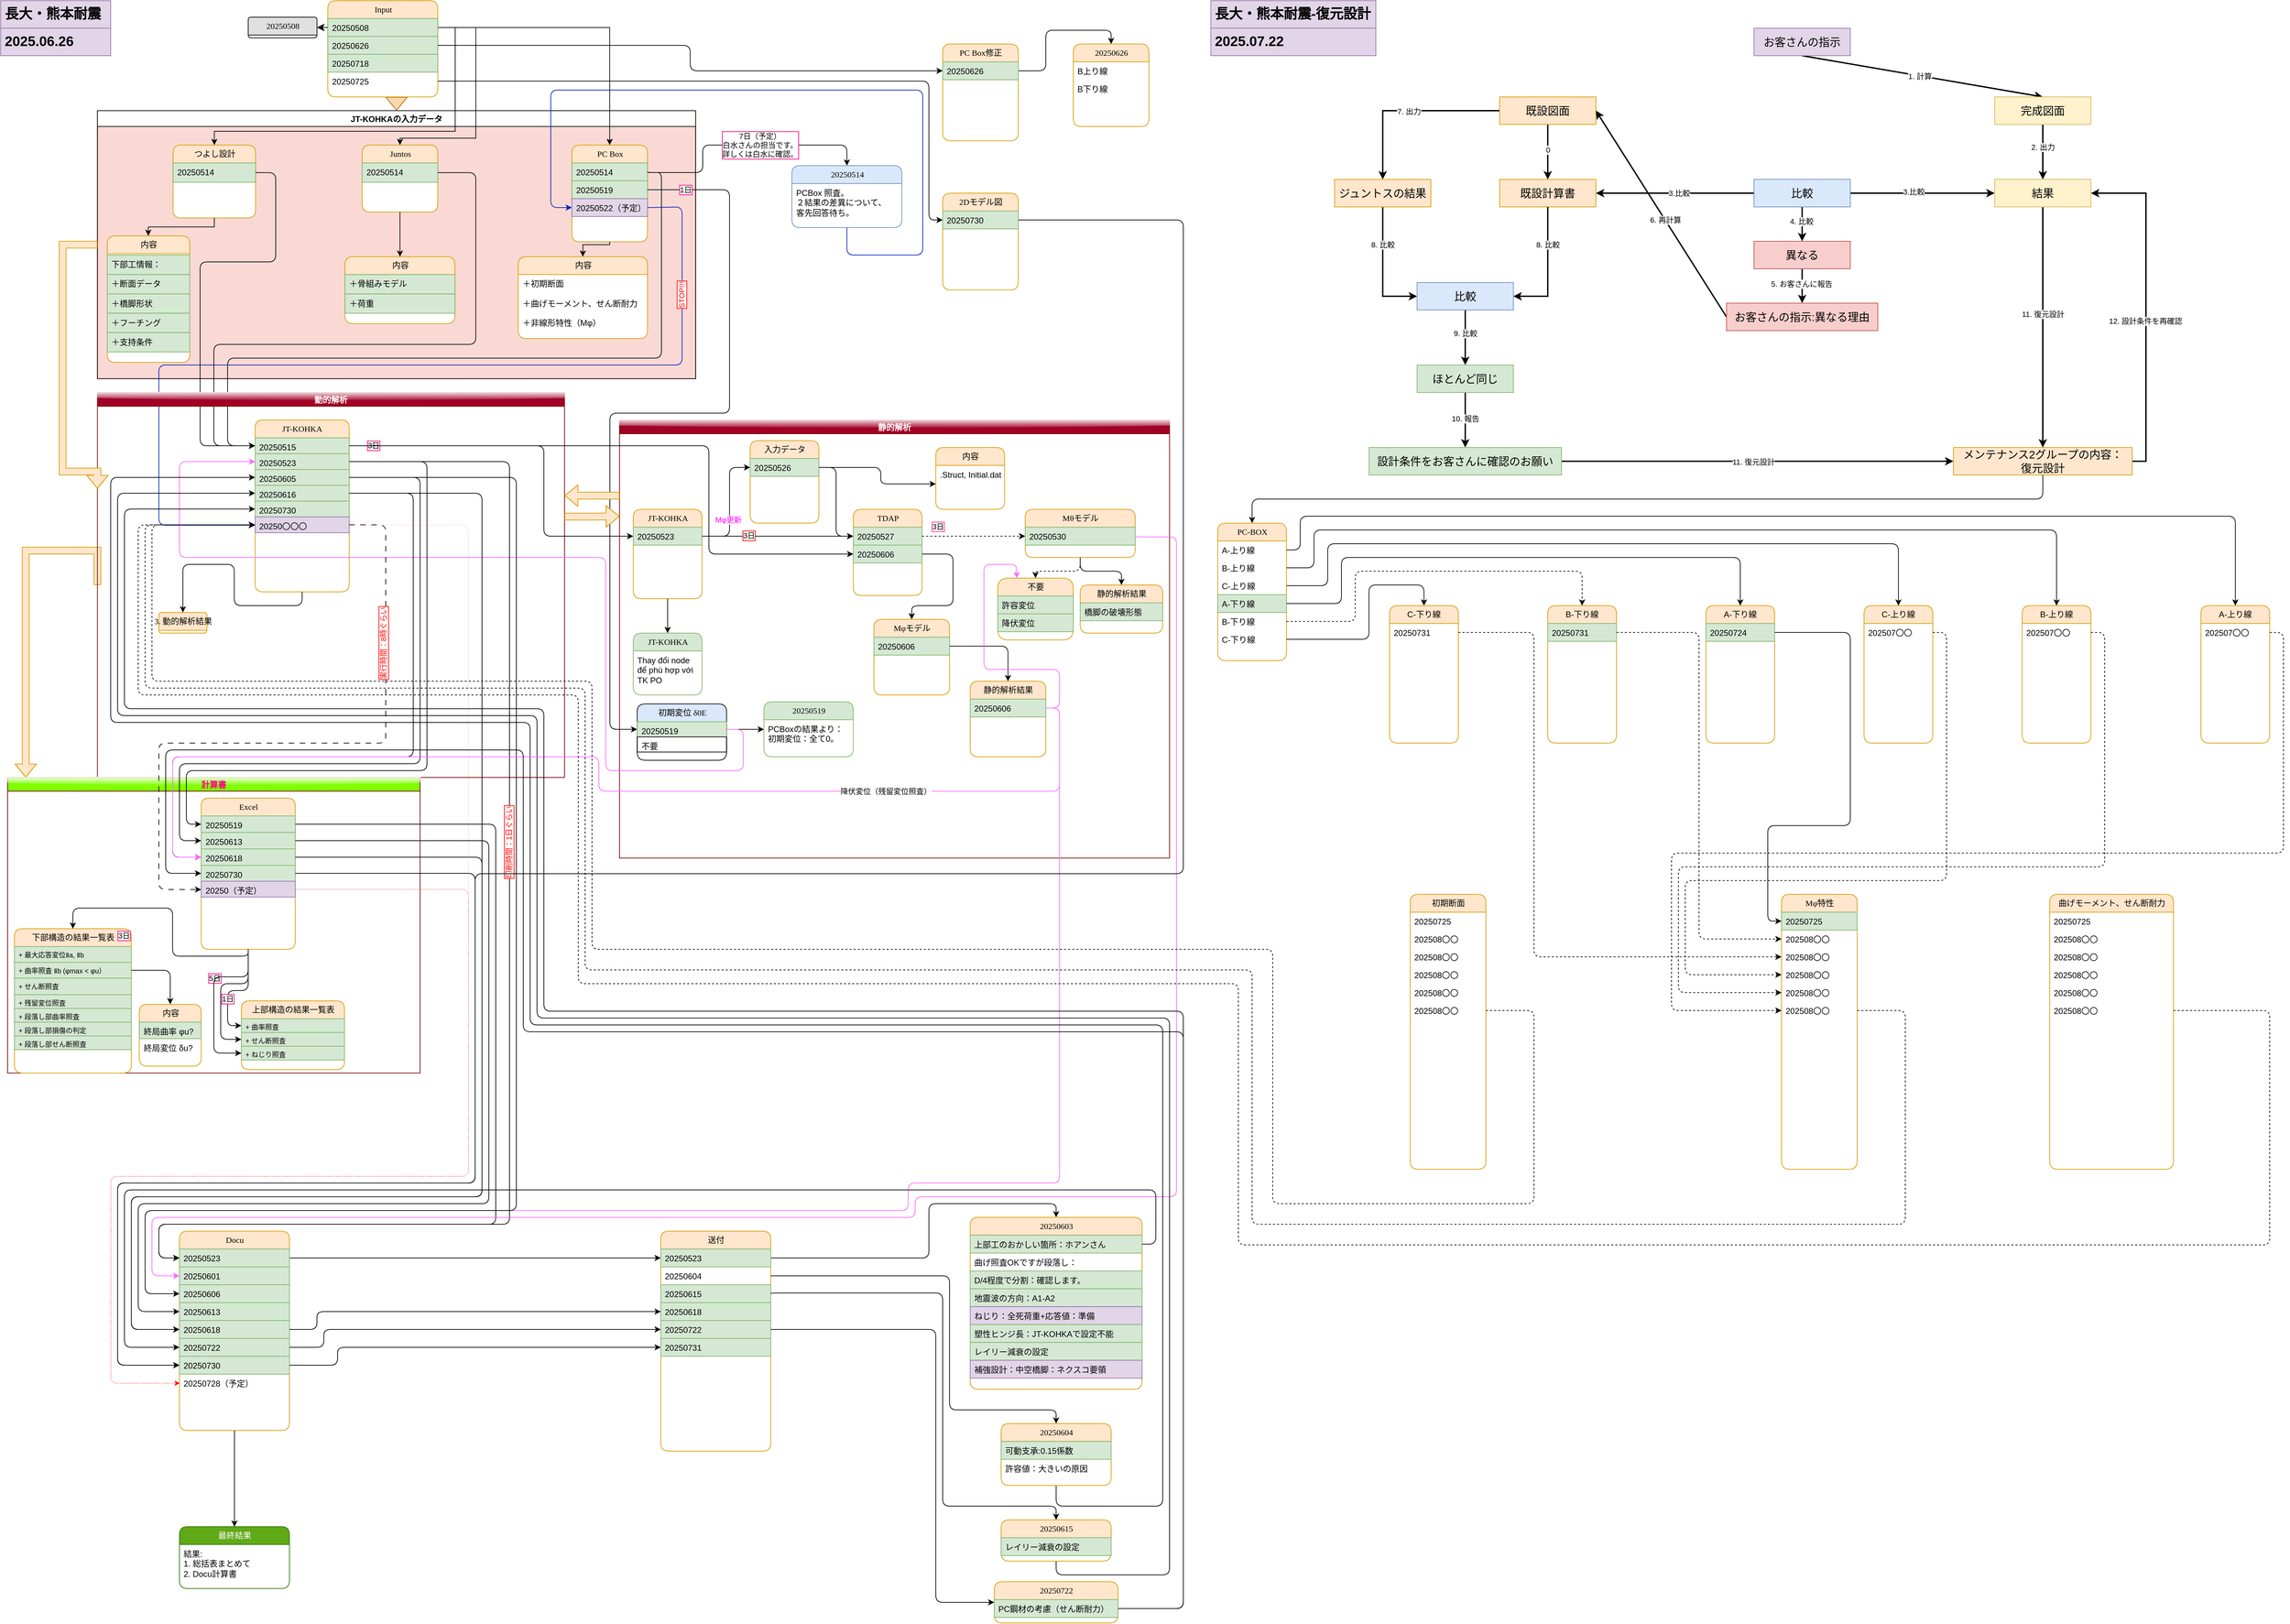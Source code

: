 <mxfile version="28.0.7">
  <diagram name="Page-1" id="8378b5f6-a2b2-b727-a746-972ab9d02e00">
    <mxGraphModel dx="2370" dy="1016" grid="1" gridSize="10" guides="1" tooltips="1" connect="1" arrows="1" fold="1" page="1" pageScale="1.5" pageWidth="1169" pageHeight="1654" background="none" math="0" shadow="0">
      <root>
        <mxCell id="0" />
        <mxCell id="1" parent="0" />
        <mxCell id="cV7bJp36mq6Ne4Wg9f6i-73" value="" style="group;movable=1;resizable=1;rotatable=1;deletable=1;editable=1;locked=0;connectable=1;" parent="1" vertex="1" connectable="0">
          <mxGeometry x="150.7" y="170" width="870" height="390" as="geometry" />
        </mxCell>
        <mxCell id="cV7bJp36mq6Ne4Wg9f6i-25" value="" style="group;fillColor=#fad9d5;strokeColor=#ae4132;movable=1;resizable=1;rotatable=1;deletable=1;editable=1;locked=0;connectable=1;container=0;" parent="cV7bJp36mq6Ne4Wg9f6i-73" vertex="1" connectable="0">
          <mxGeometry width="870" height="390" as="geometry" />
        </mxCell>
        <object label="JT-KOHKAの入力データ" id="cV7bJp36mq6Ne4Wg9f6i-16">
          <mxCell style="swimlane;container=0;movable=1;resizable=1;rotatable=1;deletable=1;editable=1;locked=0;connectable=1;" parent="cV7bJp36mq6Ne4Wg9f6i-73" vertex="1">
            <mxGeometry width="870" height="389.82" as="geometry">
              <mxRectangle width="170" height="30" as="alternateBounds" />
            </mxGeometry>
          </mxCell>
        </object>
        <mxCell id="cV7bJp36mq6Ne4Wg9f6i-24" value="" style="group;movable=1;resizable=1;rotatable=1;deletable=1;editable=1;locked=0;connectable=1;" parent="cV7bJp36mq6Ne4Wg9f6i-73" vertex="1" connectable="0">
          <mxGeometry x="14.3" y="169.11" width="120" height="184.08" as="geometry" />
        </mxCell>
        <mxCell id="cV7bJp36mq6Ne4Wg9f6i-120" value="" style="group" parent="cV7bJp36mq6Ne4Wg9f6i-24" vertex="1" connectable="0">
          <mxGeometry y="12.994" width="120" height="184.08" as="geometry" />
        </mxCell>
        <mxCell id="7GXzpe08TrqEnxRHHlQo-19" value="内容" style="swimlane;html=1;fontStyle=0;childLayout=stackLayout;horizontal=1;startSize=26;fillColor=#ffe6cc;horizontalStack=0;resizeParent=1;resizeLast=0;collapsible=1;marginBottom=0;swimlaneFillColor=#ffffff;align=center;rounded=1;shadow=0;comic=0;labelBackgroundColor=none;strokeWidth=1;fontFamily=Verdana;fontSize=12;strokeColor=#d79b00;movable=1;resizable=1;rotatable=1;deletable=1;editable=1;locked=0;connectable=1;container=0;" parent="cV7bJp36mq6Ne4Wg9f6i-120" vertex="1">
          <mxGeometry width="120" height="184.08" as="geometry" />
        </mxCell>
        <mxCell id="7GXzpe08TrqEnxRHHlQo-20" value="下部工情報：" style="text;html=1;strokeColor=#82b366;fillColor=#d5e8d4;spacingLeft=4;spacingRight=4;whiteSpace=wrap;overflow=hidden;rotatable=1;points=[[0,0.5],[1,0.5]];portConstraint=eastwest;movable=1;resizable=1;deletable=1;editable=1;locked=0;connectable=1;" parent="cV7bJp36mq6Ne4Wg9f6i-120" vertex="1">
          <mxGeometry y="28.153" width="120" height="28.153" as="geometry" />
        </mxCell>
        <mxCell id="7GXzpe08TrqEnxRHHlQo-23" value="＋断面データ" style="text;html=1;strokeColor=#82b366;fillColor=#d5e8d4;spacingLeft=4;spacingRight=4;whiteSpace=wrap;overflow=hidden;rotatable=1;points=[[0,0.5],[1,0.5]];portConstraint=eastwest;movable=1;resizable=1;deletable=1;editable=1;locked=0;connectable=1;" parent="cV7bJp36mq6Ne4Wg9f6i-120" vertex="1">
          <mxGeometry y="56.307" width="120" height="28.153" as="geometry" />
        </mxCell>
        <mxCell id="7GXzpe08TrqEnxRHHlQo-24" value="＋橋脚形状" style="text;html=1;strokeColor=#82b366;fillColor=#d5e8d4;spacingLeft=4;spacingRight=4;whiteSpace=wrap;overflow=hidden;rotatable=1;points=[[0,0.5],[1,0.5]];portConstraint=eastwest;movable=1;resizable=1;deletable=1;editable=1;locked=0;connectable=1;" parent="cV7bJp36mq6Ne4Wg9f6i-120" vertex="1">
          <mxGeometry y="84.46" width="120" height="28.153" as="geometry" />
        </mxCell>
        <mxCell id="7GXzpe08TrqEnxRHHlQo-25" value="＋フーチング" style="text;html=1;strokeColor=#82b366;fillColor=#d5e8d4;spacingLeft=4;spacingRight=4;whiteSpace=wrap;overflow=hidden;rotatable=1;points=[[0,0.5],[1,0.5]];portConstraint=eastwest;movable=1;resizable=1;deletable=1;editable=1;locked=0;connectable=1;" parent="cV7bJp36mq6Ne4Wg9f6i-120" vertex="1">
          <mxGeometry y="112.613" width="120" height="28.153" as="geometry" />
        </mxCell>
        <mxCell id="7GXzpe08TrqEnxRHHlQo-21" value="＋&lt;span data-teams=&quot;true&quot;&gt;支持条件&lt;/span&gt;" style="text;html=1;strokeColor=#82b366;fillColor=#d5e8d4;spacingLeft=4;spacingRight=4;whiteSpace=wrap;overflow=hidden;rotatable=1;points=[[0,0.5],[1,0.5]];portConstraint=eastwest;movable=1;resizable=1;deletable=1;editable=1;locked=0;connectable=1;" parent="cV7bJp36mq6Ne4Wg9f6i-120" vertex="1">
          <mxGeometry y="140.767" width="120" height="28.153" as="geometry" />
        </mxCell>
        <mxCell id="7GXzpe08TrqEnxRHHlQo-9" value="Juntos" style="swimlane;html=1;fontStyle=0;childLayout=stackLayout;horizontal=1;startSize=26;fillColor=#ffe6cc;horizontalStack=0;resizeParent=1;resizeLast=0;collapsible=1;marginBottom=0;swimlaneFillColor=#ffffff;align=center;rounded=1;shadow=0;comic=0;labelBackgroundColor=none;strokeWidth=1;fontFamily=Verdana;fontSize=12;strokeColor=#d79b00;movable=1;resizable=1;rotatable=1;deletable=1;editable=1;locked=0;connectable=1;" parent="cV7bJp36mq6Ne4Wg9f6i-73" vertex="1">
          <mxGeometry x="385" y="49.999" width="110" height="97.454" as="geometry" />
        </mxCell>
        <mxCell id="7GXzpe08TrqEnxRHHlQo-12" value="20250514" style="text;html=1;strokeColor=#82b366;fillColor=#d5e8d4;spacingLeft=4;spacingRight=4;whiteSpace=wrap;overflow=hidden;rotatable=1;points=[[0,0.5],[1,0.5]];portConstraint=eastwest;movable=1;resizable=1;deletable=1;editable=1;locked=0;connectable=1;" parent="7GXzpe08TrqEnxRHHlQo-9" vertex="1">
          <mxGeometry y="26" width="110" height="28.153" as="geometry" />
        </mxCell>
        <mxCell id="7GXzpe08TrqEnxRHHlQo-1" value="PC Box" style="swimlane;html=1;fontStyle=0;childLayout=stackLayout;horizontal=1;startSize=26;fillColor=#ffe6cc;horizontalStack=0;resizeParent=1;resizeLast=0;collapsible=1;marginBottom=0;swimlaneFillColor=#ffffff;align=center;rounded=1;shadow=0;comic=0;labelBackgroundColor=none;strokeWidth=1;fontFamily=Verdana;fontSize=12;strokeColor=#d79b00;movable=1;resizable=1;rotatable=1;deletable=1;editable=1;locked=0;connectable=1;" parent="cV7bJp36mq6Ne4Wg9f6i-73" vertex="1">
          <mxGeometry x="690" y="49.999" width="110" height="140.767" as="geometry" />
        </mxCell>
        <mxCell id="7GXzpe08TrqEnxRHHlQo-7" value="20250514" style="text;html=1;strokeColor=#82b366;fillColor=#d5e8d4;spacingLeft=4;spacingRight=4;whiteSpace=wrap;overflow=hidden;rotatable=1;points=[[0,0.5],[1,0.5]];portConstraint=eastwest;movable=1;resizable=1;deletable=1;editable=1;locked=0;connectable=1;" parent="7GXzpe08TrqEnxRHHlQo-1" vertex="1">
          <mxGeometry y="26" width="110" height="25.988" as="geometry" />
        </mxCell>
        <mxCell id="cV7bJp36mq6Ne4Wg9f6i-112" value="20250519" style="text;html=1;strokeColor=#82b366;fillColor=#d5e8d4;spacingLeft=4;spacingRight=4;whiteSpace=wrap;overflow=hidden;rotatable=1;points=[[0,0.5],[1,0.5]];portConstraint=eastwest;movable=1;resizable=1;deletable=1;editable=1;locked=0;connectable=1;" parent="7GXzpe08TrqEnxRHHlQo-1" vertex="1">
          <mxGeometry y="51.988" width="110" height="25.988" as="geometry" />
        </mxCell>
        <mxCell id="cV7bJp36mq6Ne4Wg9f6i-113" value="20250522（予定）" style="text;html=1;strokeColor=#9673a6;fillColor=#e1d5e7;spacingLeft=4;spacingRight=4;whiteSpace=wrap;overflow=hidden;rotatable=1;points=[[0,0.5],[1,0.5]];portConstraint=eastwest;movable=1;resizable=1;deletable=1;editable=1;locked=0;connectable=1;" parent="7GXzpe08TrqEnxRHHlQo-1" vertex="1">
          <mxGeometry y="77.975" width="110" height="25.988" as="geometry" />
        </mxCell>
        <mxCell id="cV7bJp36mq6Ne4Wg9f6i-107" value="内容" style="swimlane;html=1;fontStyle=0;childLayout=stackLayout;horizontal=1;startSize=26;fillColor=#ffe6cc;horizontalStack=0;resizeParent=1;resizeLast=0;collapsible=1;marginBottom=0;swimlaneFillColor=#ffffff;align=center;rounded=1;shadow=0;comic=0;labelBackgroundColor=none;strokeWidth=1;fontFamily=Verdana;fontSize=12;strokeColor=#d79b00;movable=1;resizable=1;rotatable=1;deletable=1;editable=1;locked=0;connectable=1;" parent="cV7bJp36mq6Ne4Wg9f6i-73" vertex="1">
          <mxGeometry x="612" y="212.419" width="188" height="119.11" as="geometry" />
        </mxCell>
        <mxCell id="cV7bJp36mq6Ne4Wg9f6i-108" value="＋初期断面" style="text;html=1;strokeColor=none;fillColor=none;spacingLeft=4;spacingRight=4;whiteSpace=wrap;overflow=hidden;rotatable=1;points=[[0,0.5],[1,0.5]];portConstraint=eastwest;movable=1;resizable=1;deletable=1;editable=1;locked=0;connectable=1;" parent="cV7bJp36mq6Ne4Wg9f6i-107" vertex="1">
          <mxGeometry y="26" width="188" height="28.153" as="geometry" />
        </mxCell>
        <mxCell id="cV7bJp36mq6Ne4Wg9f6i-109" value="＋曲げモーメント、せん断耐力" style="text;html=1;strokeColor=none;fillColor=none;spacingLeft=4;spacingRight=4;whiteSpace=wrap;overflow=hidden;rotatable=1;points=[[0,0.5],[1,0.5]];portConstraint=eastwest;movable=1;resizable=1;deletable=1;editable=1;locked=0;connectable=1;" parent="cV7bJp36mq6Ne4Wg9f6i-107" vertex="1">
          <mxGeometry y="54.153" width="188" height="28.153" as="geometry" />
        </mxCell>
        <mxCell id="cV7bJp36mq6Ne4Wg9f6i-110" value="＋非線形特性（Mφ）" style="text;html=1;strokeColor=none;fillColor=none;spacingLeft=4;spacingRight=4;whiteSpace=wrap;overflow=hidden;rotatable=1;points=[[0,0.5],[1,0.5]];portConstraint=eastwest;movable=1;resizable=1;deletable=1;editable=1;locked=0;connectable=1;" parent="cV7bJp36mq6Ne4Wg9f6i-107" vertex="1">
          <mxGeometry y="82.307" width="188" height="28.153" as="geometry" />
        </mxCell>
        <mxCell id="cV7bJp36mq6Ne4Wg9f6i-111" value="" style="edgeStyle=orthogonalEdgeStyle;rounded=0;orthogonalLoop=1;jettySize=auto;html=1;exitX=0.5;exitY=1;exitDx=0;exitDy=0;entryX=0.5;entryY=0;entryDx=0;entryDy=0;" parent="cV7bJp36mq6Ne4Wg9f6i-73" source="7GXzpe08TrqEnxRHHlQo-1" target="cV7bJp36mq6Ne4Wg9f6i-107" edge="1">
          <mxGeometry relative="1" as="geometry">
            <Array as="points">
              <mxPoint x="745" y="195.03" />
              <mxPoint x="706" y="195.03" />
            </Array>
          </mxGeometry>
        </mxCell>
        <mxCell id="cV7bJp36mq6Ne4Wg9f6i-114" value="内容" style="swimlane;html=1;fontStyle=0;childLayout=stackLayout;horizontal=1;startSize=26;fillColor=#ffe6cc;horizontalStack=0;resizeParent=1;resizeLast=0;collapsible=1;marginBottom=0;swimlaneFillColor=#ffffff;align=center;rounded=1;shadow=0;comic=0;labelBackgroundColor=none;strokeWidth=1;fontFamily=Verdana;fontSize=12;strokeColor=#d79b00;movable=1;resizable=1;rotatable=1;deletable=1;editable=1;locked=0;connectable=1;" parent="cV7bJp36mq6Ne4Wg9f6i-73" vertex="1">
          <mxGeometry x="360" y="212.423" width="160" height="97.454" as="geometry" />
        </mxCell>
        <mxCell id="cV7bJp36mq6Ne4Wg9f6i-115" value="＋骨組みモデル" style="text;html=1;strokeColor=#82b366;fillColor=#d5e8d4;spacingLeft=4;spacingRight=4;whiteSpace=wrap;overflow=hidden;rotatable=1;points=[[0,0.5],[1,0.5]];portConstraint=eastwest;movable=1;resizable=1;deletable=1;editable=1;locked=0;connectable=1;" parent="cV7bJp36mq6Ne4Wg9f6i-114" vertex="1">
          <mxGeometry y="26" width="160" height="28.153" as="geometry" />
        </mxCell>
        <mxCell id="cV7bJp36mq6Ne4Wg9f6i-116" value="＋荷重" style="text;html=1;strokeColor=#82b366;fillColor=#d5e8d4;spacingLeft=4;spacingRight=4;whiteSpace=wrap;overflow=hidden;rotatable=1;points=[[0,0.5],[1,0.5]];portConstraint=eastwest;movable=1;resizable=1;deletable=1;editable=1;locked=0;connectable=1;" parent="cV7bJp36mq6Ne4Wg9f6i-114" vertex="1">
          <mxGeometry y="54.153" width="160" height="28.153" as="geometry" />
        </mxCell>
        <mxCell id="cV7bJp36mq6Ne4Wg9f6i-117" value="" style="edgeStyle=orthogonalEdgeStyle;rounded=0;orthogonalLoop=1;jettySize=auto;html=1;entryX=0.5;entryY=0;entryDx=0;entryDy=0;" parent="cV7bJp36mq6Ne4Wg9f6i-73" target="cV7bJp36mq6Ne4Wg9f6i-114" edge="1">
          <mxGeometry relative="1" as="geometry">
            <mxPoint x="440" y="147.453" as="sourcePoint" />
            <mxPoint x="440" y="190.766" as="targetPoint" />
            <Array as="points">
              <mxPoint x="440" y="169.11" />
              <mxPoint x="440" y="169.11" />
            </Array>
          </mxGeometry>
        </mxCell>
        <mxCell id="cV7bJp36mq6Ne4Wg9f6i-124" value="つよし設計" style="swimlane;html=1;fontStyle=0;childLayout=stackLayout;horizontal=1;startSize=26;fillColor=#ffe6cc;horizontalStack=0;resizeParent=1;resizeLast=0;collapsible=1;marginBottom=0;swimlaneFillColor=#ffffff;align=center;rounded=1;shadow=0;comic=0;labelBackgroundColor=none;strokeWidth=1;fontFamily=Verdana;fontSize=12;strokeColor=#d79b00;movable=1;resizable=1;rotatable=1;deletable=1;editable=1;locked=0;connectable=1;container=0;" parent="cV7bJp36mq6Ne4Wg9f6i-73" vertex="1">
          <mxGeometry x="110" y="49.999" width="120" height="106.117" as="geometry" />
        </mxCell>
        <mxCell id="cV7bJp36mq6Ne4Wg9f6i-126" value="20250514" style="text;html=1;strokeColor=#82b366;fillColor=#d5e8d4;spacingLeft=4;spacingRight=4;whiteSpace=wrap;overflow=hidden;rotatable=1;points=[[0,0.5],[1,0.5]];portConstraint=eastwest;movable=1;resizable=1;deletable=1;editable=1;locked=0;connectable=1;" parent="cV7bJp36mq6Ne4Wg9f6i-124" vertex="1">
          <mxGeometry y="26" width="120" height="28.153" as="geometry" />
        </mxCell>
        <mxCell id="cV7bJp36mq6Ne4Wg9f6i-134" value="" style="edgeStyle=orthogonalEdgeStyle;rounded=0;orthogonalLoop=1;jettySize=auto;html=1;exitX=0.5;exitY=1;exitDx=0;exitDy=0;entryX=0.5;entryY=0;entryDx=0;entryDy=0;" parent="cV7bJp36mq6Ne4Wg9f6i-73" source="cV7bJp36mq6Ne4Wg9f6i-124" target="7GXzpe08TrqEnxRHHlQo-19" edge="1">
          <mxGeometry relative="1" as="geometry">
            <mxPoint x="70" y="169.11" as="targetPoint" />
            <Array as="points">
              <mxPoint x="170" y="169.11" />
              <mxPoint x="74" y="169.11" />
              <mxPoint x="74" y="182.104" />
            </Array>
          </mxGeometry>
        </mxCell>
        <mxCell id="7GXzpe08TrqEnxRHHlQo-11" value="" style="edgeStyle=orthogonalEdgeStyle;rounded=0;orthogonalLoop=1;jettySize=auto;html=1;exitX=1;exitY=0.5;exitDx=0;exitDy=0;entryX=0.5;entryY=0;entryDx=0;entryDy=0;" parent="1" source="PKwba_ZCbJq4WHA7hHal-280" target="7GXzpe08TrqEnxRHHlQo-9" edge="1">
          <mxGeometry relative="1" as="geometry">
            <Array as="points">
              <mxPoint x="701" y="49" />
              <mxPoint x="701" y="210" />
              <mxPoint x="591" y="210" />
            </Array>
          </mxGeometry>
        </mxCell>
        <mxCell id="cV7bJp36mq6Ne4Wg9f6i-26" value="" style="edgeStyle=orthogonalEdgeStyle;rounded=0;orthogonalLoop=1;jettySize=auto;html=1;shape=flexArrow;fillColor=#fad7ac;strokeColor=#b46504;entryX=0.5;entryY=0;entryDx=0;entryDy=0;" parent="1" source="PKwba_ZCbJq4WHA7hHal-279" target="cV7bJp36mq6Ne4Wg9f6i-16" edge="1">
          <mxGeometry relative="1" as="geometry">
            <mxPoint x="650.7" y="260" as="targetPoint" />
            <Array as="points">
              <mxPoint x="566" y="140" />
              <mxPoint x="586" y="140" />
            </Array>
          </mxGeometry>
        </mxCell>
        <mxCell id="cV7bJp36mq6Ne4Wg9f6i-30" value="" style="edgeStyle=orthogonalEdgeStyle;rounded=0;orthogonalLoop=1;jettySize=auto;html=1;entryX=0.5;entryY=0;entryDx=0;entryDy=0;exitX=1;exitY=0.5;exitDx=0;exitDy=0;" parent="1" source="PKwba_ZCbJq4WHA7hHal-280" target="7GXzpe08TrqEnxRHHlQo-1" edge="1">
          <mxGeometry relative="1" as="geometry">
            <mxPoint x="725.7" y="65" as="targetPoint" />
          </mxGeometry>
        </mxCell>
        <mxCell id="cV7bJp36mq6Ne4Wg9f6i-130" value="" style="edgeStyle=orthogonalEdgeStyle;rounded=0;orthogonalLoop=1;jettySize=auto;html=1;exitX=1;exitY=0.5;exitDx=0;exitDy=0;entryX=0.5;entryY=0;entryDx=0;entryDy=0;" parent="1" source="PKwba_ZCbJq4WHA7hHal-280" target="cV7bJp36mq6Ne4Wg9f6i-124" edge="1">
          <mxGeometry relative="1" as="geometry">
            <mxPoint x="650.7" y="50" as="sourcePoint" />
            <mxPoint x="725.7" y="65" as="targetPoint" />
            <Array as="points">
              <mxPoint x="671" y="49" />
              <mxPoint x="671" y="200" />
              <mxPoint x="321" y="200" />
            </Array>
          </mxGeometry>
        </mxCell>
        <mxCell id="PKwba_ZCbJq4WHA7hHal-279" value="Input" style="swimlane;html=1;fontStyle=0;childLayout=stackLayout;horizontal=1;startSize=26;fillColor=#ffe6cc;horizontalStack=0;resizeParent=1;resizeLast=0;collapsible=1;marginBottom=0;swimlaneFillColor=#ffffff;align=center;rounded=1;shadow=0;comic=0;labelBackgroundColor=none;strokeWidth=1;fontFamily=Verdana;fontSize=12;strokeColor=#d79b00;movable=1;resizable=1;rotatable=1;deletable=1;editable=1;locked=0;connectable=1;" parent="1" vertex="1">
          <mxGeometry x="485.7" y="10" width="160" height="140" as="geometry" />
        </mxCell>
        <mxCell id="PKwba_ZCbJq4WHA7hHal-280" value="20250508" style="text;html=1;spacingLeft=4;spacingRight=4;whiteSpace=wrap;overflow=hidden;rotatable=1;points=[[0,0.5],[1,0.5]];portConstraint=eastwest;strokeColor=#82b366;fillColor=#d5e8d4;movable=1;resizable=1;deletable=1;editable=1;locked=0;connectable=1;" parent="PKwba_ZCbJq4WHA7hHal-279" vertex="1">
          <mxGeometry y="26" width="160" height="26" as="geometry" />
        </mxCell>
        <mxCell id="zBe3dWP5TRwv23Bo_luR-6" value="20250626" style="text;html=1;spacingLeft=4;spacingRight=4;whiteSpace=wrap;overflow=hidden;rotatable=1;points=[[0,0.5],[1,0.5]];portConstraint=eastwest;strokeColor=#82b366;fillColor=#d5e8d4;movable=1;resizable=1;deletable=1;editable=1;locked=0;connectable=1;" parent="PKwba_ZCbJq4WHA7hHal-279" vertex="1">
          <mxGeometry y="52" width="160" height="26" as="geometry" />
        </mxCell>
        <mxCell id="txmVueEdQE8eSzmrOz44-5" value="20250718" style="text;html=1;spacingLeft=4;spacingRight=4;whiteSpace=wrap;overflow=hidden;rotatable=1;points=[[0,0.5],[1,0.5]];portConstraint=eastwest;strokeColor=#82b366;fillColor=#d5e8d4;movable=1;resizable=1;deletable=1;editable=1;locked=0;connectable=1;" parent="PKwba_ZCbJq4WHA7hHal-279" vertex="1">
          <mxGeometry y="78" width="160" height="26" as="geometry" />
        </mxCell>
        <mxCell id="4qtTUd1fJb-cI2oiu9hL-47" value="20250725" style="text;html=1;spacingLeft=4;spacingRight=4;whiteSpace=wrap;overflow=hidden;rotatable=1;points=[[0,0.5],[1,0.5]];portConstraint=eastwest;movable=1;resizable=1;deletable=1;editable=1;locked=0;connectable=1;" parent="PKwba_ZCbJq4WHA7hHal-279" vertex="1">
          <mxGeometry y="104" width="160" height="26" as="geometry" />
        </mxCell>
        <mxCell id="PKwba_ZCbJq4WHA7hHal-288" value="20250508" style="swimlane;html=1;fontStyle=0;childLayout=stackLayout;horizontal=1;startSize=26;fillColor=#e0e0e0;horizontalStack=0;resizeParent=1;resizeLast=0;collapsible=1;marginBottom=0;swimlaneFillColor=#ffffff;align=center;rounded=1;shadow=0;comic=0;labelBackgroundColor=none;strokeWidth=1;fontFamily=Verdana;fontSize=12;movable=0;resizable=0;rotatable=0;deletable=0;editable=0;locked=1;connectable=0;" parent="1" vertex="1" collapsed="1">
          <mxGeometry x="370" y="34.0" width="100" height="30" as="geometry">
            <mxRectangle x="10" y="212" width="160" height="164" as="alternateBounds" />
          </mxGeometry>
        </mxCell>
        <mxCell id="PKwba_ZCbJq4WHA7hHal-289" value="既設橋耐震性能の照査" style="text;html=1;spacingLeft=4;spacingRight=4;whiteSpace=wrap;overflow=hidden;rotatable=0;points=[[0,0.5],[1,0.5]];portConstraint=eastwest;fillColor=default;strokeColor=default;" parent="PKwba_ZCbJq4WHA7hHal-288" vertex="1">
          <mxGeometry y="26" width="160" height="74" as="geometry" />
        </mxCell>
        <mxCell id="PKwba_ZCbJq4WHA7hHal-328" value="Thông số:&lt;div&gt;+ Mặt cắt ngang&lt;/div&gt;&lt;div&gt;+ Cáp DUL dọc và ngang&lt;/div&gt;" style="text;html=1;strokeColor=none;fillColor=none;spacingLeft=4;spacingRight=4;whiteSpace=wrap;overflow=hidden;rotatable=0;points=[[0,0.5],[1,0.5]];portConstraint=eastwest;" parent="PKwba_ZCbJq4WHA7hHal-288" vertex="1">
          <mxGeometry y="100" width="160" height="64" as="geometry" />
        </mxCell>
        <mxCell id="PKwba_ZCbJq4WHA7hHal-310" style="edgeStyle=orthogonalEdgeStyle;html=1;labelBackgroundColor=none;startFill=0;startSize=8;endFill=1;endSize=8;fontFamily=Verdana;fontSize=12;rounded=0;exitX=0;exitY=0.5;exitDx=0;exitDy=0;movable=0;resizable=0;rotatable=0;deletable=0;editable=0;locked=1;connectable=0;" parent="1" source="PKwba_ZCbJq4WHA7hHal-280" target="PKwba_ZCbJq4WHA7hHal-288" edge="1">
          <mxGeometry relative="1" as="geometry" />
        </mxCell>
        <mxCell id="PKwba_ZCbJq4WHA7hHal-312" style="edgeStyle=orthogonalEdgeStyle;html=1;labelBackgroundColor=none;startFill=0;endFill=1;fontFamily=Verdana;fontSize=12;rounded=0;shape=flexArrow;fillColor=#ffe6cc;strokeColor=#d79b00;entryX=0.044;entryY=0;entryDx=0;entryDy=0;exitX=0;exitY=0.5;exitDx=0;exitDy=0;entryPerimeter=0;" parent="1" source="cV7bJp36mq6Ne4Wg9f6i-76" target="4Ig3xdPQbXvtL4GHRRDK-1" edge="1">
          <mxGeometry relative="1" as="geometry">
            <Array as="points">
              <mxPoint x="46" y="810" />
            </Array>
            <mxPoint x="10.0" y="907.12" as="targetPoint" />
            <mxPoint x="1510.7" y="1524.58" as="sourcePoint" />
          </mxGeometry>
        </mxCell>
        <mxCell id="7GXzpe08TrqEnxRHHlQo-32" value="" style="edgeStyle=orthogonalEdgeStyle;rounded=1;orthogonalLoop=1;jettySize=auto;html=1;exitX=1;exitY=0.5;exitDx=0;exitDy=0;curved=0;entryX=0;entryY=0.5;entryDx=0;entryDy=0;" parent="1" source="cV7bJp36mq6Ne4Wg9f6i-112" target="7GXzpe08TrqEnxRHHlQo-29" edge="1">
          <mxGeometry relative="1" as="geometry">
            <mxPoint x="920" y="315" as="sourcePoint" />
            <Array as="points">
              <mxPoint x="1070" y="285" />
              <mxPoint x="1070" y="610" />
              <mxPoint x="896" y="610" />
              <mxPoint x="896" y="1070" />
            </Array>
          </mxGeometry>
        </mxCell>
        <mxCell id="cV7bJp36mq6Ne4Wg9f6i-144" value="1日" style="edgeLabel;html=1;align=center;verticalAlign=middle;resizable=0;points=[];labelBorderColor=#FF0080;" parent="7GXzpe08TrqEnxRHHlQo-32" vertex="1" connectable="0">
          <mxGeometry x="-0.861" y="-3" relative="1" as="geometry">
            <mxPoint x="-22" y="-3" as="offset" />
          </mxGeometry>
        </mxCell>
        <mxCell id="7GXzpe08TrqEnxRHHlQo-44" value="長大・熊本耐震" style="text;html=1;strokeColor=#9673a6;fillColor=#e1d5e7;spacingLeft=4;spacingRight=4;whiteSpace=wrap;overflow=hidden;rotatable=1;points=[[0,0.5],[1,0.5]];portConstraint=eastwest;labelBorderColor=none;textShadow=0;labelBackgroundColor=none;fontStyle=1;fontSize=20;movable=1;resizable=1;deletable=1;editable=1;locked=0;connectable=1;" parent="1" vertex="1">
          <mxGeometry x="10" y="10" width="160" height="40" as="geometry" />
        </mxCell>
        <mxCell id="cV7bJp36mq6Ne4Wg9f6i-66" value="" style="edgeStyle=orthogonalEdgeStyle;rounded=1;orthogonalLoop=1;jettySize=auto;html=1;entryX=0;entryY=0.5;entryDx=0;entryDy=0;exitX=1;exitY=0.5;exitDx=0;exitDy=0;curved=0;" parent="1" source="7GXzpe08TrqEnxRHHlQo-12" target="cV7bJp36mq6Ne4Wg9f6i-90" edge="1">
          <mxGeometry relative="1" as="geometry">
            <mxPoint x="485.7" y="699.25" as="targetPoint" />
            <Array as="points">
              <mxPoint x="701" y="260" />
              <mxPoint x="701" y="510" />
              <mxPoint x="320" y="510" />
              <mxPoint x="320" y="658" />
            </Array>
          </mxGeometry>
        </mxCell>
        <mxCell id="cV7bJp36mq6Ne4Wg9f6i-71" value="" style="edgeStyle=orthogonalEdgeStyle;rounded=1;orthogonalLoop=1;jettySize=auto;html=1;entryX=0;entryY=0.5;entryDx=0;entryDy=0;exitX=1;exitY=0.5;exitDx=0;exitDy=0;curved=0;" parent="1" source="7GXzpe08TrqEnxRHHlQo-7" target="cV7bJp36mq6Ne4Wg9f6i-90" edge="1">
          <mxGeometry relative="1" as="geometry">
            <mxPoint x="485.7" y="699.25" as="targetPoint" />
            <Array as="points">
              <mxPoint x="971" y="260" />
              <mxPoint x="971" y="530" />
              <mxPoint x="340" y="530" />
              <mxPoint x="340" y="658" />
            </Array>
          </mxGeometry>
        </mxCell>
        <mxCell id="cV7bJp36mq6Ne4Wg9f6i-80" value="" style="edgeStyle=orthogonalEdgeStyle;rounded=1;orthogonalLoop=1;jettySize=auto;html=1;exitX=1;exitY=0.5;exitDx=0;exitDy=0;curved=0;entryX=0;entryY=0.5;entryDx=0;entryDy=0;" parent="1" source="cV7bJp36mq6Ne4Wg9f6i-90" target="iZacQ5DJmbFpzzenpzx3-12" edge="1">
          <mxGeometry relative="1" as="geometry">
            <mxPoint x="970" y="660" as="targetPoint" />
            <Array as="points">
              <mxPoint x="800" y="658" />
              <mxPoint x="800" y="789" />
            </Array>
            <mxPoint x="645.7" y="725.25" as="sourcePoint" />
          </mxGeometry>
        </mxCell>
        <mxCell id="cV7bJp36mq6Ne4Wg9f6i-81" value="3日" style="edgeLabel;html=1;align=center;verticalAlign=middle;resizable=0;points=[];labelBorderColor=#FF0080;" parent="cV7bJp36mq6Ne4Wg9f6i-80" vertex="1" connectable="0">
          <mxGeometry x="-0.872" y="2" relative="1" as="geometry">
            <mxPoint y="1" as="offset" />
          </mxGeometry>
        </mxCell>
        <mxCell id="cV7bJp36mq6Ne4Wg9f6i-98" value="静的解析" style="swimlane;startSize=20;horizontal=1;containerType=tree;textShadow=0;labelBorderColor=none;labelBackgroundColor=none;fillColor=#a20025;strokeColor=#6F0000;glass=1;fontColor=#ffffff;" parent="1" vertex="1">
          <mxGeometry x="910" y="620" width="800" height="637.26" as="geometry">
            <mxRectangle x="1120" y="580" width="90" height="30" as="alternateBounds" />
          </mxGeometry>
        </mxCell>
        <mxCell id="PKwba_ZCbJq4WHA7hHal-390" value="TDAP" style="swimlane;html=1;fontStyle=0;childLayout=stackLayout;horizontal=1;startSize=26;fillColor=#ffe6cc;horizontalStack=0;resizeParent=1;resizeLast=0;collapsible=1;marginBottom=0;swimlaneFillColor=#ffffff;align=center;rounded=1;shadow=0;comic=0;labelBackgroundColor=none;strokeWidth=1;fontFamily=Verdana;fontSize=12;strokeColor=#d79b00;" parent="cV7bJp36mq6Ne4Wg9f6i-98" vertex="1">
          <mxGeometry x="340" y="130" width="100" height="125.26" as="geometry">
            <mxRectangle x="155" y="60" width="70" height="30" as="alternateBounds" />
          </mxGeometry>
        </mxCell>
        <mxCell id="PKwba_ZCbJq4WHA7hHal-391" value="20250527" style="text;html=1;strokeColor=#82b366;fillColor=#d5e8d4;spacingLeft=4;spacingRight=4;whiteSpace=wrap;overflow=hidden;rotatable=0;points=[[0,0.5],[1,0.5]];portConstraint=eastwest;" parent="PKwba_ZCbJq4WHA7hHal-390" vertex="1">
          <mxGeometry y="26" width="100" height="26" as="geometry" />
        </mxCell>
        <mxCell id="jN3RXTut0gb8h6h8-dqD-6" value="20250606" style="text;html=1;strokeColor=#82b366;fillColor=#d5e8d4;spacingLeft=4;spacingRight=4;whiteSpace=wrap;overflow=hidden;rotatable=0;points=[[0,0.5],[1,0.5]];portConstraint=eastwest;" parent="PKwba_ZCbJq4WHA7hHal-390" vertex="1">
          <mxGeometry y="52" width="100" height="26" as="geometry" />
        </mxCell>
        <mxCell id="NJcOnecQ_KUzRi99oX8J-2" value="Mθモデル" style="swimlane;html=1;fontStyle=0;childLayout=stackLayout;horizontal=1;startSize=26;fillColor=#ffe6cc;horizontalStack=0;resizeParent=1;resizeLast=0;collapsible=1;marginBottom=0;swimlaneFillColor=#ffffff;align=center;rounded=1;shadow=0;comic=0;labelBackgroundColor=none;strokeWidth=1;fontFamily=Verdana;fontSize=12;strokeColor=#d79b00;" parent="cV7bJp36mq6Ne4Wg9f6i-98" vertex="1">
          <mxGeometry x="590" y="130" width="160" height="70" as="geometry">
            <mxRectangle x="1070" y="260" width="70" height="30" as="alternateBounds" />
          </mxGeometry>
        </mxCell>
        <mxCell id="NJcOnecQ_KUzRi99oX8J-4" value="20250530" style="text;html=1;strokeColor=#82b366;fillColor=#d5e8d4;spacingLeft=4;spacingRight=4;whiteSpace=wrap;overflow=hidden;rotatable=0;points=[[0,0.5],[1,0.5]];portConstraint=eastwest;" parent="NJcOnecQ_KUzRi99oX8J-2" vertex="1">
          <mxGeometry y="26" width="160" height="26" as="geometry" />
        </mxCell>
        <mxCell id="NJcOnecQ_KUzRi99oX8J-6" value="" style="edgeStyle=orthogonalEdgeStyle;rounded=1;orthogonalLoop=1;jettySize=auto;html=1;dashed=1;flowAnimation=0;exitX=1;exitY=0.5;exitDx=0;exitDy=0;curved=0;entryX=0;entryY=0.5;entryDx=0;entryDy=0;" parent="cV7bJp36mq6Ne4Wg9f6i-98" source="PKwba_ZCbJq4WHA7hHal-391" target="NJcOnecQ_KUzRi99oX8J-4" edge="1">
          <mxGeometry relative="1" as="geometry">
            <mxPoint x="440" y="169" as="sourcePoint" />
            <Array as="points">
              <mxPoint x="540" y="169" />
              <mxPoint x="540" y="169" />
            </Array>
            <mxPoint x="590" y="170" as="targetPoint" />
          </mxGeometry>
        </mxCell>
        <mxCell id="cV7bJp36mq6Ne4Wg9f6i-147" value="3日" style="edgeLabel;html=1;align=center;verticalAlign=middle;resizable=0;points=[];labelBorderColor=#FF3399;" parent="NJcOnecQ_KUzRi99oX8J-6" vertex="1" connectable="0">
          <mxGeometry x="-0.316" y="-1" relative="1" as="geometry">
            <mxPoint x="-29" y="-15" as="offset" />
          </mxGeometry>
        </mxCell>
        <mxCell id="7GXzpe08TrqEnxRHHlQo-28" value="初期変位 δ0E" style="swimlane;html=1;fontStyle=0;childLayout=stackLayout;horizontal=1;startSize=26;fillColor=#dae8fc;horizontalStack=0;resizeParent=1;resizeLast=0;collapsible=1;marginBottom=0;swimlaneFillColor=#ffffff;align=center;rounded=1;shadow=0;comic=0;labelBackgroundColor=none;strokeWidth=1;fontFamily=Verdana;fontSize=12;strokeColor=default;" parent="cV7bJp36mq6Ne4Wg9f6i-98" vertex="1">
          <mxGeometry x="25.7" y="413" width="130" height="82" as="geometry" />
        </mxCell>
        <mxCell id="7GXzpe08TrqEnxRHHlQo-29" value="20250519" style="text;html=1;strokeColor=#82b366;fillColor=#d5e8d4;spacingLeft=4;spacingRight=4;whiteSpace=wrap;overflow=hidden;rotatable=0;points=[[0,0.5],[1,0.5]];portConstraint=eastwest;" parent="7GXzpe08TrqEnxRHHlQo-28" vertex="1">
          <mxGeometry y="26" width="130" height="22" as="geometry" />
        </mxCell>
        <mxCell id="cV7bJp36mq6Ne4Wg9f6i-143" value="不要" style="text;html=1;strokeColor=default;fillColor=none;spacingLeft=4;spacingRight=4;whiteSpace=wrap;overflow=hidden;rotatable=0;points=[[0,0.5],[1,0.5]];portConstraint=eastwest;" parent="7GXzpe08TrqEnxRHHlQo-28" vertex="1">
          <mxGeometry y="48" width="130" height="22" as="geometry" />
        </mxCell>
        <mxCell id="NJcOnecQ_KUzRi99oX8J-23" value="不要" style="swimlane;html=1;fontStyle=0;childLayout=stackLayout;horizontal=1;startSize=26;fillColor=#ffe6cc;horizontalStack=0;resizeParent=1;resizeLast=0;collapsible=1;marginBottom=0;swimlaneFillColor=#ffffff;align=center;rounded=1;shadow=0;comic=0;labelBackgroundColor=none;strokeWidth=1;fontFamily=Verdana;fontSize=12;strokeColor=#d79b00;arcSize=20;" parent="cV7bJp36mq6Ne4Wg9f6i-98" vertex="1">
          <mxGeometry x="550" y="230" width="110" height="90" as="geometry">
            <mxRectangle x="420" y="20" width="70" height="30" as="alternateBounds" />
          </mxGeometry>
        </mxCell>
        <mxCell id="NJcOnecQ_KUzRi99oX8J-24" value="許容変位" style="text;html=1;strokeColor=#82b366;fillColor=#d5e8d4;spacingLeft=4;spacingRight=4;whiteSpace=wrap;overflow=hidden;rotatable=0;points=[[0,0.5],[1,0.5]];portConstraint=eastwest;" parent="NJcOnecQ_KUzRi99oX8J-23" vertex="1">
          <mxGeometry y="26" width="110" height="26" as="geometry" />
        </mxCell>
        <mxCell id="NJcOnecQ_KUzRi99oX8J-25" value="降伏変位" style="text;html=1;strokeColor=#82b366;fillColor=#d5e8d4;spacingLeft=4;spacingRight=4;whiteSpace=wrap;overflow=hidden;rotatable=0;points=[[0,0.5],[1,0.5]];portConstraint=eastwest;" parent="NJcOnecQ_KUzRi99oX8J-23" vertex="1">
          <mxGeometry y="52" width="110" height="26" as="geometry" />
        </mxCell>
        <mxCell id="NJcOnecQ_KUzRi99oX8J-27" value="" style="edgeStyle=orthogonalEdgeStyle;rounded=1;orthogonalLoop=1;jettySize=auto;html=1;dashed=1;exitX=0.5;exitY=1;exitDx=0;exitDy=0;curved=0;entryX=0.5;entryY=0;entryDx=0;entryDy=0;" parent="cV7bJp36mq6Ne4Wg9f6i-98" source="NJcOnecQ_KUzRi99oX8J-2" target="NJcOnecQ_KUzRi99oX8J-23" edge="1">
          <mxGeometry relative="1" as="geometry">
            <Array as="points">
              <mxPoint x="670" y="220" />
              <mxPoint x="605" y="220" />
            </Array>
            <mxPoint x="515.05" y="329.26" as="targetPoint" />
          </mxGeometry>
        </mxCell>
        <mxCell id="9LXTsyw0GyaxoHStZJP2-2" value="" style="edgeStyle=orthogonalEdgeStyle;rounded=0;orthogonalLoop=1;jettySize=auto;html=1;exitX=1;exitY=0.5;exitDx=0;exitDy=0;" parent="cV7bJp36mq6Ne4Wg9f6i-98" source="7GXzpe08TrqEnxRHHlQo-29" target="9LXTsyw0GyaxoHStZJP2-3" edge="1">
          <mxGeometry relative="1" as="geometry">
            <mxPoint x="160" y="453" as="sourcePoint" />
          </mxGeometry>
        </mxCell>
        <mxCell id="9LXTsyw0GyaxoHStZJP2-3" value="20250519" style="swimlane;html=1;fontStyle=0;childLayout=stackLayout;horizontal=1;startSize=26;fillColor=#d5e8d4;horizontalStack=0;resizeParent=1;resizeLast=0;collapsible=1;marginBottom=0;swimlaneFillColor=#ffffff;align=center;rounded=1;shadow=0;comic=0;labelBackgroundColor=none;strokeWidth=1;fontFamily=Verdana;fontSize=12;strokeColor=#82b366;" parent="cV7bJp36mq6Ne4Wg9f6i-98" vertex="1">
          <mxGeometry x="210" y="410" width="130" height="80" as="geometry" />
        </mxCell>
        <mxCell id="9LXTsyw0GyaxoHStZJP2-4" value="PCBoxの結果より：&lt;div&gt;初期変位：全て0。&lt;/div&gt;" style="text;html=1;strokeColor=none;fillColor=none;spacingLeft=4;spacingRight=4;whiteSpace=wrap;overflow=hidden;rotatable=0;points=[[0,0.5],[1,0.5]];portConstraint=eastwest;" parent="9LXTsyw0GyaxoHStZJP2-3" vertex="1">
          <mxGeometry y="26" width="130" height="44" as="geometry" />
        </mxCell>
        <mxCell id="iZacQ5DJmbFpzzenpzx3-2" value="" style="edgeStyle=orthogonalEdgeStyle;rounded=1;orthogonalLoop=1;jettySize=auto;html=1;curved=0;" parent="cV7bJp36mq6Ne4Wg9f6i-98" source="NJcOnecQ_KUzRi99oX8J-2" target="iZacQ5DJmbFpzzenpzx3-3" edge="1">
          <mxGeometry relative="1" as="geometry">
            <Array as="points">
              <mxPoint x="670" y="220" />
              <mxPoint x="730" y="220" />
            </Array>
          </mxGeometry>
        </mxCell>
        <mxCell id="iZacQ5DJmbFpzzenpzx3-3" value="静的解析結果" style="swimlane;html=1;fontStyle=0;childLayout=stackLayout;horizontal=1;startSize=26;fillColor=#ffe6cc;horizontalStack=0;resizeParent=1;resizeLast=0;collapsible=1;marginBottom=0;swimlaneFillColor=#ffffff;align=center;rounded=1;shadow=0;comic=0;labelBackgroundColor=none;strokeWidth=1;fontFamily=Verdana;fontSize=12;strokeColor=#d79b00;" parent="cV7bJp36mq6Ne4Wg9f6i-98" vertex="1">
          <mxGeometry x="670" y="240" width="120" height="70" as="geometry">
            <mxRectangle x="1070" y="260" width="70" height="30" as="alternateBounds" />
          </mxGeometry>
        </mxCell>
        <mxCell id="iZacQ5DJmbFpzzenpzx3-4" value="橋脚の破壊形態" style="text;html=1;strokeColor=#82b366;fillColor=#d5e8d4;spacingLeft=4;spacingRight=4;whiteSpace=wrap;overflow=hidden;rotatable=0;points=[[0,0.5],[1,0.5]];portConstraint=eastwest;" parent="iZacQ5DJmbFpzzenpzx3-3" vertex="1">
          <mxGeometry y="26" width="120" height="26" as="geometry" />
        </mxCell>
        <mxCell id="iZacQ5DJmbFpzzenpzx3-11" value="JT-KOHKA" style="swimlane;html=1;fontStyle=0;childLayout=stackLayout;horizontal=1;startSize=26;fillColor=#ffe6cc;horizontalStack=0;resizeParent=1;resizeLast=0;collapsible=1;marginBottom=0;swimlaneFillColor=#ffffff;align=center;rounded=1;shadow=0;comic=0;labelBackgroundColor=none;strokeWidth=1;fontFamily=Verdana;fontSize=12;strokeColor=#d79b00;" parent="cV7bJp36mq6Ne4Wg9f6i-98" vertex="1">
          <mxGeometry x="20.0" y="130" width="100" height="130" as="geometry">
            <mxRectangle x="155" y="60" width="70" height="30" as="alternateBounds" />
          </mxGeometry>
        </mxCell>
        <mxCell id="iZacQ5DJmbFpzzenpzx3-12" value="20250523" style="text;html=1;strokeColor=#82b366;fillColor=#d5e8d4;spacingLeft=4;spacingRight=4;whiteSpace=wrap;overflow=hidden;rotatable=0;points=[[0,0.5],[1,0.5]];portConstraint=eastwest;" parent="iZacQ5DJmbFpzzenpzx3-11" vertex="1">
          <mxGeometry y="26" width="100" height="26" as="geometry" />
        </mxCell>
        <mxCell id="iZacQ5DJmbFpzzenpzx3-10" value="" style="edgeStyle=orthogonalEdgeStyle;rounded=0;orthogonalLoop=1;jettySize=auto;html=1;exitX=1;exitY=0.5;exitDx=0;exitDy=0;entryX=0;entryY=0.5;entryDx=0;entryDy=0;" parent="cV7bJp36mq6Ne4Wg9f6i-98" source="iZacQ5DJmbFpzzenpzx3-12" target="PKwba_ZCbJq4WHA7hHal-391" edge="1">
          <mxGeometry relative="1" as="geometry" />
        </mxCell>
        <mxCell id="iZacQ5DJmbFpzzenpzx3-32" value="3日" style="edgeLabel;html=1;align=center;verticalAlign=middle;resizable=0;points=[];labelBorderColor=#FF0000;fontColor=#000000;" parent="iZacQ5DJmbFpzzenpzx3-10" vertex="1" connectable="0">
          <mxGeometry x="-0.382" y="1" relative="1" as="geometry">
            <mxPoint as="offset" />
          </mxGeometry>
        </mxCell>
        <mxCell id="iZacQ5DJmbFpzzenpzx3-16" value="" style="edgeStyle=orthogonalEdgeStyle;rounded=1;orthogonalLoop=1;jettySize=auto;html=1;curved=0;" parent="cV7bJp36mq6Ne4Wg9f6i-98" source="iZacQ5DJmbFpzzenpzx3-11" target="iZacQ5DJmbFpzzenpzx3-17" edge="1">
          <mxGeometry relative="1" as="geometry" />
        </mxCell>
        <mxCell id="iZacQ5DJmbFpzzenpzx3-17" value="JT-KOHKA" style="swimlane;html=1;fontStyle=0;childLayout=stackLayout;horizontal=1;startSize=26;fillColor=#d5e8d4;horizontalStack=0;resizeParent=1;resizeLast=0;collapsible=1;marginBottom=0;swimlaneFillColor=#ffffff;align=center;rounded=1;shadow=0;comic=0;labelBackgroundColor=none;strokeWidth=1;fontFamily=Verdana;fontSize=12;strokeColor=#82b366;labelBorderColor=none;" parent="cV7bJp36mq6Ne4Wg9f6i-98" vertex="1">
          <mxGeometry x="20" y="310" width="100" height="90" as="geometry">
            <mxRectangle x="155" y="60" width="70" height="30" as="alternateBounds" />
          </mxGeometry>
        </mxCell>
        <mxCell id="iZacQ5DJmbFpzzenpzx3-18" value="Thay đổi node để phù hợp với TK PO" style="text;html=1;strokeColor=none;fillColor=none;spacingLeft=4;spacingRight=4;whiteSpace=wrap;overflow=hidden;rotatable=0;points=[[0,0.5],[1,0.5]];portConstraint=eastwest;labelBorderColor=none;" parent="iZacQ5DJmbFpzzenpzx3-17" vertex="1">
          <mxGeometry y="26" width="100" height="54" as="geometry" />
        </mxCell>
        <mxCell id="iZacQ5DJmbFpzzenpzx3-19" value="" style="edgeStyle=orthogonalEdgeStyle;rounded=1;orthogonalLoop=1;jettySize=auto;html=1;entryX=0;entryY=0.5;entryDx=0;entryDy=0;exitX=1;exitY=0.5;exitDx=0;exitDy=0;curved=0;" parent="cV7bJp36mq6Ne4Wg9f6i-98" source="iZacQ5DJmbFpzzenpzx3-12" target="iZacQ5DJmbFpzzenpzx3-25" edge="1">
          <mxGeometry relative="1" as="geometry">
            <Array as="points">
              <mxPoint x="160" y="169" />
              <mxPoint x="160" y="69" />
            </Array>
          </mxGeometry>
        </mxCell>
        <mxCell id="iZacQ5DJmbFpzzenpzx3-22" value="Mφ更新" style="edgeLabel;html=1;align=center;verticalAlign=middle;resizable=0;points=[];fontColor=#FF00FF;" parent="iZacQ5DJmbFpzzenpzx3-19" vertex="1" connectable="0">
          <mxGeometry x="-0.537" y="-2" relative="1" as="geometry">
            <mxPoint x="-2" y="-26" as="offset" />
          </mxGeometry>
        </mxCell>
        <mxCell id="iZacQ5DJmbFpzzenpzx3-24" value="入力データ" style="swimlane;html=1;fontStyle=0;childLayout=stackLayout;horizontal=1;startSize=26;fillColor=#ffe6cc;horizontalStack=0;resizeParent=1;resizeLast=0;collapsible=1;marginBottom=0;swimlaneFillColor=#ffffff;align=center;rounded=1;shadow=0;comic=0;labelBackgroundColor=none;strokeWidth=1;fontFamily=Verdana;fontSize=12;strokeColor=#d79b00;" parent="cV7bJp36mq6Ne4Wg9f6i-98" vertex="1">
          <mxGeometry x="190" y="30" width="100" height="120" as="geometry">
            <mxRectangle x="155" y="60" width="70" height="30" as="alternateBounds" />
          </mxGeometry>
        </mxCell>
        <mxCell id="iZacQ5DJmbFpzzenpzx3-25" value="20250526" style="text;html=1;strokeColor=#82b366;fillColor=#d5e8d4;spacingLeft=4;spacingRight=4;whiteSpace=wrap;overflow=hidden;rotatable=0;points=[[0,0.5],[1,0.5]];portConstraint=eastwest;" parent="iZacQ5DJmbFpzzenpzx3-24" vertex="1">
          <mxGeometry y="26" width="100" height="26" as="geometry" />
        </mxCell>
        <mxCell id="iZacQ5DJmbFpzzenpzx3-26" value="" style="edgeStyle=orthogonalEdgeStyle;rounded=1;orthogonalLoop=1;jettySize=auto;html=1;exitX=1;exitY=0.5;exitDx=0;exitDy=0;entryX=0;entryY=0.5;entryDx=0;entryDy=0;curved=0;" parent="cV7bJp36mq6Ne4Wg9f6i-98" source="iZacQ5DJmbFpzzenpzx3-25" target="PKwba_ZCbJq4WHA7hHal-391" edge="1">
          <mxGeometry relative="1" as="geometry">
            <mxPoint x="980" y="750" as="sourcePoint" />
            <Array as="points">
              <mxPoint x="315" y="69" />
              <mxPoint x="315" y="169" />
            </Array>
          </mxGeometry>
        </mxCell>
        <mxCell id="iZacQ5DJmbFpzzenpzx3-29" value="" style="edgeStyle=orthogonalEdgeStyle;rounded=1;orthogonalLoop=1;jettySize=auto;html=1;exitX=1;exitY=0.5;exitDx=0;exitDy=0;curved=0;entryX=0;entryY=0.5;entryDx=0;entryDy=0;" parent="cV7bJp36mq6Ne4Wg9f6i-98" source="iZacQ5DJmbFpzzenpzx3-25" target="iZacQ5DJmbFpzzenpzx3-31" edge="1">
          <mxGeometry relative="1" as="geometry">
            <mxPoint x="360" y="-20" as="sourcePoint" />
            <Array as="points">
              <mxPoint x="380" y="69" />
              <mxPoint x="380" y="93" />
            </Array>
          </mxGeometry>
        </mxCell>
        <mxCell id="iZacQ5DJmbFpzzenpzx3-30" value="内容" style="swimlane;html=1;fontStyle=0;childLayout=stackLayout;horizontal=1;startSize=26;fillColor=#ffe6cc;horizontalStack=0;resizeParent=1;resizeLast=0;collapsible=1;marginBottom=0;swimlaneFillColor=#ffffff;align=center;rounded=1;shadow=0;comic=0;labelBackgroundColor=none;strokeWidth=1;fontFamily=Verdana;fontSize=12;strokeColor=#d79b00;" parent="cV7bJp36mq6Ne4Wg9f6i-98" vertex="1">
          <mxGeometry x="460" y="40" width="100" height="90" as="geometry">
            <mxRectangle x="155" y="60" width="70" height="30" as="alternateBounds" />
          </mxGeometry>
        </mxCell>
        <mxCell id="iZacQ5DJmbFpzzenpzx3-31" value=".Struct, Initial.dat" style="text;html=1;strokeColor=none;fillColor=none;spacingLeft=4;spacingRight=4;whiteSpace=wrap;overflow=hidden;rotatable=0;points=[[0,0.5],[1,0.5]];portConstraint=eastwest;" parent="iZacQ5DJmbFpzzenpzx3-30" vertex="1">
          <mxGeometry y="26" width="100" height="54" as="geometry" />
        </mxCell>
        <mxCell id="jN3RXTut0gb8h6h8-dqD-1" value="Mφモデル" style="swimlane;html=1;fontStyle=0;childLayout=stackLayout;horizontal=1;startSize=26;fillColor=#ffe6cc;horizontalStack=0;resizeParent=1;resizeLast=0;collapsible=1;marginBottom=0;swimlaneFillColor=#ffffff;align=center;rounded=1;shadow=0;comic=0;labelBackgroundColor=none;strokeWidth=1;fontFamily=Verdana;fontSize=12;strokeColor=#d79b00;" parent="cV7bJp36mq6Ne4Wg9f6i-98" vertex="1">
          <mxGeometry x="370" y="290" width="110" height="110" as="geometry">
            <mxRectangle x="1070" y="260" width="70" height="30" as="alternateBounds" />
          </mxGeometry>
        </mxCell>
        <mxCell id="jN3RXTut0gb8h6h8-dqD-2" value="20250606" style="text;html=1;strokeColor=#82b366;fillColor=#d5e8d4;spacingLeft=4;spacingRight=4;whiteSpace=wrap;overflow=hidden;rotatable=0;points=[[0,0.5],[1,0.5]];portConstraint=eastwest;" parent="jN3RXTut0gb8h6h8-dqD-1" vertex="1">
          <mxGeometry y="26" width="110" height="26" as="geometry" />
        </mxCell>
        <mxCell id="jN3RXTut0gb8h6h8-dqD-3" value="" style="edgeStyle=orthogonalEdgeStyle;rounded=1;orthogonalLoop=1;jettySize=auto;html=1;entryX=0.5;entryY=0;entryDx=0;entryDy=0;curved=0;exitX=1;exitY=0.5;exitDx=0;exitDy=0;" parent="cV7bJp36mq6Ne4Wg9f6i-98" source="jN3RXTut0gb8h6h8-dqD-6" target="jN3RXTut0gb8h6h8-dqD-1" edge="1">
          <mxGeometry relative="1" as="geometry">
            <Array as="points">
              <mxPoint x="485" y="195" />
              <mxPoint x="485" y="270" />
              <mxPoint x="425" y="270" />
            </Array>
          </mxGeometry>
        </mxCell>
        <mxCell id="sxcvwMy-4insNrT93zKt-4" value="" style="edgeStyle=orthogonalEdgeStyle;rounded=1;orthogonalLoop=1;jettySize=auto;html=1;entryX=0.5;entryY=0;entryDx=0;entryDy=0;curved=0;exitX=1;exitY=0.5;exitDx=0;exitDy=0;" parent="cV7bJp36mq6Ne4Wg9f6i-98" source="jN3RXTut0gb8h6h8-dqD-2" target="sxcvwMy-4insNrT93zKt-5" edge="1">
          <mxGeometry relative="1" as="geometry">
            <Array as="points">
              <mxPoint x="565" y="329" />
            </Array>
            <mxPoint x="1350" y="815" as="sourcePoint" />
          </mxGeometry>
        </mxCell>
        <mxCell id="sxcvwMy-4insNrT93zKt-5" value="静的解析結果" style="swimlane;html=1;fontStyle=0;childLayout=stackLayout;horizontal=1;startSize=26;horizontalStack=0;resizeParent=1;resizeLast=0;collapsible=1;marginBottom=0;swimlaneFillColor=#ffffff;align=center;rounded=1;shadow=0;comic=0;labelBackgroundColor=none;strokeWidth=1;fontFamily=Verdana;fontSize=12;fillColor=#ffe6cc;strokeColor=#d79b00;" parent="cV7bJp36mq6Ne4Wg9f6i-98" vertex="1">
          <mxGeometry x="510" y="380" width="110" height="110" as="geometry">
            <mxRectangle x="1070" y="260" width="70" height="30" as="alternateBounds" />
          </mxGeometry>
        </mxCell>
        <mxCell id="sxcvwMy-4insNrT93zKt-6" value="20250606" style="text;html=1;spacingLeft=4;spacingRight=4;whiteSpace=wrap;overflow=hidden;rotatable=0;points=[[0,0.5],[1,0.5]];portConstraint=eastwest;strokeColor=#82b366;fillColor=#d5e8d4;" parent="sxcvwMy-4insNrT93zKt-5" vertex="1">
          <mxGeometry y="26" width="110" height="26" as="geometry" />
        </mxCell>
        <mxCell id="c37uFJ-I2NSB-RV05KHI-1" style="edgeStyle=orthogonalEdgeStyle;rounded=1;orthogonalLoop=1;jettySize=auto;html=1;exitX=1;exitY=0.5;exitDx=0;exitDy=0;entryX=0.25;entryY=0;entryDx=0;entryDy=0;curved=0;strokeColor=#FF66FF;" parent="cV7bJp36mq6Ne4Wg9f6i-98" source="sxcvwMy-4insNrT93zKt-6" target="NJcOnecQ_KUzRi99oX8J-23" edge="1">
          <mxGeometry relative="1" as="geometry" />
        </mxCell>
        <mxCell id="cV7bJp36mq6Ne4Wg9f6i-119" value="" style="edgeStyle=orthogonalEdgeStyle;rounded=1;orthogonalLoop=1;jettySize=auto;html=1;exitX=1;exitY=0.5;exitDx=0;exitDy=0;entryX=0;entryY=0.5;entryDx=0;entryDy=0;curved=0;" parent="1" source="cV7bJp36mq6Ne4Wg9f6i-126" target="cV7bJp36mq6Ne4Wg9f6i-90" edge="1">
          <mxGeometry relative="1" as="geometry">
            <mxPoint x="370.7" y="580" as="targetPoint" />
            <Array as="points">
              <mxPoint x="410" y="260" />
              <mxPoint x="410" y="390" />
              <mxPoint x="300" y="390" />
              <mxPoint x="300" y="658" />
            </Array>
          </mxGeometry>
        </mxCell>
        <mxCell id="cV7bJp36mq6Ne4Wg9f6i-137" value="" style="edgeStyle=orthogonalEdgeStyle;rounded=1;orthogonalLoop=1;jettySize=auto;html=1;entryX=0;entryY=0.5;entryDx=0;entryDy=0;curved=0;exitX=0.5;exitY=1;exitDx=0;exitDy=0;fillColor=#0050ef;strokeColor=#001DBC;" parent="1" source="cV7bJp36mq6Ne4Wg9f6i-1" target="cV7bJp36mq6Ne4Wg9f6i-113" edge="1">
          <mxGeometry relative="1" as="geometry">
            <mxPoint x="1270.7" y="400.0" as="targetPoint" />
            <Array as="points">
              <mxPoint x="1241" y="380" />
              <mxPoint x="1351" y="380" />
              <mxPoint x="1351" y="140" />
              <mxPoint x="810" y="140" />
              <mxPoint x="810" y="311" />
            </Array>
          </mxGeometry>
        </mxCell>
        <mxCell id="cV7bJp36mq6Ne4Wg9f6i-1" value="20250514" style="swimlane;html=1;fontStyle=0;childLayout=stackLayout;horizontal=1;startSize=26;horizontalStack=0;resizeParent=1;resizeLast=0;collapsible=1;marginBottom=0;swimlaneFillColor=#ffffff;align=center;rounded=1;shadow=0;comic=0;labelBackgroundColor=none;strokeWidth=1;fontFamily=Verdana;fontSize=12;fillColor=#dae8fc;strokeColor=#6c8ebf;" parent="1" vertex="1">
          <mxGeometry x="1160.7" y="250" width="160" height="90" as="geometry">
            <mxRectangle x="420" y="20" width="70" height="30" as="alternateBounds" />
          </mxGeometry>
        </mxCell>
        <mxCell id="cV7bJp36mq6Ne4Wg9f6i-2" value="PCBox 照査。&lt;div&gt;２結果の差異について、&lt;br&gt;客先回答待ち。&lt;/div&gt;" style="text;html=1;strokeColor=none;fillColor=none;spacingLeft=4;spacingRight=4;whiteSpace=wrap;overflow=hidden;rotatable=0;points=[[0,0.5],[1,0.5]];portConstraint=eastwest;" parent="cV7bJp36mq6Ne4Wg9f6i-1" vertex="1">
          <mxGeometry y="26" width="160" height="54" as="geometry" />
        </mxCell>
        <mxCell id="cV7bJp36mq6Ne4Wg9f6i-5" value="" style="edgeStyle=orthogonalEdgeStyle;rounded=1;orthogonalLoop=1;jettySize=auto;html=1;exitX=1;exitY=0.5;exitDx=0;exitDy=0;entryX=0.5;entryY=0;entryDx=0;entryDy=0;curved=0;" parent="1" source="7GXzpe08TrqEnxRHHlQo-7" target="cV7bJp36mq6Ne4Wg9f6i-1" edge="1">
          <mxGeometry relative="1" as="geometry">
            <mxPoint x="645.7" y="699.25" as="sourcePoint" />
            <mxPoint x="850.7" y="650" as="targetPoint" />
            <Array as="points">
              <mxPoint x="951" y="260" />
              <mxPoint x="1031" y="260" />
              <mxPoint x="1031" y="220" />
              <mxPoint x="1241" y="220" />
            </Array>
          </mxGeometry>
        </mxCell>
        <mxCell id="cV7bJp36mq6Ne4Wg9f6i-6" value="7日（予定）&lt;div&gt;白水さんの担当です。&lt;br&gt;詳しくは白水に確認。&lt;/div&gt;" style="edgeLabel;html=1;align=center;verticalAlign=middle;resizable=0;points=[];labelBorderColor=#FF0080;" parent="cV7bJp36mq6Ne4Wg9f6i-5" vertex="1" connectable="0">
          <mxGeometry relative="1" as="geometry">
            <mxPoint x="24" as="offset" />
          </mxGeometry>
        </mxCell>
        <mxCell id="cV7bJp36mq6Ne4Wg9f6i-142" value="" style="edgeStyle=orthogonalEdgeStyle;rounded=1;orthogonalLoop=1;jettySize=auto;html=1;exitX=1;exitY=0.5;exitDx=0;exitDy=0;entryX=0;entryY=0.5;entryDx=0;entryDy=0;curved=0;fillColor=#0050ef;strokeColor=#001DBC;" parent="1" source="cV7bJp36mq6Ne4Wg9f6i-113" target="o7UPDWcXjldzduoe_Wvp-9" edge="1">
          <mxGeometry relative="1" as="geometry">
            <mxPoint x="1030.7" y="295" as="targetPoint" />
            <Array as="points">
              <mxPoint x="1001" y="310" />
              <mxPoint x="1001" y="540" />
              <mxPoint x="240" y="540" />
              <mxPoint x="240" y="773" />
              <mxPoint x="380" y="773" />
            </Array>
          </mxGeometry>
        </mxCell>
        <mxCell id="iZacQ5DJmbFpzzenpzx3-8" value="STOP!!!" style="edgeLabel;html=1;align=center;verticalAlign=middle;resizable=0;points=[];horizontal=0;fontColor=#FF0000;labelBorderColor=#FF0000;" parent="cV7bJp36mq6Ne4Wg9f6i-142" vertex="1" connectable="0">
          <mxGeometry x="-0.748" y="-1" relative="1" as="geometry">
            <mxPoint as="offset" />
          </mxGeometry>
        </mxCell>
        <mxCell id="cV7bJp36mq6Ne4Wg9f6i-76" value="動的解析" style="swimlane;startSize=20;horizontal=1;containerType=tree;textShadow=0;labelBorderColor=none;labelBackgroundColor=none;fillColor=#a20025;strokeColor=#6F0000;glass=1;fontColor=#ffffff;" parent="1" vertex="1">
          <mxGeometry x="150.7" y="580" width="679.3" height="560" as="geometry">
            <mxRectangle width="90" height="30" as="alternateBounds" />
          </mxGeometry>
        </mxCell>
        <mxCell id="cV7bJp36mq6Ne4Wg9f6i-78" value="&lt;span style=&quot;font-family: Verdana; text-wrap-mode: nowrap;&quot;&gt;JT-KOHKA&lt;/span&gt;" style="swimlane;html=1;fontStyle=0;childLayout=stackLayout;horizontal=1;startSize=26;fillColor=#ffe6cc;horizontalStack=0;resizeParent=1;resizeLast=0;collapsible=1;marginBottom=0;swimlaneFillColor=#ffffff;align=center;rounded=1;shadow=0;comic=0;labelBackgroundColor=none;strokeWidth=1;fontFamily=Verdana;fontSize=12;strokeColor=#d79b00;" parent="cV7bJp36mq6Ne4Wg9f6i-76" vertex="1">
          <mxGeometry x="229.3" y="40" width="136.87" height="250" as="geometry" />
        </mxCell>
        <mxCell id="cV7bJp36mq6Ne4Wg9f6i-90" value="20250515" style="text;html=1;strokeColor=#82b366;fillColor=#d5e8d4;spacingLeft=4;spacingRight=4;whiteSpace=wrap;overflow=hidden;rotatable=0;points=[[0,0.5],[1,0.5]];portConstraint=eastwest;labelBorderColor=none;labelBackgroundColor=none;textShadow=0;" parent="cV7bJp36mq6Ne4Wg9f6i-78" vertex="1">
          <mxGeometry y="26" width="136.87" height="23" as="geometry" />
        </mxCell>
        <mxCell id="cV7bJp36mq6Ne4Wg9f6i-92" value="20250523" style="text;html=1;spacingLeft=4;spacingRight=4;whiteSpace=wrap;overflow=hidden;rotatable=0;points=[[0,0.5],[1,0.5]];portConstraint=eastwest;labelBorderColor=none;labelBackgroundColor=none;textShadow=0;strokeColor=#82b366;fillColor=#d5e8d4;" parent="cV7bJp36mq6Ne4Wg9f6i-78" vertex="1">
          <mxGeometry y="49" width="136.87" height="23" as="geometry" />
        </mxCell>
        <mxCell id="4GCQEdraj4hGiuDB7RIn-6" value="20250605" style="text;html=1;spacingLeft=4;spacingRight=4;whiteSpace=wrap;overflow=hidden;rotatable=0;points=[[0,0.5],[1,0.5]];portConstraint=eastwest;labelBorderColor=none;labelBackgroundColor=none;textShadow=0;strokeColor=#82b366;fillColor=#d5e8d4;" parent="cV7bJp36mq6Ne4Wg9f6i-78" vertex="1">
          <mxGeometry y="72" width="136.87" height="23" as="geometry" />
        </mxCell>
        <mxCell id="y7sHuRtlq3iVEXeHqbM7-1" value="20250616" style="text;html=1;spacingLeft=4;spacingRight=4;whiteSpace=wrap;overflow=hidden;rotatable=0;points=[[0,0.5],[1,0.5]];portConstraint=eastwest;labelBorderColor=none;labelBackgroundColor=none;textShadow=0;fillColor=#d5e8d4;strokeColor=#82b366;" parent="cV7bJp36mq6Ne4Wg9f6i-78" vertex="1">
          <mxGeometry y="95" width="136.87" height="23" as="geometry" />
        </mxCell>
        <mxCell id="cV7bJp36mq6Ne4Wg9f6i-91" value="20250730" style="text;html=1;spacingLeft=4;spacingRight=4;whiteSpace=wrap;overflow=hidden;rotatable=0;points=[[0,0.5],[1,0.5]];portConstraint=eastwest;labelBorderColor=none;labelBackgroundColor=none;textShadow=0;strokeColor=#82b366;fillColor=#d5e8d4;" parent="cV7bJp36mq6Ne4Wg9f6i-78" vertex="1">
          <mxGeometry y="118" width="136.87" height="23" as="geometry" />
        </mxCell>
        <mxCell id="o7UPDWcXjldzduoe_Wvp-9" value="20250〇〇〇" style="text;html=1;spacingLeft=4;spacingRight=4;whiteSpace=wrap;overflow=hidden;rotatable=0;points=[[0,0.5],[1,0.5]];portConstraint=eastwest;labelBorderColor=none;labelBackgroundColor=none;textShadow=0;strokeColor=#9673a6;fillColor=#e1d5e7;" parent="cV7bJp36mq6Ne4Wg9f6i-78" vertex="1">
          <mxGeometry y="141" width="136.87" height="23" as="geometry" />
        </mxCell>
        <mxCell id="gtJMbeYiV31dxzH4l1Sz-7" value="3. 動的解析結果" style="swimlane;html=1;fontStyle=0;childLayout=stackLayout;horizontal=1;startSize=26;fillColor=#ffe6cc;horizontalStack=0;resizeParent=1;resizeLast=0;collapsible=1;marginBottom=0;swimlaneFillColor=#ffffff;align=center;rounded=1;shadow=0;comic=0;labelBackgroundColor=none;strokeWidth=1;fontFamily=Verdana;fontSize=12;strokeColor=#d79b00;" parent="cV7bJp36mq6Ne4Wg9f6i-76" vertex="1" collapsed="1">
          <mxGeometry x="89.3" y="320.0" width="70" height="30" as="geometry">
            <mxRectangle x="510" y="130.0" width="210" height="280" as="alternateBounds" />
          </mxGeometry>
        </mxCell>
        <mxCell id="gtJMbeYiV31dxzH4l1Sz-8" value="1. 減衰の評価　（Rayleigh減衰）" style="text;html=1;strokeColor=none;fillColor=none;spacingLeft=4;spacingRight=4;whiteSpace=wrap;overflow=hidden;rotatable=0;points=[[0,0.5],[1,0.5]];portConstraint=eastwest;" parent="gtJMbeYiV31dxzH4l1Sz-7" vertex="1">
          <mxGeometry y="26" width="210" height="26" as="geometry" />
        </mxCell>
        <mxCell id="gtJMbeYiV31dxzH4l1Sz-9" value="2. 安全性の照査&lt;div&gt;2.1. 降伏照査&lt;/div&gt;&lt;div&gt;2.2. 最大応答曲率の照査&lt;/div&gt;&lt;div&gt;2.3. せん断力に対する照査&lt;/div&gt;&lt;div&gt;2.4. 残留変位の照査&lt;/div&gt;&lt;div&gt;2.5.&amp;nbsp;&lt;span style=&quot;background-color: transparent; color: light-dark(rgb(0, 0, 0), rgb(255, 255, 255));&quot;&gt;主桁の照査&lt;/span&gt;&lt;/div&gt;" style="text;html=1;spacingLeft=4;spacingRight=4;whiteSpace=wrap;overflow=hidden;rotatable=0;points=[[0,0.5],[1,0.5]];portConstraint=eastwest;" parent="gtJMbeYiV31dxzH4l1Sz-7" vertex="1">
          <mxGeometry y="52" width="210" height="108" as="geometry" />
        </mxCell>
        <mxCell id="gtJMbeYiV31dxzH4l1Sz-15" value="+ 最大応答変位Ⅱa, Ⅱb&lt;div&gt;+ 曲率照査 Ⅱb (φmax &amp;lt; φu）&lt;/div&gt;&lt;div&gt;+ 段落し部曲率照査&lt;/div&gt;&lt;div&gt;+ 段落し部損傷の判定&lt;/div&gt;&lt;div&gt;+ 段落し部せん断照査&lt;/div&gt;" style="text;html=1;strokeColor=#d79b00;fillColor=#ffe6cc;spacingLeft=4;spacingRight=4;whiteSpace=wrap;overflow=hidden;rotatable=0;points=[[0,0.5],[1,0.5]];portConstraint=eastwest;" parent="gtJMbeYiV31dxzH4l1Sz-7" vertex="1">
          <mxGeometry y="160" width="210" height="108" as="geometry" />
        </mxCell>
        <mxCell id="gtJMbeYiV31dxzH4l1Sz-14" value="" style="edgeStyle=orthogonalEdgeStyle;rounded=1;orthogonalLoop=1;jettySize=auto;html=1;exitX=0.5;exitY=1;exitDx=0;exitDy=0;entryX=0.5;entryY=0;entryDx=0;entryDy=0;curved=0;" parent="cV7bJp36mq6Ne4Wg9f6i-76" source="cV7bJp36mq6Ne4Wg9f6i-78" target="gtJMbeYiV31dxzH4l1Sz-7" edge="1">
          <mxGeometry relative="1" as="geometry">
            <mxPoint x="415" y="210.25" as="sourcePoint" />
            <Array as="points">
              <mxPoint x="298" y="310" />
              <mxPoint x="199" y="310" />
              <mxPoint x="199" y="250" />
              <mxPoint x="124" y="250" />
            </Array>
          </mxGeometry>
        </mxCell>
        <mxCell id="4Ig3xdPQbXvtL4GHRRDK-1" value="計算書" style="swimlane;startSize=20;horizontal=1;containerType=tree;textShadow=0;labelBorderColor=none;labelBackgroundColor=none;fillColor=#80FF00;strokeColor=#6F0000;glass=1;fontColor=#FF0080;" parent="1" vertex="1">
          <mxGeometry x="20" y="1140" width="600" height="430" as="geometry">
            <mxRectangle width="90" height="30" as="alternateBounds" />
          </mxGeometry>
        </mxCell>
        <mxCell id="4Ig3xdPQbXvtL4GHRRDK-2" value="Excel" style="swimlane;html=1;fontStyle=0;childLayout=stackLayout;horizontal=1;startSize=26;fillColor=#ffe6cc;horizontalStack=0;resizeParent=1;resizeLast=0;collapsible=1;marginBottom=0;swimlaneFillColor=#ffffff;align=center;rounded=1;shadow=0;comic=0;labelBackgroundColor=none;strokeWidth=1;fontFamily=Verdana;fontSize=12;strokeColor=#d79b00;" parent="4Ig3xdPQbXvtL4GHRRDK-1" vertex="1">
          <mxGeometry x="281.57" y="30" width="136.87" height="220" as="geometry" />
        </mxCell>
        <mxCell id="4Ig3xdPQbXvtL4GHRRDK-3" value="20250519" style="text;html=1;spacingLeft=4;spacingRight=4;whiteSpace=wrap;overflow=hidden;rotatable=0;points=[[0,0.5],[1,0.5]];portConstraint=eastwest;labelBorderColor=none;labelBackgroundColor=none;textShadow=0;strokeColor=#82b366;fillColor=#d5e8d4;" parent="4Ig3xdPQbXvtL4GHRRDK-2" vertex="1">
          <mxGeometry y="26" width="136.87" height="24" as="geometry" />
        </mxCell>
        <mxCell id="jAbU3m9S1rOC9IFouyOd-1" value="20250613" style="text;html=1;spacingLeft=4;spacingRight=4;whiteSpace=wrap;overflow=hidden;rotatable=0;points=[[0,0.5],[1,0.5]];portConstraint=eastwest;labelBorderColor=none;labelBackgroundColor=none;textShadow=0;fillColor=#d5e8d4;strokeColor=#82b366;" parent="4Ig3xdPQbXvtL4GHRRDK-2" vertex="1">
          <mxGeometry y="50" width="136.87" height="24" as="geometry" />
        </mxCell>
        <mxCell id="y7sHuRtlq3iVEXeHqbM7-11" value="20250618" style="text;html=1;spacingLeft=4;spacingRight=4;whiteSpace=wrap;overflow=hidden;rotatable=0;points=[[0,0.5],[1,0.5]];portConstraint=eastwest;labelBorderColor=none;labelBackgroundColor=none;textShadow=0;fillColor=#d5e8d4;strokeColor=#82b366;" parent="4Ig3xdPQbXvtL4GHRRDK-2" vertex="1">
          <mxGeometry y="74" width="136.87" height="24" as="geometry" />
        </mxCell>
        <mxCell id="4Ig3xdPQbXvtL4GHRRDK-4" value="20250730" style="text;html=1;spacingLeft=4;spacingRight=4;whiteSpace=wrap;overflow=hidden;rotatable=0;points=[[0,0.5],[1,0.5]];portConstraint=eastwest;labelBorderColor=none;labelBackgroundColor=none;textShadow=0;strokeColor=#82b366;fillColor=#d5e8d4;" parent="4Ig3xdPQbXvtL4GHRRDK-2" vertex="1">
          <mxGeometry y="98" width="136.87" height="23" as="geometry" />
        </mxCell>
        <mxCell id="o7UPDWcXjldzduoe_Wvp-6" value="20250（予定）" style="text;html=1;spacingLeft=4;spacingRight=4;whiteSpace=wrap;overflow=hidden;rotatable=0;points=[[0,0.5],[1,0.5]];portConstraint=eastwest;labelBorderColor=none;labelBackgroundColor=none;textShadow=0;strokeColor=#9673a6;fillColor=#e1d5e7;" parent="4Ig3xdPQbXvtL4GHRRDK-2" vertex="1">
          <mxGeometry y="121" width="136.87" height="23" as="geometry" />
        </mxCell>
        <mxCell id="4Ig3xdPQbXvtL4GHRRDK-12" value="下部構造の結果一覧表" style="swimlane;html=1;childLayout=stackLayout;horizontal=1;startSize=26;fillColor=#ffe6cc;horizontalStack=0;resizeParent=1;resizeLast=0;collapsible=1;marginBottom=0;swimlaneFillColor=#ffffff;align=center;rounded=1;shadow=0;comic=0;strokeWidth=1;strokeColor=#d79b00;fontStyle=0" parent="4Ig3xdPQbXvtL4GHRRDK-1" vertex="1">
          <mxGeometry x="10" y="220" width="170" height="210" as="geometry" />
        </mxCell>
        <mxCell id="9LXTsyw0GyaxoHStZJP2-7" value="+ 最大応答変位Ⅱa, Ⅱb" style="text;html=1;spacingLeft=4;spacingRight=4;whiteSpace=wrap;overflow=hidden;rotatable=0;points=[[0,0.5],[1,0.5]];portConstraint=eastwest;labelBorderColor=none;labelBackgroundColor=none;textShadow=0;fillColor=#d5e8d4;strokeColor=#82b366;fontSize=10;" parent="4Ig3xdPQbXvtL4GHRRDK-12" vertex="1">
          <mxGeometry y="26" width="170" height="23" as="geometry" />
        </mxCell>
        <mxCell id="4Ig3xdPQbXvtL4GHRRDK-14" value="&lt;div&gt;+ 曲率照査 Ⅱb (φmax &amp;lt; φu）&lt;/div&gt;" style="text;html=1;spacingLeft=4;spacingRight=4;whiteSpace=wrap;overflow=hidden;rotatable=0;points=[[0,0.5],[1,0.5]];portConstraint=eastwest;labelBorderColor=none;labelBackgroundColor=none;textShadow=0;strokeColor=#82b366;fillColor=#d5e8d4;fontSize=10;" parent="4Ig3xdPQbXvtL4GHRRDK-12" vertex="1">
          <mxGeometry y="49" width="170" height="23" as="geometry" />
        </mxCell>
        <mxCell id="4Ig3xdPQbXvtL4GHRRDK-22" value="&lt;div&gt;+ せん断照査&lt;/div&gt;" style="text;html=1;spacingLeft=4;spacingRight=4;whiteSpace=wrap;overflow=hidden;rotatable=0;points=[[0,0.5],[1,0.5]];portConstraint=eastwest;labelBorderColor=none;labelBackgroundColor=none;textShadow=0;strokeColor=#82b366;fillColor=#d5e8d4;fontSize=10;" parent="4Ig3xdPQbXvtL4GHRRDK-12" vertex="1">
          <mxGeometry y="72" width="170" height="24" as="geometry" />
        </mxCell>
        <mxCell id="4Ig3xdPQbXvtL4GHRRDK-15" value="&lt;div&gt;+ 残留変位照査&lt;/div&gt;" style="text;html=1;spacingLeft=4;spacingRight=4;whiteSpace=wrap;overflow=hidden;rotatable=0;points=[[0,0.5],[1,0.5]];portConstraint=eastwest;labelBorderColor=none;labelBackgroundColor=none;textShadow=0;strokeColor=#82b366;fontSize=10;fillColor=#d5e8d4;" parent="4Ig3xdPQbXvtL4GHRRDK-12" vertex="1">
          <mxGeometry y="96" width="170" height="20" as="geometry" />
        </mxCell>
        <mxCell id="E-4RHopRKkenevE_jAvJ-12" value="&lt;div&gt;+ 段落し部曲率照査&lt;/div&gt;" style="text;html=1;spacingLeft=4;spacingRight=4;whiteSpace=wrap;overflow=hidden;rotatable=0;points=[[0,0.5],[1,0.5]];portConstraint=eastwest;labelBorderColor=none;labelBackgroundColor=none;textShadow=0;strokeColor=#82b366;fontSize=10;fillColor=#d5e8d4;" parent="4Ig3xdPQbXvtL4GHRRDK-12" vertex="1">
          <mxGeometry y="116" width="170" height="20" as="geometry" />
        </mxCell>
        <mxCell id="4Ig3xdPQbXvtL4GHRRDK-21" value="+ 段落し部損傷の判定" style="text;html=1;spacingLeft=4;spacingRight=4;whiteSpace=wrap;overflow=hidden;rotatable=0;points=[[0,0.5],[1,0.5]];portConstraint=eastwest;labelBorderColor=none;labelBackgroundColor=none;textShadow=0;strokeColor=#82b366;fontSize=10;fillColor=#d5e8d4;" parent="4Ig3xdPQbXvtL4GHRRDK-12" vertex="1">
          <mxGeometry y="136" width="170" height="20" as="geometry" />
        </mxCell>
        <mxCell id="E-4RHopRKkenevE_jAvJ-1" value="&lt;div&gt;+ 段落し部せん断照査&lt;/div&gt;" style="text;html=1;spacingLeft=4;spacingRight=4;whiteSpace=wrap;overflow=hidden;rotatable=0;points=[[0,0.5],[1,0.5]];portConstraint=eastwest;labelBorderColor=none;labelBackgroundColor=none;textShadow=0;strokeColor=#82b366;fontSize=10;fillColor=#d5e8d4;" parent="4Ig3xdPQbXvtL4GHRRDK-12" vertex="1">
          <mxGeometry y="156" width="170" height="20" as="geometry" />
        </mxCell>
        <mxCell id="4Ig3xdPQbXvtL4GHRRDK-11" value="" style="edgeStyle=orthogonalEdgeStyle;rounded=1;orthogonalLoop=1;jettySize=auto;html=1;exitX=0.5;exitY=1;exitDx=0;exitDy=0;curved=0;entryX=0.5;entryY=0;entryDx=0;entryDy=0;" parent="4Ig3xdPQbXvtL4GHRRDK-1" source="4Ig3xdPQbXvtL4GHRRDK-2" target="4Ig3xdPQbXvtL4GHRRDK-12" edge="1">
          <mxGeometry relative="1" as="geometry">
            <mxPoint x="90" y="120" as="targetPoint" />
            <Array as="points">
              <mxPoint x="350" y="260" />
              <mxPoint x="240" y="260" />
              <mxPoint x="240" y="190" />
              <mxPoint x="95" y="190" />
            </Array>
          </mxGeometry>
        </mxCell>
        <mxCell id="4Ig3xdPQbXvtL4GHRRDK-51" value="3日" style="edgeLabel;html=1;align=center;verticalAlign=middle;resizable=0;points=[];labelBorderColor=#FF0080;" parent="4Ig3xdPQbXvtL4GHRRDK-11" vertex="1" connectable="0">
          <mxGeometry x="-0.668" relative="1" as="geometry">
            <mxPoint x="-131" y="-30" as="offset" />
          </mxGeometry>
        </mxCell>
        <mxCell id="E-4RHopRKkenevE_jAvJ-2" value="" style="edgeStyle=orthogonalEdgeStyle;rounded=1;orthogonalLoop=1;jettySize=auto;html=1;exitX=1;exitY=0.5;exitDx=0;exitDy=0;curved=0;entryX=0.5;entryY=0;entryDx=0;entryDy=0;" parent="4Ig3xdPQbXvtL4GHRRDK-1" source="4Ig3xdPQbXvtL4GHRRDK-14" target="E-4RHopRKkenevE_jAvJ-4" edge="1">
          <mxGeometry relative="1" as="geometry">
            <mxPoint x="130" y="1030" as="targetPoint" />
            <Array as="points">
              <mxPoint x="237" y="281" />
            </Array>
            <mxPoint x="322" y="978" as="sourcePoint" />
          </mxGeometry>
        </mxCell>
        <mxCell id="E-4RHopRKkenevE_jAvJ-4" value="内容" style="swimlane;html=1;fontStyle=0;childLayout=stackLayout;horizontal=1;startSize=26;fillColor=#ffe6cc;horizontalStack=0;resizeParent=1;resizeLast=0;collapsible=1;marginBottom=0;swimlaneFillColor=#ffffff;align=center;rounded=1;shadow=0;comic=0;labelBackgroundColor=none;strokeWidth=1;fontFamily=Verdana;fontSize=12;strokeColor=#d79b00;" parent="4Ig3xdPQbXvtL4GHRRDK-1" vertex="1">
          <mxGeometry x="191.57" y="330" width="90" height="90" as="geometry" />
        </mxCell>
        <mxCell id="E-4RHopRKkenevE_jAvJ-5" value="終局曲率 φu?" style="text;html=1;spacingLeft=4;spacingRight=4;whiteSpace=wrap;overflow=hidden;rotatable=0;points=[[0,0.5],[1,0.5]];portConstraint=eastwest;labelBorderColor=none;labelBackgroundColor=none;textShadow=0;fillColor=#d5e8d4;strokeColor=#82b366;" parent="E-4RHopRKkenevE_jAvJ-4" vertex="1">
          <mxGeometry y="26" width="90" height="24" as="geometry" />
        </mxCell>
        <mxCell id="iZacQ5DJmbFpzzenpzx3-1" value="&lt;div&gt;終局変位 δu?&lt;/div&gt;" style="text;html=1;spacingLeft=4;spacingRight=4;whiteSpace=wrap;overflow=hidden;rotatable=0;points=[[0,0.5],[1,0.5]];portConstraint=eastwest;labelBorderColor=none;labelBackgroundColor=none;textShadow=0;" parent="E-4RHopRKkenevE_jAvJ-4" vertex="1">
          <mxGeometry y="50" width="90" height="24" as="geometry" />
        </mxCell>
        <mxCell id="CA_FPULJEb26Ssoz0cEO-1" value="" style="edgeStyle=orthogonalEdgeStyle;rounded=1;orthogonalLoop=1;jettySize=auto;html=1;curved=0;entryX=0;entryY=0.5;entryDx=0;entryDy=0;" parent="4Ig3xdPQbXvtL4GHRRDK-1" target="CA_FPULJEb26Ssoz0cEO-6" edge="1">
          <mxGeometry relative="1" as="geometry">
            <mxPoint x="130" y="1030" as="targetPoint" />
            <Array as="points">
              <mxPoint x="350" y="310" />
              <mxPoint x="320" y="310" />
              <mxPoint x="320" y="361" />
            </Array>
            <mxPoint x="350" y="250" as="sourcePoint" />
          </mxGeometry>
        </mxCell>
        <mxCell id="CA_FPULJEb26Ssoz0cEO-2" value="1日" style="edgeLabel;html=1;align=center;verticalAlign=middle;resizable=0;points=[];labelBorderColor=#FF0080;" parent="CA_FPULJEb26Ssoz0cEO-1" vertex="1" connectable="0">
          <mxGeometry x="-0.668" relative="1" as="geometry">
            <mxPoint x="-30" y="45" as="offset" />
          </mxGeometry>
        </mxCell>
        <mxCell id="CA_FPULJEb26Ssoz0cEO-3" value="上部構造の結果一覧表" style="swimlane;html=1;fontStyle=0;childLayout=stackLayout;horizontal=1;startSize=26;fillColor=#ffe6cc;horizontalStack=0;resizeParent=1;resizeLast=0;collapsible=1;marginBottom=0;swimlaneFillColor=#ffffff;align=center;rounded=1;shadow=0;comic=0;labelBackgroundColor=none;strokeWidth=1;fontFamily=Verdana;fontSize=12;strokeColor=#d79b00;" parent="4Ig3xdPQbXvtL4GHRRDK-1" vertex="1">
          <mxGeometry x="340" y="325" width="150" height="100" as="geometry" />
        </mxCell>
        <mxCell id="CA_FPULJEb26Ssoz0cEO-6" value="&lt;div&gt;+ 曲率照査&lt;/div&gt;" style="text;html=1;spacingLeft=4;spacingRight=4;whiteSpace=wrap;overflow=hidden;rotatable=0;points=[[0,0.5],[1,0.5]];portConstraint=eastwest;labelBorderColor=none;labelBackgroundColor=none;textShadow=0;fontSize=10;fillColor=#d5e8d4;strokeColor=#82b366;" parent="CA_FPULJEb26Ssoz0cEO-3" vertex="1">
          <mxGeometry y="26" width="150" height="20" as="geometry" />
        </mxCell>
        <mxCell id="CA_FPULJEb26Ssoz0cEO-7" value="&lt;div&gt;+ せん断照査&lt;/div&gt;" style="text;html=1;spacingLeft=4;spacingRight=4;whiteSpace=wrap;overflow=hidden;rotatable=0;points=[[0,0.5],[1,0.5]];portConstraint=eastwest;labelBorderColor=none;labelBackgroundColor=none;textShadow=0;fontSize=10;fillColor=#d5e8d4;strokeColor=#82b366;" parent="CA_FPULJEb26Ssoz0cEO-3" vertex="1">
          <mxGeometry y="46" width="150" height="20" as="geometry" />
        </mxCell>
        <mxCell id="jAbU3m9S1rOC9IFouyOd-7" value="&lt;div&gt;+ ねじり照査&lt;/div&gt;" style="text;html=1;spacingLeft=4;spacingRight=4;whiteSpace=wrap;overflow=hidden;rotatable=0;points=[[0,0.5],[1,0.5]];portConstraint=eastwest;labelBorderColor=none;labelBackgroundColor=none;textShadow=0;fontSize=10;strokeColor=#82b366;fillColor=#d5e8d4;" parent="CA_FPULJEb26Ssoz0cEO-3" vertex="1">
          <mxGeometry y="66" width="150" height="20" as="geometry" />
        </mxCell>
        <mxCell id="jAbU3m9S1rOC9IFouyOd-3" style="edgeStyle=orthogonalEdgeStyle;rounded=1;orthogonalLoop=1;jettySize=auto;html=1;exitX=0.5;exitY=1;exitDx=0;exitDy=0;curved=0;entryX=0;entryY=0.5;entryDx=0;entryDy=0;" parent="4Ig3xdPQbXvtL4GHRRDK-1" source="4Ig3xdPQbXvtL4GHRRDK-2" target="jAbU3m9S1rOC9IFouyOd-7" edge="1">
          <mxGeometry relative="1" as="geometry">
            <mxPoint x="500" y="260" as="targetPoint" />
            <Array as="points">
              <mxPoint x="350" y="290" />
              <mxPoint x="300" y="290" />
              <mxPoint x="300" y="401" />
            </Array>
          </mxGeometry>
        </mxCell>
        <mxCell id="jAbU3m9S1rOC9IFouyOd-9" value="5日" style="edgeLabel;html=1;align=center;verticalAlign=middle;resizable=0;points=[];fontColor=#000000;labelBackgroundColor=none;labelBorderColor=#FF0080;" parent="jAbU3m9S1rOC9IFouyOd-3" vertex="1" connectable="0">
          <mxGeometry x="0.057" y="-1" relative="1" as="geometry">
            <mxPoint x="2" y="-36" as="offset" />
          </mxGeometry>
        </mxCell>
        <mxCell id="jAbU3m9S1rOC9IFouyOd-8" style="edgeStyle=orthogonalEdgeStyle;rounded=1;orthogonalLoop=1;jettySize=auto;html=1;exitX=0.5;exitY=1;exitDx=0;exitDy=0;entryX=0;entryY=0.5;entryDx=0;entryDy=0;curved=0;" parent="4Ig3xdPQbXvtL4GHRRDK-1" source="4Ig3xdPQbXvtL4GHRRDK-2" target="CA_FPULJEb26Ssoz0cEO-7" edge="1">
          <mxGeometry relative="1" as="geometry">
            <Array as="points">
              <mxPoint x="350" y="300" />
              <mxPoint x="310" y="300" />
              <mxPoint x="310" y="381" />
            </Array>
          </mxGeometry>
        </mxCell>
        <mxCell id="4Ig3xdPQbXvtL4GHRRDK-24" value="" style="edgeStyle=orthogonalEdgeStyle;rounded=1;orthogonalLoop=1;jettySize=auto;html=1;exitX=1;exitY=0.5;exitDx=0;exitDy=0;curved=0;entryX=0;entryY=0.5;entryDx=0;entryDy=0;strokeColor=#FF66FF;" parent="1" source="7GXzpe08TrqEnxRHHlQo-29" target="cV7bJp36mq6Ne4Wg9f6i-92" edge="1">
          <mxGeometry relative="1" as="geometry">
            <mxPoint x="220" y="840" as="targetPoint" />
            <Array as="points">
              <mxPoint x="1090" y="1070" />
              <mxPoint x="1090" y="1130" />
              <mxPoint x="890" y="1130" />
              <mxPoint x="890" y="820" />
              <mxPoint x="270" y="820" />
              <mxPoint x="270" y="680" />
            </Array>
            <mxPoint x="1245" y="969" as="sourcePoint" />
          </mxGeometry>
        </mxCell>
        <mxCell id="4Ig3xdPQbXvtL4GHRRDK-25" value="" style="edgeStyle=orthogonalEdgeStyle;rounded=1;orthogonalLoop=1;jettySize=auto;html=1;exitX=1;exitY=0.5;exitDx=0;exitDy=0;entryX=0;entryY=0.5;entryDx=0;entryDy=0;curved=0;dashed=1;dashPattern=8 8;" parent="1" source="o7UPDWcXjldzduoe_Wvp-9" target="o7UPDWcXjldzduoe_Wvp-6" edge="1">
          <mxGeometry relative="1" as="geometry">
            <mxPoint x="520" y="860" as="targetPoint" />
            <Array as="points">
              <mxPoint x="570" y="773" />
              <mxPoint x="570" y="1090" />
              <mxPoint x="240" y="1090" />
              <mxPoint x="240" y="1303" />
              <mxPoint x="302" y="1303" />
            </Array>
          </mxGeometry>
        </mxCell>
        <mxCell id="iZacQ5DJmbFpzzenpzx3-5" value="実行時間：8時ぐらい" style="edgeLabel;html=1;align=center;verticalAlign=middle;resizable=0;points=[];fontColor=#FF0000;labelBorderColor=#FF0000;horizontal=0;" parent="4Ig3xdPQbXvtL4GHRRDK-25" vertex="1" connectable="0">
          <mxGeometry x="-0.579" y="-1" relative="1" as="geometry">
            <mxPoint x="-3" y="20" as="offset" />
          </mxGeometry>
        </mxCell>
        <mxCell id="4Ig3xdPQbXvtL4GHRRDK-37" value="" style="edgeStyle=orthogonalEdgeStyle;rounded=1;orthogonalLoop=1;jettySize=auto;html=1;exitX=1;exitY=0.5;exitDx=0;exitDy=0;entryX=0;entryY=0.5;entryDx=0;entryDy=0;curved=0;" parent="1" source="cV7bJp36mq6Ne4Wg9f6i-92" target="PKwba_ZCbJq4WHA7hHal-298" edge="1">
          <mxGeometry relative="1" as="geometry">
            <mxPoint x="584" y="714" as="sourcePoint" />
            <mxPoint x="332" y="1041" as="targetPoint" />
            <Array as="points">
              <mxPoint x="750" y="681" />
              <mxPoint x="750" y="1790" />
              <mxPoint x="240" y="1790" />
              <mxPoint x="240" y="1839" />
            </Array>
          </mxGeometry>
        </mxCell>
        <mxCell id="iZacQ5DJmbFpzzenpzx3-6" value="印刷時間：1日ぐらい" style="edgeLabel;html=1;align=center;verticalAlign=middle;resizable=0;points=[];horizontal=0;fontColor=#FF0000;labelBorderColor=#FF0000;" parent="4Ig3xdPQbXvtL4GHRRDK-37" vertex="1" connectable="0">
          <mxGeometry x="-0.185" y="-1" relative="1" as="geometry">
            <mxPoint as="offset" />
          </mxGeometry>
        </mxCell>
        <mxCell id="4Ig3xdPQbXvtL4GHRRDK-46" style="edgeStyle=orthogonalEdgeStyle;html=1;labelBackgroundColor=none;startFill=0;endFill=1;fontFamily=Verdana;fontSize=12;rounded=0;shape=flexArrow;fillColor=#ffe6cc;strokeColor=#d79b00;entryX=0;entryY=0.25;entryDx=0;entryDy=0;exitX=0;exitY=0.5;exitDx=0;exitDy=0;" parent="1" source="cV7bJp36mq6Ne4Wg9f6i-16" target="cV7bJp36mq6Ne4Wg9f6i-76" edge="1">
          <mxGeometry relative="1" as="geometry">
            <Array as="points">
              <mxPoint x="100" y="365" />
              <mxPoint x="100" y="695" />
            </Array>
            <mxPoint x="50" y="555" as="targetPoint" />
            <mxPoint x="130" y="380" as="sourcePoint" />
          </mxGeometry>
        </mxCell>
        <mxCell id="4Ig3xdPQbXvtL4GHRRDK-48" style="edgeStyle=orthogonalEdgeStyle;html=1;labelBackgroundColor=none;startFill=0;endFill=1;fontFamily=Verdana;fontSize=12;rounded=0;shape=flexArrow;fillColor=#ffe6cc;strokeColor=#d79b00;" parent="1" edge="1">
          <mxGeometry relative="1" as="geometry">
            <Array as="points">
              <mxPoint x="849" y="730" />
              <mxPoint x="849" y="730" />
            </Array>
            <mxPoint x="830" y="730" as="targetPoint" />
            <mxPoint x="910" y="730" as="sourcePoint" />
          </mxGeometry>
        </mxCell>
        <mxCell id="4Ig3xdPQbXvtL4GHRRDK-49" style="edgeStyle=orthogonalEdgeStyle;html=1;labelBackgroundColor=none;startFill=0;endFill=1;fontFamily=Verdana;fontSize=12;rounded=0;shape=flexArrow;fillColor=#ffe6cc;strokeColor=#d79b00;exitX=1;exitY=0.25;exitDx=0;exitDy=0;" parent="1" edge="1">
          <mxGeometry relative="1" as="geometry">
            <Array as="points">
              <mxPoint x="875.3" y="761" />
            </Array>
            <mxPoint x="910" y="760" as="targetPoint" />
            <mxPoint x="830.0" y="760.5" as="sourcePoint" />
          </mxGeometry>
        </mxCell>
        <mxCell id="4Ig3xdPQbXvtL4GHRRDK-52" value="2025.06.26" style="text;html=1;strokeColor=#9673a6;fillColor=#e1d5e7;spacingLeft=4;spacingRight=4;whiteSpace=wrap;overflow=hidden;rotatable=1;points=[[0,0.5],[1,0.5]];portConstraint=eastwest;labelBorderColor=none;textShadow=0;labelBackgroundColor=none;fontStyle=1;fontSize=20;movable=1;resizable=1;deletable=1;editable=1;locked=0;connectable=1;" parent="1" vertex="1">
          <mxGeometry x="10" y="50" width="160" height="40" as="geometry" />
        </mxCell>
        <mxCell id="zr4sOY8RFZ8v_JMcBUcx-17" value="" style="edgeStyle=orthogonalEdgeStyle;rounded=1;orthogonalLoop=1;jettySize=auto;html=1;exitX=1;exitY=0.5;exitDx=0;exitDy=0;curved=0;entryX=0.5;entryY=0;entryDx=0;entryDy=0;" parent="1" source="zr4sOY8RFZ8v_JMcBUcx-3" target="zr4sOY8RFZ8v_JMcBUcx-14" edge="1">
          <mxGeometry relative="1" as="geometry">
            <Array as="points">
              <mxPoint x="1360" y="1839" />
              <mxPoint x="1360" y="1760" />
              <mxPoint x="1545" y="1760" />
            </Array>
          </mxGeometry>
        </mxCell>
        <mxCell id="zr4sOY8RFZ8v_JMcBUcx-2" value="送付" style="swimlane;html=1;fontStyle=0;childLayout=stackLayout;horizontal=1;startSize=26;fillColor=#ffe6cc;horizontalStack=0;resizeParent=1;resizeLast=0;collapsible=1;marginBottom=0;swimlaneFillColor=#ffffff;align=center;rounded=1;shadow=0;comic=0;labelBackgroundColor=none;strokeWidth=1;fontFamily=Verdana;fontSize=12;strokeColor=#d79b00;" parent="1" vertex="1">
          <mxGeometry x="970" y="1800" width="160" height="320" as="geometry" />
        </mxCell>
        <mxCell id="zr4sOY8RFZ8v_JMcBUcx-3" value="20250523" style="text;html=1;strokeColor=#82b366;fillColor=#d5e8d4;spacingLeft=4;spacingRight=4;whiteSpace=wrap;overflow=hidden;rotatable=0;points=[[0,0.5],[1,0.5]];portConstraint=eastwest;" parent="zr4sOY8RFZ8v_JMcBUcx-2" vertex="1">
          <mxGeometry y="26" width="160" height="26" as="geometry" />
        </mxCell>
        <mxCell id="zr4sOY8RFZ8v_JMcBUcx-4" value="20250604" style="text;html=1;spacingLeft=4;spacingRight=4;whiteSpace=wrap;overflow=hidden;rotatable=0;points=[[0,0.5],[1,0.5]];portConstraint=eastwest;" parent="zr4sOY8RFZ8v_JMcBUcx-2" vertex="1">
          <mxGeometry y="52" width="160" height="26" as="geometry" />
        </mxCell>
        <mxCell id="y7sHuRtlq3iVEXeHqbM7-2" value="20250615" style="text;html=1;strokeColor=#82b366;fillColor=#d5e8d4;spacingLeft=4;spacingRight=4;whiteSpace=wrap;overflow=hidden;rotatable=0;points=[[0,0.5],[1,0.5]];portConstraint=eastwest;" parent="zr4sOY8RFZ8v_JMcBUcx-2" vertex="1">
          <mxGeometry y="78" width="160" height="26" as="geometry" />
        </mxCell>
        <mxCell id="cFxdoszgWcJSATSmRhxY-1" value="20250618" style="text;html=1;strokeColor=#82b366;fillColor=#d5e8d4;spacingLeft=4;spacingRight=4;whiteSpace=wrap;overflow=hidden;rotatable=0;points=[[0,0.5],[1,0.5]];portConstraint=eastwest;" parent="zr4sOY8RFZ8v_JMcBUcx-2" vertex="1">
          <mxGeometry y="104" width="160" height="26" as="geometry" />
        </mxCell>
        <mxCell id="txmVueEdQE8eSzmrOz44-3" value="20250722" style="text;html=1;strokeColor=#82b366;fillColor=#d5e8d4;spacingLeft=4;spacingRight=4;whiteSpace=wrap;overflow=hidden;rotatable=0;points=[[0,0.5],[1,0.5]];portConstraint=eastwest;" parent="zr4sOY8RFZ8v_JMcBUcx-2" vertex="1">
          <mxGeometry y="130" width="160" height="26" as="geometry" />
        </mxCell>
        <mxCell id="4qtTUd1fJb-cI2oiu9hL-53" value="20250731" style="text;html=1;spacingLeft=4;spacingRight=4;whiteSpace=wrap;overflow=hidden;rotatable=0;points=[[0,0.5],[1,0.5]];portConstraint=eastwest;fillColor=#d5e8d4;strokeColor=#82b366;" parent="zr4sOY8RFZ8v_JMcBUcx-2" vertex="1">
          <mxGeometry y="156" width="160" height="26" as="geometry" />
        </mxCell>
        <mxCell id="zr4sOY8RFZ8v_JMcBUcx-1" value="" style="edgeStyle=orthogonalEdgeStyle;rounded=1;orthogonalLoop=1;jettySize=auto;html=1;curved=0;entryX=0;entryY=0.5;entryDx=0;entryDy=0;exitX=1;exitY=0.5;exitDx=0;exitDy=0;" parent="1" source="PKwba_ZCbJq4WHA7hHal-298" target="zr4sOY8RFZ8v_JMcBUcx-3" edge="1">
          <mxGeometry relative="1" as="geometry">
            <mxPoint x="830" y="1849.89" as="targetPoint" />
            <Array as="points">
              <mxPoint x="480" y="1839" />
              <mxPoint x="480" y="1839" />
            </Array>
            <mxPoint x="490" y="1840" as="sourcePoint" />
          </mxGeometry>
        </mxCell>
        <mxCell id="zr4sOY8RFZ8v_JMcBUcx-6" value="" style="edgeStyle=orthogonalEdgeStyle;rounded=1;orthogonalLoop=1;jettySize=auto;html=1;curved=0;exitX=1;exitY=0.5;exitDx=0;exitDy=0;entryX=0;entryY=0.5;entryDx=0;entryDy=0;strokeColor=#FF66FF;" parent="1" source="sxcvwMy-4insNrT93zKt-6" target="zr4sOY8RFZ8v_JMcBUcx-12" edge="1">
          <mxGeometry relative="1" as="geometry">
            <Array as="points">
              <mxPoint x="1550" y="1039" />
              <mxPoint x="1550" y="1730" />
              <mxPoint x="1330" y="1730" />
              <mxPoint x="1330" y="1770" />
              <mxPoint x="220" y="1770" />
              <mxPoint x="220" y="1891" />
            </Array>
            <mxPoint x="2300" y="1569" as="sourcePoint" />
            <mxPoint x="600" y="1590" as="targetPoint" />
          </mxGeometry>
        </mxCell>
        <mxCell id="PKwba_ZCbJq4WHA7hHal-297" value="Docu" style="swimlane;html=1;fontStyle=0;childLayout=stackLayout;horizontal=1;startSize=26;fillColor=#ffe6cc;horizontalStack=0;resizeParent=1;resizeLast=0;collapsible=1;marginBottom=0;swimlaneFillColor=#ffffff;align=center;rounded=1;shadow=0;comic=0;labelBackgroundColor=none;strokeWidth=1;fontFamily=Verdana;fontSize=12;strokeColor=#d79b00;" parent="1" vertex="1">
          <mxGeometry x="270" y="1800.0" width="160" height="290" as="geometry" />
        </mxCell>
        <mxCell id="PKwba_ZCbJq4WHA7hHal-298" value="20250523" style="text;html=1;strokeColor=#82b366;fillColor=#d5e8d4;spacingLeft=4;spacingRight=4;whiteSpace=wrap;overflow=hidden;rotatable=0;points=[[0,0.5],[1,0.5]];portConstraint=eastwest;" parent="PKwba_ZCbJq4WHA7hHal-297" vertex="1">
          <mxGeometry y="26" width="160" height="26" as="geometry" />
        </mxCell>
        <mxCell id="4Ig3xdPQbXvtL4GHRRDK-31" value="20250601" style="text;html=1;strokeColor=#82b366;fillColor=#d5e8d4;spacingLeft=4;spacingRight=4;whiteSpace=wrap;overflow=hidden;rotatable=0;points=[[0,0.5],[1,0.5]];portConstraint=eastwest;" parent="PKwba_ZCbJq4WHA7hHal-297" vertex="1">
          <mxGeometry y="52" width="160" height="26" as="geometry" />
        </mxCell>
        <mxCell id="zr4sOY8RFZ8v_JMcBUcx-12" value="20250606" style="text;html=1;spacingLeft=4;spacingRight=4;whiteSpace=wrap;overflow=hidden;rotatable=0;points=[[0,0.5],[1,0.5]];portConstraint=eastwest;strokeColor=#82b366;fillColor=#d5e8d4;" parent="PKwba_ZCbJq4WHA7hHal-297" vertex="1">
          <mxGeometry y="78" width="160" height="26" as="geometry" />
        </mxCell>
        <mxCell id="jAbU3m9S1rOC9IFouyOd-10" value="20250613" style="text;html=1;spacingLeft=4;spacingRight=4;whiteSpace=wrap;overflow=hidden;rotatable=0;points=[[0,0.5],[1,0.5]];portConstraint=eastwest;fillColor=#d5e8d4;strokeColor=#82b366;" parent="PKwba_ZCbJq4WHA7hHal-297" vertex="1">
          <mxGeometry y="104" width="160" height="26" as="geometry" />
        </mxCell>
        <mxCell id="y7sHuRtlq3iVEXeHqbM7-8" value="20250618" style="text;html=1;spacingLeft=4;spacingRight=4;whiteSpace=wrap;overflow=hidden;rotatable=0;points=[[0,0.5],[1,0.5]];portConstraint=eastwest;fillColor=#d5e8d4;strokeColor=#82b366;" parent="PKwba_ZCbJq4WHA7hHal-297" vertex="1">
          <mxGeometry y="130" width="160" height="26" as="geometry" />
        </mxCell>
        <mxCell id="y7sHuRtlq3iVEXeHqbM7-17" value="20250722" style="text;html=1;spacingLeft=4;spacingRight=4;whiteSpace=wrap;overflow=hidden;rotatable=0;points=[[0,0.5],[1,0.5]];portConstraint=eastwest;fillColor=#d5e8d4;strokeColor=#82b366;" parent="PKwba_ZCbJq4WHA7hHal-297" vertex="1">
          <mxGeometry y="156" width="160" height="26" as="geometry" />
        </mxCell>
        <mxCell id="txmVueEdQE8eSzmrOz44-1" value="20250730" style="text;html=1;spacingLeft=4;spacingRight=4;whiteSpace=wrap;overflow=hidden;rotatable=0;points=[[0,0.5],[1,0.5]];portConstraint=eastwest;fillColor=#d5e8d4;strokeColor=#82b366;" parent="PKwba_ZCbJq4WHA7hHal-297" vertex="1">
          <mxGeometry y="182" width="160" height="26" as="geometry" />
        </mxCell>
        <mxCell id="4qtTUd1fJb-cI2oiu9hL-51" value="20250728（予定）" style="text;html=1;spacingLeft=4;spacingRight=4;whiteSpace=wrap;overflow=hidden;rotatable=0;points=[[0,0.5],[1,0.5]];portConstraint=eastwest;" parent="PKwba_ZCbJq4WHA7hHal-297" vertex="1">
          <mxGeometry y="208" width="160" height="26" as="geometry" />
        </mxCell>
        <mxCell id="NzCJ9FKKaEFCQdiTwYW6-26" value="最終結果" style="swimlane;html=1;fontStyle=0;childLayout=stackLayout;horizontal=1;startSize=26;fillColor=#60a917;horizontalStack=0;resizeParent=1;resizeLast=0;collapsible=1;marginBottom=0;swimlaneFillColor=#ffffff;align=center;rounded=1;shadow=0;comic=0;labelBackgroundColor=none;strokeWidth=1;fontFamily=Verdana;fontSize=12;strokeColor=#2D7600;fontColor=#ffffff;" parent="1" vertex="1">
          <mxGeometry x="270" y="2229.89" width="160" height="90" as="geometry">
            <mxRectangle x="2230" y="80" width="100" height="30" as="alternateBounds" />
          </mxGeometry>
        </mxCell>
        <mxCell id="NzCJ9FKKaEFCQdiTwYW6-27" value="結果:&lt;div&gt;1. 総括表まとめて&lt;/div&gt;&lt;div&gt;2. Docu計算書&lt;/div&gt;" style="text;html=1;strokeColor=none;fillColor=none;spacingLeft=4;spacingRight=4;whiteSpace=wrap;overflow=hidden;rotatable=0;points=[[0,0.5],[1,0.5]];portConstraint=eastwest;" parent="NzCJ9FKKaEFCQdiTwYW6-26" vertex="1">
          <mxGeometry y="26" width="160" height="54" as="geometry" />
        </mxCell>
        <mxCell id="NzCJ9FKKaEFCQdiTwYW6-28" value="" style="edgeStyle=orthogonalEdgeStyle;rounded=1;orthogonalLoop=1;jettySize=auto;html=1;entryX=0.5;entryY=0;entryDx=0;entryDy=0;curved=0;exitX=0.5;exitY=1;exitDx=0;exitDy=0;" parent="1" source="PKwba_ZCbJq4WHA7hHal-297" target="NzCJ9FKKaEFCQdiTwYW6-26" edge="1">
          <mxGeometry relative="1" as="geometry">
            <Array as="points" />
            <mxPoint x="510" y="2020" as="sourcePoint" />
          </mxGeometry>
        </mxCell>
        <mxCell id="4Ig3xdPQbXvtL4GHRRDK-36" value="" style="edgeStyle=orthogonalEdgeStyle;rounded=1;orthogonalLoop=1;jettySize=auto;html=1;entryX=0;entryY=0.5;entryDx=0;entryDy=0;curved=0;exitX=1;exitY=0.5;exitDx=0;exitDy=0;" parent="1" source="4Ig3xdPQbXvtL4GHRRDK-3" target="PKwba_ZCbJq4WHA7hHal-298" edge="1">
          <mxGeometry relative="1" as="geometry">
            <Array as="points">
              <mxPoint x="730" y="1208" />
              <mxPoint x="730" y="1790" />
              <mxPoint x="240" y="1790" />
              <mxPoint x="240" y="1839" />
            </Array>
          </mxGeometry>
        </mxCell>
        <mxCell id="zr4sOY8RFZ8v_JMcBUcx-9" value="" style="edgeStyle=orthogonalEdgeStyle;rounded=1;orthogonalLoop=1;jettySize=auto;html=1;curved=0;entryX=0;entryY=0.5;entryDx=0;entryDy=0;exitX=1;exitY=0.5;exitDx=0;exitDy=0;strokeColor=#FF66FF;" parent="1" source="NJcOnecQ_KUzRi99oX8J-4" target="4Ig3xdPQbXvtL4GHRRDK-31" edge="1">
          <mxGeometry relative="1" as="geometry">
            <Array as="points">
              <mxPoint x="1660" y="790" />
              <mxPoint x="1720" y="790" />
              <mxPoint x="1720" y="1750" />
              <mxPoint x="1340" y="1750" />
              <mxPoint x="1340" y="1780" />
              <mxPoint x="230" y="1780" />
              <mxPoint x="230" y="1865" />
            </Array>
            <mxPoint x="2490" y="1440" as="sourcePoint" />
            <mxPoint x="710" y="1250" as="targetPoint" />
          </mxGeometry>
        </mxCell>
        <mxCell id="zr4sOY8RFZ8v_JMcBUcx-14" value="20250603" style="swimlane;html=1;fontStyle=0;childLayout=stackLayout;horizontal=1;startSize=26;fillColor=#ffe6cc;horizontalStack=0;resizeParent=1;resizeLast=0;collapsible=1;marginBottom=0;swimlaneFillColor=#ffffff;align=center;rounded=1;shadow=0;comic=0;labelBackgroundColor=none;strokeWidth=1;fontFamily=Verdana;fontSize=12;strokeColor=#d79b00;" parent="1" vertex="1">
          <mxGeometry x="1420" y="1779.89" width="250" height="250.11" as="geometry">
            <mxRectangle x="1420" y="1779.89" width="100" height="30" as="alternateBounds" />
          </mxGeometry>
        </mxCell>
        <mxCell id="zr4sOY8RFZ8v_JMcBUcx-15" value="上部工のおかしい箇所：ホアンさん" style="text;html=1;spacingLeft=4;spacingRight=4;whiteSpace=wrap;overflow=hidden;rotatable=0;points=[[0,0.5],[1,0.5]];portConstraint=eastwest;fillColor=#d5e8d4;strokeColor=#82b366;" parent="zr4sOY8RFZ8v_JMcBUcx-14" vertex="1">
          <mxGeometry y="26" width="250" height="26" as="geometry" />
        </mxCell>
        <mxCell id="zr4sOY8RFZ8v_JMcBUcx-18" value="曲げ照査OKですが段落し：" style="text;html=1;spacingLeft=4;spacingRight=4;whiteSpace=wrap;overflow=hidden;rotatable=0;points=[[0,0.5],[1,0.5]];portConstraint=eastwest;" parent="zr4sOY8RFZ8v_JMcBUcx-14" vertex="1">
          <mxGeometry y="52" width="250" height="26" as="geometry" />
        </mxCell>
        <mxCell id="zr4sOY8RFZ8v_JMcBUcx-19" value="D/4程度で分割：確認します。" style="text;html=1;spacingLeft=4;spacingRight=4;whiteSpace=wrap;overflow=hidden;rotatable=0;points=[[0,0.5],[1,0.5]];portConstraint=eastwest;fillColor=#d5e8d4;strokeColor=#82b366;" parent="zr4sOY8RFZ8v_JMcBUcx-14" vertex="1">
          <mxGeometry y="78" width="250" height="26" as="geometry" />
        </mxCell>
        <mxCell id="zr4sOY8RFZ8v_JMcBUcx-20" value="地震波の方向：A1-A2" style="text;html=1;spacingLeft=4;spacingRight=4;whiteSpace=wrap;overflow=hidden;rotatable=0;points=[[0,0.5],[1,0.5]];portConstraint=eastwest;fillColor=#d5e8d4;strokeColor=#82b366;" parent="zr4sOY8RFZ8v_JMcBUcx-14" vertex="1">
          <mxGeometry y="104" width="250" height="26" as="geometry" />
        </mxCell>
        <mxCell id="zr4sOY8RFZ8v_JMcBUcx-21" value="ねじり：全死荷重+応答値：準備" style="text;html=1;spacingLeft=4;spacingRight=4;whiteSpace=wrap;overflow=hidden;rotatable=0;points=[[0,0.5],[1,0.5]];portConstraint=eastwest;fillColor=#e1d5e7;strokeColor=#9673a6;" parent="zr4sOY8RFZ8v_JMcBUcx-14" vertex="1">
          <mxGeometry y="130" width="250" height="26" as="geometry" />
        </mxCell>
        <mxCell id="zr4sOY8RFZ8v_JMcBUcx-22" value="塑性ヒンジ長：JT-KOHKAで設定不能" style="text;html=1;spacingLeft=4;spacingRight=4;whiteSpace=wrap;overflow=hidden;rotatable=0;points=[[0,0.5],[1,0.5]];portConstraint=eastwest;fillColor=#d5e8d4;strokeColor=#82b366;" parent="zr4sOY8RFZ8v_JMcBUcx-14" vertex="1">
          <mxGeometry y="156" width="250" height="26" as="geometry" />
        </mxCell>
        <mxCell id="zr4sOY8RFZ8v_JMcBUcx-23" value="レイリー減衰の設定" style="text;html=1;spacingLeft=4;spacingRight=4;whiteSpace=wrap;overflow=hidden;rotatable=0;points=[[0,0.5],[1,0.5]];portConstraint=eastwest;fillColor=#d5e8d4;strokeColor=#82b366;" parent="zr4sOY8RFZ8v_JMcBUcx-14" vertex="1">
          <mxGeometry y="182" width="250" height="26" as="geometry" />
        </mxCell>
        <mxCell id="zr4sOY8RFZ8v_JMcBUcx-24" value="補強設計：中空橋脚：ネクスコ要領" style="text;html=1;spacingLeft=4;spacingRight=4;whiteSpace=wrap;overflow=hidden;rotatable=0;points=[[0,0.5],[1,0.5]];portConstraint=eastwest;fillColor=#e1d5e7;strokeColor=#9673a6;" parent="zr4sOY8RFZ8v_JMcBUcx-14" vertex="1">
          <mxGeometry y="208" width="250" height="26" as="geometry" />
        </mxCell>
        <mxCell id="4GCQEdraj4hGiuDB7RIn-5" style="edgeStyle=orthogonalEdgeStyle;rounded=1;orthogonalLoop=1;jettySize=auto;html=1;exitX=0.5;exitY=1;exitDx=0;exitDy=0;entryX=0;entryY=0.5;entryDx=0;entryDy=0;curved=0;" parent="1" source="4GCQEdraj4hGiuDB7RIn-1" target="4GCQEdraj4hGiuDB7RIn-6" edge="1">
          <mxGeometry relative="1" as="geometry">
            <mxPoint x="340" y="730" as="targetPoint" />
            <Array as="points">
              <mxPoint x="1545" y="2200" />
              <mxPoint x="1700" y="2200" />
              <mxPoint x="1700" y="1500" />
              <mxPoint x="780" y="1500" />
              <mxPoint x="780" y="1060" />
              <mxPoint x="170" y="1060" />
              <mxPoint x="170" y="704" />
            </Array>
          </mxGeometry>
        </mxCell>
        <mxCell id="4GCQEdraj4hGiuDB7RIn-1" value="20250604" style="swimlane;html=1;fontStyle=0;childLayout=stackLayout;horizontal=1;startSize=26;fillColor=#ffe6cc;horizontalStack=0;resizeParent=1;resizeLast=0;collapsible=1;marginBottom=0;swimlaneFillColor=#ffffff;align=center;rounded=1;shadow=0;comic=0;labelBackgroundColor=none;strokeWidth=1;fontFamily=Verdana;fontSize=12;strokeColor=#d79b00;" parent="1" vertex="1">
          <mxGeometry x="1465" y="2079.89" width="160" height="90.11" as="geometry" />
        </mxCell>
        <mxCell id="4GCQEdraj4hGiuDB7RIn-2" value="可動支承:0.15係数" style="text;html=1;strokeColor=#82b366;fillColor=#d5e8d4;spacingLeft=4;spacingRight=4;whiteSpace=wrap;overflow=hidden;rotatable=0;points=[[0,0.5],[1,0.5]];portConstraint=eastwest;" parent="4GCQEdraj4hGiuDB7RIn-1" vertex="1">
          <mxGeometry y="26" width="160" height="26" as="geometry" />
        </mxCell>
        <mxCell id="9xxX8RyAQ-NY_h-l0LYG-8" value="許容値：大きいの原因" style="text;html=1;spacingLeft=4;spacingRight=4;whiteSpace=wrap;overflow=hidden;rotatable=0;points=[[0,0.5],[1,0.5]];portConstraint=eastwest;" parent="4GCQEdraj4hGiuDB7RIn-1" vertex="1">
          <mxGeometry y="52" width="160" height="26" as="geometry" />
        </mxCell>
        <mxCell id="4GCQEdraj4hGiuDB7RIn-4" style="edgeStyle=orthogonalEdgeStyle;rounded=1;orthogonalLoop=1;jettySize=auto;html=1;exitX=1;exitY=0.5;exitDx=0;exitDy=0;entryX=0.5;entryY=0;entryDx=0;entryDy=0;curved=0;" parent="1" source="zr4sOY8RFZ8v_JMcBUcx-4" target="4GCQEdraj4hGiuDB7RIn-1" edge="1">
          <mxGeometry relative="1" as="geometry">
            <Array as="points">
              <mxPoint x="1390" y="1865" />
              <mxPoint x="1390" y="2060" />
              <mxPoint x="1545" y="2060" />
            </Array>
          </mxGeometry>
        </mxCell>
        <mxCell id="jAbU3m9S1rOC9IFouyOd-2" style="edgeStyle=orthogonalEdgeStyle;rounded=1;orthogonalLoop=1;jettySize=auto;html=1;exitX=1;exitY=0.5;exitDx=0;exitDy=0;entryX=0;entryY=0.5;entryDx=0;entryDy=0;curved=0;" parent="1" source="cV7bJp36mq6Ne4Wg9f6i-90" target="jN3RXTut0gb8h6h8-dqD-6" edge="1">
          <mxGeometry relative="1" as="geometry">
            <Array as="points">
              <mxPoint x="1040" y="658" />
              <mxPoint x="1040" y="815" />
            </Array>
          </mxGeometry>
        </mxCell>
        <mxCell id="jAbU3m9S1rOC9IFouyOd-12" style="edgeStyle=orthogonalEdgeStyle;rounded=1;orthogonalLoop=1;jettySize=auto;html=1;exitX=1;exitY=0.5;exitDx=0;exitDy=0;entryX=0;entryY=0.5;entryDx=0;entryDy=0;curved=0;" parent="1" source="jAbU3m9S1rOC9IFouyOd-1" target="jAbU3m9S1rOC9IFouyOd-10" edge="1">
          <mxGeometry relative="1" as="geometry">
            <Array as="points">
              <mxPoint x="720" y="1232" />
              <mxPoint x="720" y="1760" />
              <mxPoint x="210" y="1760" />
              <mxPoint x="210" y="1917" />
            </Array>
          </mxGeometry>
        </mxCell>
        <mxCell id="jAbU3m9S1rOC9IFouyOd-14" style="edgeStyle=orthogonalEdgeStyle;rounded=1;orthogonalLoop=1;jettySize=auto;html=1;exitX=1;exitY=0.5;exitDx=0;exitDy=0;entryX=0;entryY=0.5;entryDx=0;entryDy=0;curved=0;" parent="1" source="4GCQEdraj4hGiuDB7RIn-6" target="zr4sOY8RFZ8v_JMcBUcx-12" edge="1">
          <mxGeometry relative="1" as="geometry">
            <Array as="points">
              <mxPoint x="760" y="703" />
              <mxPoint x="760" y="1770" />
              <mxPoint x="220" y="1770" />
              <mxPoint x="220" y="1891" />
            </Array>
          </mxGeometry>
        </mxCell>
        <mxCell id="y7sHuRtlq3iVEXeHqbM7-6" style="edgeStyle=orthogonalEdgeStyle;rounded=1;orthogonalLoop=1;jettySize=auto;html=1;exitX=0.5;exitY=1;exitDx=0;exitDy=0;entryX=0;entryY=0.5;entryDx=0;entryDy=0;curved=0;" parent="1" source="y7sHuRtlq3iVEXeHqbM7-3" target="y7sHuRtlq3iVEXeHqbM7-1" edge="1">
          <mxGeometry relative="1" as="geometry">
            <mxPoint x="1750" y="1430" as="targetPoint" />
            <Array as="points">
              <mxPoint x="1545" y="2300" />
              <mxPoint x="1710" y="2300" />
              <mxPoint x="1710" y="1490" />
              <mxPoint x="790" y="1490" />
              <mxPoint x="790" y="1050" />
              <mxPoint x="180" y="1050" />
              <mxPoint x="180" y="727" />
            </Array>
          </mxGeometry>
        </mxCell>
        <mxCell id="y7sHuRtlq3iVEXeHqbM7-3" value="20250615" style="swimlane;html=1;fontStyle=0;childLayout=stackLayout;horizontal=1;startSize=26;fillColor=#ffe6cc;horizontalStack=0;resizeParent=1;resizeLast=0;collapsible=1;marginBottom=0;swimlaneFillColor=#ffffff;align=center;rounded=1;shadow=0;comic=0;labelBackgroundColor=none;strokeWidth=1;fontFamily=Verdana;fontSize=12;strokeColor=#d79b00;" parent="1" vertex="1">
          <mxGeometry x="1465" y="2220" width="160" height="60" as="geometry" />
        </mxCell>
        <mxCell id="y7sHuRtlq3iVEXeHqbM7-4" value="レイリー減衰の設定" style="text;html=1;strokeColor=#82b366;fillColor=#d5e8d4;spacingLeft=4;spacingRight=4;whiteSpace=wrap;overflow=hidden;rotatable=0;points=[[0,0.5],[1,0.5]];portConstraint=eastwest;" parent="y7sHuRtlq3iVEXeHqbM7-3" vertex="1">
          <mxGeometry y="26" width="160" height="26" as="geometry" />
        </mxCell>
        <mxCell id="y7sHuRtlq3iVEXeHqbM7-5" style="edgeStyle=orthogonalEdgeStyle;rounded=1;orthogonalLoop=1;jettySize=auto;html=1;exitX=1;exitY=0.5;exitDx=0;exitDy=0;entryX=0.5;entryY=0;entryDx=0;entryDy=0;curved=0;" parent="1" source="y7sHuRtlq3iVEXeHqbM7-2" target="y7sHuRtlq3iVEXeHqbM7-3" edge="1">
          <mxGeometry relative="1" as="geometry">
            <Array as="points">
              <mxPoint x="1380" y="1890" />
              <mxPoint x="1380" y="2200" />
              <mxPoint x="1545" y="2200" />
            </Array>
          </mxGeometry>
        </mxCell>
        <mxCell id="y7sHuRtlq3iVEXeHqbM7-7" style="edgeStyle=orthogonalEdgeStyle;rounded=1;orthogonalLoop=1;jettySize=auto;html=1;exitX=1;exitY=0.5;exitDx=0;exitDy=0;entryX=0;entryY=0.5;entryDx=0;entryDy=0;curved=0;" parent="1" source="cV7bJp36mq6Ne4Wg9f6i-92" target="4Ig3xdPQbXvtL4GHRRDK-3" edge="1">
          <mxGeometry relative="1" as="geometry">
            <Array as="points">
              <mxPoint x="630" y="681" />
              <mxPoint x="630" y="1130" />
              <mxPoint x="280" y="1130" />
              <mxPoint x="280" y="1208" />
            </Array>
          </mxGeometry>
        </mxCell>
        <mxCell id="y7sHuRtlq3iVEXeHqbM7-10" style="edgeStyle=orthogonalEdgeStyle;rounded=1;orthogonalLoop=1;jettySize=auto;html=1;exitX=1;exitY=0.5;exitDx=0;exitDy=0;entryX=0;entryY=0.5;entryDx=0;entryDy=0;curved=0;" parent="1" source="4GCQEdraj4hGiuDB7RIn-6" target="jAbU3m9S1rOC9IFouyOd-1" edge="1">
          <mxGeometry relative="1" as="geometry">
            <Array as="points">
              <mxPoint x="620" y="704" />
              <mxPoint x="620" y="1120" />
              <mxPoint x="270" y="1120" />
              <mxPoint x="270" y="1232" />
            </Array>
          </mxGeometry>
        </mxCell>
        <mxCell id="y7sHuRtlq3iVEXeHqbM7-12" style="edgeStyle=orthogonalEdgeStyle;rounded=1;orthogonalLoop=1;jettySize=auto;html=1;exitX=1;exitY=0.5;exitDx=0;exitDy=0;entryX=0;entryY=0.5;entryDx=0;entryDy=0;curved=0;" parent="1" source="y7sHuRtlq3iVEXeHqbM7-1" target="y7sHuRtlq3iVEXeHqbM7-11" edge="1">
          <mxGeometry relative="1" as="geometry">
            <Array as="points">
              <mxPoint x="610" y="727" />
              <mxPoint x="610" y="1110" />
              <mxPoint x="260" y="1110" />
              <mxPoint x="260" y="1256" />
            </Array>
          </mxGeometry>
        </mxCell>
        <mxCell id="y7sHuRtlq3iVEXeHqbM7-13" style="edgeStyle=orthogonalEdgeStyle;rounded=1;orthogonalLoop=1;jettySize=auto;html=1;exitX=1;exitY=0.5;exitDx=0;exitDy=0;entryX=0;entryY=0.5;entryDx=0;entryDy=0;curved=0;" parent="1" source="y7sHuRtlq3iVEXeHqbM7-11" target="y7sHuRtlq3iVEXeHqbM7-8" edge="1">
          <mxGeometry relative="1" as="geometry">
            <Array as="points">
              <mxPoint x="710" y="1256" />
              <mxPoint x="710" y="1750" />
              <mxPoint x="200" y="1750" />
              <mxPoint x="200" y="1943" />
            </Array>
          </mxGeometry>
        </mxCell>
        <mxCell id="y7sHuRtlq3iVEXeHqbM7-14" style="edgeStyle=orthogonalEdgeStyle;rounded=1;orthogonalLoop=1;jettySize=auto;html=1;exitX=1;exitY=0.5;exitDx=0;exitDy=0;entryX=0;entryY=0.5;entryDx=0;entryDy=0;dashed=1;curved=0;strokeColor=#FF0000;dashPattern=1 4;strokeWidth=0.5;" parent="1" source="o7UPDWcXjldzduoe_Wvp-9" target="4qtTUd1fJb-cI2oiu9hL-51" edge="1">
          <mxGeometry relative="1" as="geometry">
            <Array as="points">
              <mxPoint x="690" y="773" />
              <mxPoint x="690" y="1720" />
              <mxPoint x="170" y="1720" />
              <mxPoint x="170" y="2021" />
            </Array>
          </mxGeometry>
        </mxCell>
        <mxCell id="y7sHuRtlq3iVEXeHqbM7-16" style="edgeStyle=orthogonalEdgeStyle;rounded=1;orthogonalLoop=1;jettySize=auto;html=1;exitX=1;exitY=0.5;exitDx=0;exitDy=0;entryX=0;entryY=0.5;entryDx=0;entryDy=0;curved=0;dashed=1;strokeColor=#FF0000;strokeWidth=0.5;" parent="1" source="o7UPDWcXjldzduoe_Wvp-6" target="4qtTUd1fJb-cI2oiu9hL-51" edge="1">
          <mxGeometry relative="1" as="geometry">
            <Array as="points">
              <mxPoint x="690" y="1303" />
              <mxPoint x="690" y="1720" />
              <mxPoint x="170" y="1720" />
              <mxPoint x="170" y="2021" />
            </Array>
          </mxGeometry>
        </mxCell>
        <mxCell id="y7sHuRtlq3iVEXeHqbM7-15" style="edgeStyle=orthogonalEdgeStyle;rounded=1;orthogonalLoop=1;jettySize=auto;html=1;exitX=1;exitY=0.5;exitDx=0;exitDy=0;curved=0;entryX=0;entryY=0.5;entryDx=0;entryDy=0;" parent="1" source="y7sHuRtlq3iVEXeHqbM7-1" target="y7sHuRtlq3iVEXeHqbM7-8" edge="1">
          <mxGeometry relative="1" as="geometry">
            <mxPoint x="270" y="1945" as="targetPoint" />
            <Array as="points">
              <mxPoint x="710" y="727" />
              <mxPoint x="710" y="1750" />
              <mxPoint x="200" y="1750" />
              <mxPoint x="200" y="1943" />
            </Array>
          </mxGeometry>
        </mxCell>
        <mxCell id="cFxdoszgWcJSATSmRhxY-2" style="edgeStyle=orthogonalEdgeStyle;rounded=1;orthogonalLoop=1;jettySize=auto;html=1;exitX=1;exitY=0.5;exitDx=0;exitDy=0;entryX=0;entryY=0.5;entryDx=0;entryDy=0;curved=0;" parent="1" source="y7sHuRtlq3iVEXeHqbM7-8" target="cFxdoszgWcJSATSmRhxY-1" edge="1">
          <mxGeometry relative="1" as="geometry">
            <Array as="points">
              <mxPoint x="470" y="1943" />
              <mxPoint x="470" y="1917" />
            </Array>
          </mxGeometry>
        </mxCell>
        <mxCell id="cFxdoszgWcJSATSmRhxY-3" style="edgeStyle=orthogonalEdgeStyle;rounded=1;orthogonalLoop=1;jettySize=auto;html=1;exitX=1;exitY=0.5;exitDx=0;exitDy=0;entryX=0;entryY=0.5;entryDx=0;entryDy=0;curved=0;strokeColor=#FF66FF;" parent="1" source="sxcvwMy-4insNrT93zKt-6" target="y7sHuRtlq3iVEXeHqbM7-11" edge="1">
          <mxGeometry relative="1" as="geometry">
            <Array as="points">
              <mxPoint x="1550" y="1039" />
              <mxPoint x="1550" y="1160" />
              <mxPoint x="880" y="1160" />
              <mxPoint x="880" y="1110" />
              <mxPoint x="260" y="1110" />
              <mxPoint x="260" y="1256" />
            </Array>
          </mxGeometry>
        </mxCell>
        <mxCell id="cFxdoszgWcJSATSmRhxY-4" value="降伏変位（残留変位照査）" style="edgeLabel;html=1;align=center;verticalAlign=middle;resizable=0;points=[];" parent="cFxdoszgWcJSATSmRhxY-3" vertex="1" connectable="0">
          <mxGeometry x="-0.528" relative="1" as="geometry">
            <mxPoint as="offset" />
          </mxGeometry>
        </mxCell>
        <mxCell id="zBe3dWP5TRwv23Bo_luR-12" value="" style="edgeStyle=orthogonalEdgeStyle;rounded=1;orthogonalLoop=1;jettySize=auto;html=1;exitX=1;exitY=0.5;exitDx=0;exitDy=0;entryX=0.5;entryY=0;entryDx=0;entryDy=0;curved=0;" parent="1" source="zBe3dWP5TRwv23Bo_luR-2" target="zBe3dWP5TRwv23Bo_luR-8" edge="1">
          <mxGeometry relative="1" as="geometry">
            <mxPoint x="1550" y="133.02" as="targetPoint" />
          </mxGeometry>
        </mxCell>
        <mxCell id="zBe3dWP5TRwv23Bo_luR-1" value="PC Box修正" style="swimlane;html=1;fontStyle=0;childLayout=stackLayout;horizontal=1;startSize=26;fillColor=#ffe6cc;horizontalStack=0;resizeParent=1;resizeLast=0;collapsible=1;marginBottom=0;swimlaneFillColor=#ffffff;align=center;rounded=1;shadow=0;comic=0;labelBackgroundColor=none;strokeWidth=1;fontFamily=Verdana;fontSize=12;strokeColor=#d79b00;movable=1;resizable=1;rotatable=1;deletable=1;editable=1;locked=0;connectable=1;" parent="1" vertex="1">
          <mxGeometry x="1380" y="73.02" width="110" height="140.767" as="geometry" />
        </mxCell>
        <mxCell id="zBe3dWP5TRwv23Bo_luR-2" value="20250626" style="text;html=1;strokeColor=#82b366;fillColor=#d5e8d4;spacingLeft=4;spacingRight=4;whiteSpace=wrap;overflow=hidden;rotatable=1;points=[[0,0.5],[1,0.5]];portConstraint=eastwest;movable=1;resizable=1;deletable=1;editable=1;locked=0;connectable=1;" parent="zBe3dWP5TRwv23Bo_luR-1" vertex="1">
          <mxGeometry y="26" width="110" height="25.988" as="geometry" />
        </mxCell>
        <mxCell id="zBe3dWP5TRwv23Bo_luR-8" value="20250626" style="swimlane;html=1;fontStyle=0;childLayout=stackLayout;horizontal=1;startSize=26;fillColor=#ffe6cc;horizontalStack=0;resizeParent=1;resizeLast=0;collapsible=1;marginBottom=0;swimlaneFillColor=#ffffff;align=center;rounded=1;shadow=0;comic=0;labelBackgroundColor=none;strokeWidth=1;fontFamily=Verdana;fontSize=12;strokeColor=#d79b00;movable=1;resizable=1;rotatable=1;deletable=1;editable=1;locked=0;connectable=1;" parent="1" vertex="1">
          <mxGeometry x="1570" y="73.02" width="110" height="120" as="geometry" />
        </mxCell>
        <mxCell id="zBe3dWP5TRwv23Bo_luR-9" value="B上り線" style="text;html=1;spacingLeft=4;spacingRight=4;whiteSpace=wrap;overflow=hidden;rotatable=1;points=[[0,0.5],[1,0.5]];portConstraint=eastwest;movable=1;resizable=1;deletable=1;editable=1;locked=0;connectable=1;" parent="zBe3dWP5TRwv23Bo_luR-8" vertex="1">
          <mxGeometry y="26" width="110" height="25.988" as="geometry" />
        </mxCell>
        <mxCell id="zBe3dWP5TRwv23Bo_luR-13" value="B下り線" style="text;html=1;spacingLeft=4;spacingRight=4;whiteSpace=wrap;overflow=hidden;rotatable=1;points=[[0,0.5],[1,0.5]];portConstraint=eastwest;movable=1;resizable=1;deletable=1;editable=1;locked=0;connectable=1;" parent="zBe3dWP5TRwv23Bo_luR-8" vertex="1">
          <mxGeometry y="51.988" width="110" height="25.988" as="geometry" />
        </mxCell>
        <mxCell id="txmVueEdQE8eSzmrOz44-2" style="edgeStyle=orthogonalEdgeStyle;rounded=1;orthogonalLoop=1;jettySize=auto;html=1;exitX=1;exitY=0.5;exitDx=0;exitDy=0;entryX=0;entryY=0.5;entryDx=0;entryDy=0;curved=0;" parent="1" source="zr4sOY8RFZ8v_JMcBUcx-15" target="y7sHuRtlq3iVEXeHqbM7-17" edge="1">
          <mxGeometry relative="1" as="geometry">
            <Array as="points">
              <mxPoint x="1690" y="1819" />
              <mxPoint x="1690" y="1740" />
              <mxPoint x="190" y="1740" />
              <mxPoint x="190" y="1969" />
            </Array>
          </mxGeometry>
        </mxCell>
        <mxCell id="txmVueEdQE8eSzmrOz44-4" style="edgeStyle=orthogonalEdgeStyle;rounded=1;orthogonalLoop=1;jettySize=auto;html=1;exitX=1;exitY=0.5;exitDx=0;exitDy=0;entryX=0;entryY=0.5;entryDx=0;entryDy=0;curved=0;" parent="1" source="y7sHuRtlq3iVEXeHqbM7-17" target="txmVueEdQE8eSzmrOz44-3" edge="1">
          <mxGeometry relative="1" as="geometry">
            <Array as="points">
              <mxPoint x="480" y="1969" />
              <mxPoint x="480" y="1943" />
            </Array>
          </mxGeometry>
        </mxCell>
        <mxCell id="txmVueEdQE8eSzmrOz44-6" style="edgeStyle=orthogonalEdgeStyle;rounded=1;orthogonalLoop=1;jettySize=auto;html=1;exitX=1;exitY=0.5;exitDx=0;exitDy=0;entryX=0;entryY=0.5;entryDx=0;entryDy=0;curved=0;" parent="1" source="zBe3dWP5TRwv23Bo_luR-6" target="zBe3dWP5TRwv23Bo_luR-2" edge="1">
          <mxGeometry relative="1" as="geometry" />
        </mxCell>
        <mxCell id="txmVueEdQE8eSzmrOz44-11" value="長大・熊本耐震-復元設計" style="text;html=1;strokeColor=#9673a6;fillColor=#e1d5e7;spacingLeft=4;spacingRight=4;whiteSpace=wrap;overflow=hidden;rotatable=1;points=[[0,0.5],[1,0.5]];portConstraint=eastwest;labelBorderColor=none;textShadow=0;labelBackgroundColor=none;fontStyle=1;fontSize=20;movable=1;resizable=1;deletable=1;editable=1;locked=0;connectable=1;" parent="1" vertex="1">
          <mxGeometry x="1770" y="10" width="240" height="40" as="geometry" />
        </mxCell>
        <mxCell id="txmVueEdQE8eSzmrOz44-12" value="2025.07.22" style="text;html=1;strokeColor=#9673a6;fillColor=#e1d5e7;spacingLeft=4;spacingRight=4;whiteSpace=wrap;overflow=hidden;rotatable=1;points=[[0,0.5],[1,0.5]];portConstraint=eastwest;labelBorderColor=none;textShadow=0;labelBackgroundColor=none;fontStyle=1;fontSize=20;movable=1;resizable=1;deletable=1;editable=1;locked=0;connectable=1;" parent="1" vertex="1">
          <mxGeometry x="1770" y="50" width="240" height="40" as="geometry" />
        </mxCell>
        <mxCell id="txmVueEdQE8eSzmrOz44-29" style="rounded=0;orthogonalLoop=1;jettySize=auto;html=1;exitX=0.5;exitY=1;exitDx=0;exitDy=0;entryX=0.5;entryY=0;entryDx=0;entryDy=0;strokeWidth=2;" parent="1" source="txmVueEdQE8eSzmrOz44-27" target="txmVueEdQE8eSzmrOz44-30" edge="1">
          <mxGeometry relative="1" as="geometry">
            <mxPoint x="2790" y="240" as="targetPoint" />
          </mxGeometry>
        </mxCell>
        <mxCell id="txmVueEdQE8eSzmrOz44-45" value="1. 計算" style="edgeLabel;html=1;align=center;verticalAlign=middle;resizable=0;points=[];" parent="txmVueEdQE8eSzmrOz44-29" vertex="1" connectable="0">
          <mxGeometry x="-0.023" relative="1" as="geometry">
            <mxPoint as="offset" />
          </mxGeometry>
        </mxCell>
        <mxCell id="txmVueEdQE8eSzmrOz44-27" value="お客さんの指示" style="rounded=0;whiteSpace=wrap;html=1;fillColor=#e1d5e7;strokeColor=#9673a6;fontSize=16;" parent="1" vertex="1">
          <mxGeometry x="2560" y="50" width="140" height="40" as="geometry" />
        </mxCell>
        <mxCell id="txmVueEdQE8eSzmrOz44-33" value="" style="edgeStyle=orthogonalEdgeStyle;rounded=0;orthogonalLoop=1;jettySize=auto;html=1;strokeWidth=2;" parent="1" source="txmVueEdQE8eSzmrOz44-30" target="txmVueEdQE8eSzmrOz44-32" edge="1">
          <mxGeometry relative="1" as="geometry" />
        </mxCell>
        <mxCell id="txmVueEdQE8eSzmrOz44-46" value="2. 出力" style="edgeLabel;html=1;align=center;verticalAlign=middle;resizable=0;points=[];" parent="txmVueEdQE8eSzmrOz44-33" vertex="1" connectable="0">
          <mxGeometry x="-0.176" y="-3" relative="1" as="geometry">
            <mxPoint x="3" as="offset" />
          </mxGeometry>
        </mxCell>
        <mxCell id="txmVueEdQE8eSzmrOz44-30" value="完成図面" style="rounded=0;whiteSpace=wrap;html=1;fillColor=#fff2cc;strokeColor=#d6b656;fontSize=16;" parent="1" vertex="1">
          <mxGeometry x="2910" y="150" width="140" height="40" as="geometry" />
        </mxCell>
        <mxCell id="txmVueEdQE8eSzmrOz44-36" style="rounded=0;orthogonalLoop=1;jettySize=auto;html=1;exitX=1;exitY=0.5;exitDx=0;exitDy=0;entryX=0;entryY=0.5;entryDx=0;entryDy=0;strokeWidth=2;endArrow=classic;endFill=1;startArrow=classic;startFill=1;" parent="1" source="txmVueEdQE8eSzmrOz44-31" target="txmVueEdQE8eSzmrOz44-32" edge="1">
          <mxGeometry relative="1" as="geometry" />
        </mxCell>
        <mxCell id="txmVueEdQE8eSzmrOz44-47" value="3.比較" style="edgeLabel;html=1;align=center;verticalAlign=middle;resizable=0;points=[];" parent="txmVueEdQE8eSzmrOz44-36" vertex="1" connectable="0">
          <mxGeometry x="0.591" y="2" relative="1" as="geometry">
            <mxPoint as="offset" />
          </mxGeometry>
        </mxCell>
        <mxCell id="txmVueEdQE8eSzmrOz44-48" value="3.比較" style="edgeLabel;html=1;align=center;verticalAlign=middle;resizable=0;points=[];" parent="txmVueEdQE8eSzmrOz44-36" vertex="1" connectable="0">
          <mxGeometry x="-0.582" relative="1" as="geometry">
            <mxPoint as="offset" />
          </mxGeometry>
        </mxCell>
        <mxCell id="txmVueEdQE8eSzmrOz44-31" value="既設計算書" style="rounded=0;whiteSpace=wrap;html=1;fillColor=#ffe6cc;strokeColor=#d79b00;fontSize=16;" parent="1" vertex="1">
          <mxGeometry x="2190" y="270" width="140" height="40" as="geometry" />
        </mxCell>
        <mxCell id="txmVueEdQE8eSzmrOz44-61" style="edgeStyle=orthogonalEdgeStyle;rounded=0;orthogonalLoop=1;jettySize=auto;html=1;exitX=0.5;exitY=1;exitDx=0;exitDy=0;entryX=1;entryY=0.5;entryDx=0;entryDy=0;strokeWidth=2;" parent="1" source="txmVueEdQE8eSzmrOz44-31" target="txmVueEdQE8eSzmrOz44-59" edge="1">
          <mxGeometry relative="1" as="geometry" />
        </mxCell>
        <mxCell id="txmVueEdQE8eSzmrOz44-63" value="8. 比較" style="edgeLabel;html=1;align=center;verticalAlign=middle;resizable=0;points=[];" parent="txmVueEdQE8eSzmrOz44-61" vertex="1" connectable="0">
          <mxGeometry x="0.212" y="-1" relative="1" as="geometry">
            <mxPoint x="1" y="-54" as="offset" />
          </mxGeometry>
        </mxCell>
        <mxCell id="txmVueEdQE8eSzmrOz44-72" value="" style="edgeStyle=orthogonalEdgeStyle;rounded=0;orthogonalLoop=1;jettySize=auto;html=1;strokeWidth=2;" parent="1" source="txmVueEdQE8eSzmrOz44-32" target="txmVueEdQE8eSzmrOz44-71" edge="1">
          <mxGeometry relative="1" as="geometry" />
        </mxCell>
        <mxCell id="txmVueEdQE8eSzmrOz44-74" value="11. 復元設計" style="edgeLabel;html=1;align=center;verticalAlign=middle;resizable=0;points=[];" parent="txmVueEdQE8eSzmrOz44-72" vertex="1" connectable="0">
          <mxGeometry x="-0.108" relative="1" as="geometry">
            <mxPoint as="offset" />
          </mxGeometry>
        </mxCell>
        <mxCell id="txmVueEdQE8eSzmrOz44-32" value="結果" style="rounded=0;whiteSpace=wrap;html=1;fillColor=#fff2cc;strokeColor=#d6b656;fontSize=16;" parent="1" vertex="1">
          <mxGeometry x="2910" y="270" width="140" height="40" as="geometry" />
        </mxCell>
        <mxCell id="txmVueEdQE8eSzmrOz44-44" style="edgeStyle=orthogonalEdgeStyle;rounded=0;orthogonalLoop=1;jettySize=auto;html=1;exitX=0.5;exitY=1;exitDx=0;exitDy=0;entryX=0.5;entryY=0;entryDx=0;entryDy=0;strokeWidth=2;" parent="1" source="txmVueEdQE8eSzmrOz44-34" target="txmVueEdQE8eSzmrOz44-31" edge="1">
          <mxGeometry relative="1" as="geometry" />
        </mxCell>
        <mxCell id="txmVueEdQE8eSzmrOz44-53" value="0" style="edgeLabel;html=1;align=center;verticalAlign=middle;resizable=0;points=[];" parent="txmVueEdQE8eSzmrOz44-44" vertex="1" connectable="0">
          <mxGeometry x="-0.09" y="3" relative="1" as="geometry">
            <mxPoint x="-3" as="offset" />
          </mxGeometry>
        </mxCell>
        <mxCell id="txmVueEdQE8eSzmrOz44-57" value="" style="edgeStyle=orthogonalEdgeStyle;rounded=0;orthogonalLoop=1;jettySize=auto;html=1;strokeWidth=2;" parent="1" source="txmVueEdQE8eSzmrOz44-34" target="txmVueEdQE8eSzmrOz44-56" edge="1">
          <mxGeometry relative="1" as="geometry">
            <Array as="points">
              <mxPoint x="2020" y="170" />
            </Array>
          </mxGeometry>
        </mxCell>
        <mxCell id="txmVueEdQE8eSzmrOz44-58" value="7. 出力" style="edgeLabel;html=1;align=center;verticalAlign=middle;resizable=0;points=[];" parent="txmVueEdQE8eSzmrOz44-57" vertex="1" connectable="0">
          <mxGeometry x="-0.018" y="1" relative="1" as="geometry">
            <mxPoint as="offset" />
          </mxGeometry>
        </mxCell>
        <mxCell id="txmVueEdQE8eSzmrOz44-34" value="既設図面" style="rounded=0;whiteSpace=wrap;html=1;fillColor=#ffe6cc;strokeColor=#d79b00;fontSize=16;" parent="1" vertex="1">
          <mxGeometry x="2190" y="150" width="140" height="40" as="geometry" />
        </mxCell>
        <mxCell id="txmVueEdQE8eSzmrOz44-41" value="" style="edgeStyle=orthogonalEdgeStyle;rounded=0;orthogonalLoop=1;jettySize=auto;html=1;strokeWidth=2;" parent="1" source="txmVueEdQE8eSzmrOz44-38" target="txmVueEdQE8eSzmrOz44-40" edge="1">
          <mxGeometry relative="1" as="geometry" />
        </mxCell>
        <mxCell id="txmVueEdQE8eSzmrOz44-49" value="4. 比較" style="edgeLabel;html=1;align=center;verticalAlign=middle;resizable=0;points=[];" parent="txmVueEdQE8eSzmrOz44-41" vertex="1" connectable="0">
          <mxGeometry x="-0.18" y="-1" relative="1" as="geometry">
            <mxPoint as="offset" />
          </mxGeometry>
        </mxCell>
        <mxCell id="txmVueEdQE8eSzmrOz44-38" value="比較" style="rounded=0;whiteSpace=wrap;html=1;fillColor=#dae8fc;strokeColor=#6c8ebf;fontSize=16;" parent="1" vertex="1">
          <mxGeometry x="2560" y="270" width="140" height="40" as="geometry" />
        </mxCell>
        <mxCell id="txmVueEdQE8eSzmrOz44-43" value="" style="edgeStyle=orthogonalEdgeStyle;rounded=0;orthogonalLoop=1;jettySize=auto;html=1;strokeWidth=2;" parent="1" source="txmVueEdQE8eSzmrOz44-40" target="txmVueEdQE8eSzmrOz44-42" edge="1">
          <mxGeometry relative="1" as="geometry" />
        </mxCell>
        <mxCell id="txmVueEdQE8eSzmrOz44-50" value="5. お客さんに報告" style="edgeLabel;html=1;align=center;verticalAlign=middle;resizable=0;points=[];" parent="txmVueEdQE8eSzmrOz44-43" vertex="1" connectable="0">
          <mxGeometry x="-0.15" y="-1" relative="1" as="geometry">
            <mxPoint as="offset" />
          </mxGeometry>
        </mxCell>
        <mxCell id="txmVueEdQE8eSzmrOz44-40" value="異なる" style="rounded=0;whiteSpace=wrap;html=1;fillColor=#f8cecc;strokeColor=#b85450;fontSize=16;" parent="1" vertex="1">
          <mxGeometry x="2560" y="360" width="140" height="40" as="geometry" />
        </mxCell>
        <mxCell id="txmVueEdQE8eSzmrOz44-51" style="rounded=0;orthogonalLoop=1;jettySize=auto;html=1;exitX=0;exitY=0.5;exitDx=0;exitDy=0;entryX=1;entryY=0.5;entryDx=0;entryDy=0;strokeWidth=2;" parent="1" source="txmVueEdQE8eSzmrOz44-42" target="txmVueEdQE8eSzmrOz44-34" edge="1">
          <mxGeometry relative="1" as="geometry" />
        </mxCell>
        <mxCell id="txmVueEdQE8eSzmrOz44-52" value="6. 再計算" style="edgeLabel;html=1;align=center;verticalAlign=middle;resizable=0;points=[];" parent="txmVueEdQE8eSzmrOz44-51" vertex="1" connectable="0">
          <mxGeometry x="-0.057" relative="1" as="geometry">
            <mxPoint as="offset" />
          </mxGeometry>
        </mxCell>
        <mxCell id="txmVueEdQE8eSzmrOz44-42" value="お客さんの指示:異なる理由" style="rounded=0;whiteSpace=wrap;html=1;fillColor=#f8cecc;strokeColor=#b85450;fontSize=16;" parent="1" vertex="1">
          <mxGeometry x="2520" y="450" width="220" height="40" as="geometry" />
        </mxCell>
        <mxCell id="txmVueEdQE8eSzmrOz44-60" style="edgeStyle=orthogonalEdgeStyle;rounded=0;orthogonalLoop=1;jettySize=auto;html=1;exitX=1;exitY=0.5;exitDx=0;exitDy=0;entryX=0;entryY=0.5;entryDx=0;entryDy=0;strokeWidth=2;" parent="1" source="txmVueEdQE8eSzmrOz44-56" target="txmVueEdQE8eSzmrOz44-59" edge="1">
          <mxGeometry relative="1" as="geometry">
            <Array as="points">
              <mxPoint x="2020" y="290" />
              <mxPoint x="2020" y="440" />
            </Array>
          </mxGeometry>
        </mxCell>
        <mxCell id="txmVueEdQE8eSzmrOz44-62" value="8. 比較" style="edgeLabel;html=1;align=center;verticalAlign=middle;resizable=0;points=[];" parent="txmVueEdQE8eSzmrOz44-60" vertex="1" connectable="0">
          <mxGeometry x="-0.122" y="-1" relative="1" as="geometry">
            <mxPoint x="1" y="26" as="offset" />
          </mxGeometry>
        </mxCell>
        <mxCell id="txmVueEdQE8eSzmrOz44-56" value="ジュントスの結果" style="rounded=0;whiteSpace=wrap;html=1;fillColor=#ffe6cc;strokeColor=#d79b00;fontSize=16;" parent="1" vertex="1">
          <mxGeometry x="1950" y="270" width="140" height="40" as="geometry" />
        </mxCell>
        <mxCell id="txmVueEdQE8eSzmrOz44-66" value="" style="edgeStyle=orthogonalEdgeStyle;rounded=0;orthogonalLoop=1;jettySize=auto;html=1;strokeWidth=2;" parent="1" source="txmVueEdQE8eSzmrOz44-59" target="txmVueEdQE8eSzmrOz44-65" edge="1">
          <mxGeometry relative="1" as="geometry" />
        </mxCell>
        <mxCell id="txmVueEdQE8eSzmrOz44-67" value="9. 比較" style="edgeLabel;html=1;align=center;verticalAlign=middle;resizable=0;points=[];" parent="txmVueEdQE8eSzmrOz44-66" vertex="1" connectable="0">
          <mxGeometry x="-0.153" relative="1" as="geometry">
            <mxPoint as="offset" />
          </mxGeometry>
        </mxCell>
        <mxCell id="txmVueEdQE8eSzmrOz44-59" value="比較" style="rounded=0;whiteSpace=wrap;html=1;fillColor=#dae8fc;strokeColor=#6c8ebf;fontSize=16;" parent="1" vertex="1">
          <mxGeometry x="2070" y="420" width="140" height="40" as="geometry" />
        </mxCell>
        <mxCell id="txmVueEdQE8eSzmrOz44-69" value="" style="edgeStyle=orthogonalEdgeStyle;rounded=0;orthogonalLoop=1;jettySize=auto;html=1;strokeWidth=2;" parent="1" source="txmVueEdQE8eSzmrOz44-65" target="txmVueEdQE8eSzmrOz44-68" edge="1">
          <mxGeometry relative="1" as="geometry" />
        </mxCell>
        <mxCell id="txmVueEdQE8eSzmrOz44-70" value="10. 報告" style="edgeLabel;html=1;align=center;verticalAlign=middle;resizable=0;points=[];" parent="txmVueEdQE8eSzmrOz44-69" vertex="1" connectable="0">
          <mxGeometry x="-0.045" y="1" relative="1" as="geometry">
            <mxPoint x="-1" as="offset" />
          </mxGeometry>
        </mxCell>
        <mxCell id="txmVueEdQE8eSzmrOz44-65" value="ほとんど同じ" style="rounded=0;whiteSpace=wrap;html=1;fillColor=#d5e8d4;strokeColor=#82b366;fontSize=16;" parent="1" vertex="1">
          <mxGeometry x="2070" y="540" width="140" height="40" as="geometry" />
        </mxCell>
        <mxCell id="txmVueEdQE8eSzmrOz44-73" style="edgeStyle=orthogonalEdgeStyle;rounded=0;orthogonalLoop=1;jettySize=auto;html=1;exitX=1;exitY=0.5;exitDx=0;exitDy=0;entryX=0;entryY=0.5;entryDx=0;entryDy=0;strokeWidth=2;" parent="1" source="txmVueEdQE8eSzmrOz44-68" target="txmVueEdQE8eSzmrOz44-71" edge="1">
          <mxGeometry relative="1" as="geometry" />
        </mxCell>
        <mxCell id="txmVueEdQE8eSzmrOz44-75" value="11. 復元設計" style="edgeLabel;html=1;align=center;verticalAlign=middle;resizable=0;points=[];" parent="txmVueEdQE8eSzmrOz44-73" vertex="1" connectable="0">
          <mxGeometry x="-0.021" y="-1" relative="1" as="geometry">
            <mxPoint as="offset" />
          </mxGeometry>
        </mxCell>
        <mxCell id="txmVueEdQE8eSzmrOz44-68" value="設計条件をお客さんに確認のお願い" style="rounded=0;whiteSpace=wrap;html=1;fillColor=#d5e8d4;strokeColor=#82b366;fontSize=16;" parent="1" vertex="1">
          <mxGeometry x="2000" y="660" width="280" height="40" as="geometry" />
        </mxCell>
        <mxCell id="txmVueEdQE8eSzmrOz44-76" style="edgeStyle=orthogonalEdgeStyle;rounded=0;orthogonalLoop=1;jettySize=auto;html=1;exitX=1;exitY=0.5;exitDx=0;exitDy=0;entryX=1;entryY=0.5;entryDx=0;entryDy=0;strokeWidth=2;" parent="1" source="txmVueEdQE8eSzmrOz44-71" target="txmVueEdQE8eSzmrOz44-32" edge="1">
          <mxGeometry relative="1" as="geometry" />
        </mxCell>
        <mxCell id="txmVueEdQE8eSzmrOz44-77" value="12. 設計条件を再確認" style="edgeLabel;html=1;align=center;verticalAlign=middle;resizable=0;points=[];" parent="txmVueEdQE8eSzmrOz44-76" vertex="1" connectable="0">
          <mxGeometry x="-0.084" y="1" relative="1" as="geometry">
            <mxPoint as="offset" />
          </mxGeometry>
        </mxCell>
        <mxCell id="rJXaHP-R28G4XoYfloTf-10" style="edgeStyle=orthogonalEdgeStyle;rounded=1;orthogonalLoop=1;jettySize=auto;html=1;exitX=0.5;exitY=1;exitDx=0;exitDy=0;entryX=0.5;entryY=0;entryDx=0;entryDy=0;curved=0;" parent="1" source="txmVueEdQE8eSzmrOz44-71" target="rJXaHP-R28G4XoYfloTf-3" edge="1">
          <mxGeometry relative="1" as="geometry" />
        </mxCell>
        <mxCell id="txmVueEdQE8eSzmrOz44-71" value="メンテナンス2グループの内容：&lt;br&gt;復元設計" style="rounded=0;whiteSpace=wrap;html=1;fillColor=#ffe6cc;strokeColor=#d79b00;fontSize=16;" parent="1" vertex="1">
          <mxGeometry x="2850" y="660" width="260" height="40" as="geometry" />
        </mxCell>
        <mxCell id="rJXaHP-R28G4XoYfloTf-3" value="PC-BOX" style="swimlane;html=1;fontStyle=0;childLayout=stackLayout;horizontal=1;startSize=26;fillColor=#ffe6cc;horizontalStack=0;resizeParent=1;resizeLast=0;collapsible=1;marginBottom=0;swimlaneFillColor=#ffffff;align=center;rounded=1;shadow=0;comic=0;labelBackgroundColor=none;strokeWidth=1;fontFamily=Verdana;fontSize=12;strokeColor=#d79b00;" parent="1" vertex="1">
          <mxGeometry x="1780" y="770" width="100" height="200" as="geometry">
            <mxRectangle x="155" y="60" width="70" height="30" as="alternateBounds" />
          </mxGeometry>
        </mxCell>
        <mxCell id="rJXaHP-R28G4XoYfloTf-4" value="A-上り線" style="text;html=1;spacingLeft=4;spacingRight=4;whiteSpace=wrap;overflow=hidden;rotatable=0;points=[[0,0.5],[1,0.5]];portConstraint=eastwest;" parent="rJXaHP-R28G4XoYfloTf-3" vertex="1">
          <mxGeometry y="26" width="100" height="26" as="geometry" />
        </mxCell>
        <mxCell id="rJXaHP-R28G4XoYfloTf-5" value="B-上り線" style="text;html=1;spacingLeft=4;spacingRight=4;whiteSpace=wrap;overflow=hidden;rotatable=0;points=[[0,0.5],[1,0.5]];portConstraint=eastwest;" parent="rJXaHP-R28G4XoYfloTf-3" vertex="1">
          <mxGeometry y="52" width="100" height="26" as="geometry" />
        </mxCell>
        <mxCell id="rJXaHP-R28G4XoYfloTf-6" value="C-上り線" style="text;html=1;spacingLeft=4;spacingRight=4;whiteSpace=wrap;overflow=hidden;rotatable=0;points=[[0,0.5],[1,0.5]];portConstraint=eastwest;" parent="rJXaHP-R28G4XoYfloTf-3" vertex="1">
          <mxGeometry y="78" width="100" height="26" as="geometry" />
        </mxCell>
        <mxCell id="rJXaHP-R28G4XoYfloTf-7" value="A-下り線" style="text;html=1;spacingLeft=4;spacingRight=4;whiteSpace=wrap;overflow=hidden;rotatable=0;points=[[0,0.5],[1,0.5]];portConstraint=eastwest;fillColor=#d5e8d4;strokeColor=#82b366;" parent="rJXaHP-R28G4XoYfloTf-3" vertex="1">
          <mxGeometry y="104" width="100" height="26" as="geometry" />
        </mxCell>
        <mxCell id="rJXaHP-R28G4XoYfloTf-8" value="B-下り線" style="text;html=1;spacingLeft=4;spacingRight=4;whiteSpace=wrap;overflow=hidden;rotatable=0;points=[[0,0.5],[1,0.5]];portConstraint=eastwest;" parent="rJXaHP-R28G4XoYfloTf-3" vertex="1">
          <mxGeometry y="130" width="100" height="26" as="geometry" />
        </mxCell>
        <mxCell id="rJXaHP-R28G4XoYfloTf-9" value="C-下り線" style="text;html=1;spacingLeft=4;spacingRight=4;whiteSpace=wrap;overflow=hidden;rotatable=0;points=[[0,0.5],[1,0.5]];portConstraint=eastwest;" parent="rJXaHP-R28G4XoYfloTf-3" vertex="1">
          <mxGeometry y="156" width="100" height="26" as="geometry" />
        </mxCell>
        <mxCell id="rJXaHP-R28G4XoYfloTf-11" value="&lt;span style=&quot;font-family: Helvetica;&quot;&gt;C-下り線&lt;/span&gt;" style="swimlane;html=1;fontStyle=0;childLayout=stackLayout;horizontal=1;startSize=26;fillColor=#ffe6cc;horizontalStack=0;resizeParent=1;resizeLast=0;collapsible=1;marginBottom=0;swimlaneFillColor=#ffffff;align=center;rounded=1;shadow=0;comic=0;labelBackgroundColor=none;strokeWidth=1;fontFamily=Verdana;fontSize=12;strokeColor=#d79b00;whiteSpace=wrap;" parent="1" vertex="1">
          <mxGeometry x="2030" y="890" width="100" height="200" as="geometry">
            <mxRectangle x="155" y="60" width="70" height="30" as="alternateBounds" />
          </mxGeometry>
        </mxCell>
        <mxCell id="rJXaHP-R28G4XoYfloTf-12" value="20250731" style="text;html=1;spacingLeft=4;spacingRight=4;whiteSpace=wrap;overflow=hidden;rotatable=0;points=[[0,0.5],[1,0.5]];portConstraint=eastwest;" parent="rJXaHP-R28G4XoYfloTf-11" vertex="1">
          <mxGeometry y="26" width="100" height="26" as="geometry" />
        </mxCell>
        <mxCell id="4qtTUd1fJb-cI2oiu9hL-1" value="&lt;span style=&quot;font-family: Helvetica;&quot;&gt;B-下り線&lt;/span&gt;" style="swimlane;html=1;fontStyle=0;childLayout=stackLayout;horizontal=1;startSize=26;fillColor=#ffe6cc;horizontalStack=0;resizeParent=1;resizeLast=0;collapsible=1;marginBottom=0;swimlaneFillColor=#ffffff;align=center;rounded=1;shadow=0;comic=0;labelBackgroundColor=none;strokeWidth=1;fontFamily=Verdana;fontSize=12;strokeColor=#d79b00;whiteSpace=wrap;" parent="1" vertex="1">
          <mxGeometry x="2260" y="890" width="100" height="200" as="geometry">
            <mxRectangle x="155" y="60" width="70" height="30" as="alternateBounds" />
          </mxGeometry>
        </mxCell>
        <mxCell id="4qtTUd1fJb-cI2oiu9hL-2" value="20250731" style="text;html=1;spacingLeft=4;spacingRight=4;whiteSpace=wrap;overflow=hidden;rotatable=0;points=[[0,0.5],[1,0.5]];portConstraint=eastwest;fillColor=#d5e8d4;strokeColor=#82b366;" parent="4qtTUd1fJb-cI2oiu9hL-1" vertex="1">
          <mxGeometry y="26" width="100" height="26" as="geometry" />
        </mxCell>
        <mxCell id="4qtTUd1fJb-cI2oiu9hL-3" value="&lt;span style=&quot;font-family: Helvetica; text-wrap-mode: wrap;&quot;&gt;A-下り線&lt;/span&gt;" style="swimlane;html=1;fontStyle=0;childLayout=stackLayout;horizontal=1;startSize=26;fillColor=#ffe6cc;horizontalStack=0;resizeParent=1;resizeLast=0;collapsible=1;marginBottom=0;swimlaneFillColor=#ffffff;align=center;rounded=1;shadow=0;comic=0;labelBackgroundColor=none;strokeWidth=1;fontFamily=Verdana;fontSize=12;strokeColor=#d79b00;whiteSpace=wrap;" parent="1" vertex="1">
          <mxGeometry x="2490" y="890" width="100" height="200" as="geometry">
            <mxRectangle x="155" y="60" width="70" height="30" as="alternateBounds" />
          </mxGeometry>
        </mxCell>
        <mxCell id="4qtTUd1fJb-cI2oiu9hL-4" value="20250724" style="text;html=1;spacingLeft=4;spacingRight=4;whiteSpace=wrap;overflow=hidden;rotatable=0;points=[[0,0.5],[1,0.5]];portConstraint=eastwest;fillColor=#d5e8d4;strokeColor=#82b366;" parent="4qtTUd1fJb-cI2oiu9hL-3" vertex="1">
          <mxGeometry y="26" width="100" height="26" as="geometry" />
        </mxCell>
        <mxCell id="4qtTUd1fJb-cI2oiu9hL-5" value="&lt;span style=&quot;font-family: Helvetica; text-wrap-mode: wrap;&quot;&gt;C-上り線&lt;/span&gt;" style="swimlane;html=1;fontStyle=0;childLayout=stackLayout;horizontal=1;startSize=26;fillColor=#ffe6cc;horizontalStack=0;resizeParent=1;resizeLast=0;collapsible=1;marginBottom=0;swimlaneFillColor=#ffffff;align=center;rounded=1;shadow=0;comic=0;labelBackgroundColor=none;strokeWidth=1;fontFamily=Verdana;fontSize=12;strokeColor=#d79b00;whiteSpace=wrap;" parent="1" vertex="1">
          <mxGeometry x="2720" y="890" width="100" height="200" as="geometry">
            <mxRectangle x="155" y="60" width="70" height="30" as="alternateBounds" />
          </mxGeometry>
        </mxCell>
        <mxCell id="4qtTUd1fJb-cI2oiu9hL-6" value="202507〇〇" style="text;html=1;spacingLeft=4;spacingRight=4;whiteSpace=wrap;overflow=hidden;rotatable=0;points=[[0,0.5],[1,0.5]];portConstraint=eastwest;" parent="4qtTUd1fJb-cI2oiu9hL-5" vertex="1">
          <mxGeometry y="26" width="100" height="26" as="geometry" />
        </mxCell>
        <mxCell id="4qtTUd1fJb-cI2oiu9hL-7" value="&lt;span style=&quot;font-family: Helvetica; text-wrap-mode: wrap;&quot;&gt;B-上り線&lt;/span&gt;" style="swimlane;html=1;fontStyle=0;childLayout=stackLayout;horizontal=1;startSize=26;fillColor=#ffe6cc;horizontalStack=0;resizeParent=1;resizeLast=0;collapsible=1;marginBottom=0;swimlaneFillColor=#ffffff;align=center;rounded=1;shadow=0;comic=0;labelBackgroundColor=none;strokeWidth=1;fontFamily=Verdana;fontSize=12;strokeColor=#d79b00;whiteSpace=wrap;" parent="1" vertex="1">
          <mxGeometry x="2950" y="890" width="100" height="200" as="geometry">
            <mxRectangle x="155" y="60" width="70" height="30" as="alternateBounds" />
          </mxGeometry>
        </mxCell>
        <mxCell id="4qtTUd1fJb-cI2oiu9hL-8" value="202507〇〇" style="text;html=1;spacingLeft=4;spacingRight=4;whiteSpace=wrap;overflow=hidden;rotatable=0;points=[[0,0.5],[1,0.5]];portConstraint=eastwest;" parent="4qtTUd1fJb-cI2oiu9hL-7" vertex="1">
          <mxGeometry y="26" width="100" height="26" as="geometry" />
        </mxCell>
        <mxCell id="4qtTUd1fJb-cI2oiu9hL-9" value="&lt;span style=&quot;font-family: Helvetica; text-wrap-mode: wrap;&quot;&gt;A-上り線&lt;/span&gt;" style="swimlane;html=1;fontStyle=0;childLayout=stackLayout;horizontal=1;startSize=26;fillColor=#ffe6cc;horizontalStack=0;resizeParent=1;resizeLast=0;collapsible=1;marginBottom=0;swimlaneFillColor=#ffffff;align=center;rounded=1;shadow=0;comic=0;labelBackgroundColor=none;strokeWidth=1;fontFamily=Verdana;fontSize=12;strokeColor=#d79b00;whiteSpace=wrap;" parent="1" vertex="1">
          <mxGeometry x="3210" y="890" width="100" height="200" as="geometry">
            <mxRectangle x="155" y="60" width="70" height="30" as="alternateBounds" />
          </mxGeometry>
        </mxCell>
        <mxCell id="4qtTUd1fJb-cI2oiu9hL-10" value="202507〇〇" style="text;html=1;spacingLeft=4;spacingRight=4;whiteSpace=wrap;overflow=hidden;rotatable=0;points=[[0,0.5],[1,0.5]];portConstraint=eastwest;" parent="4qtTUd1fJb-cI2oiu9hL-9" vertex="1">
          <mxGeometry y="26" width="100" height="26" as="geometry" />
        </mxCell>
        <mxCell id="4qtTUd1fJb-cI2oiu9hL-11" style="edgeStyle=orthogonalEdgeStyle;rounded=1;orthogonalLoop=1;jettySize=auto;html=1;exitX=1;exitY=0.5;exitDx=0;exitDy=0;entryX=0.5;entryY=0;entryDx=0;entryDy=0;curved=0;" parent="1" source="rJXaHP-R28G4XoYfloTf-4" target="4qtTUd1fJb-cI2oiu9hL-9" edge="1">
          <mxGeometry relative="1" as="geometry">
            <Array as="points">
              <mxPoint x="1900" y="809" />
              <mxPoint x="1900" y="760" />
              <mxPoint x="3260" y="760" />
            </Array>
          </mxGeometry>
        </mxCell>
        <mxCell id="4qtTUd1fJb-cI2oiu9hL-12" style="edgeStyle=orthogonalEdgeStyle;rounded=1;orthogonalLoop=1;jettySize=auto;html=1;exitX=1;exitY=0.5;exitDx=0;exitDy=0;entryX=0.5;entryY=0;entryDx=0;entryDy=0;curved=0;" parent="1" source="rJXaHP-R28G4XoYfloTf-5" target="4qtTUd1fJb-cI2oiu9hL-7" edge="1">
          <mxGeometry relative="1" as="geometry">
            <Array as="points">
              <mxPoint x="1920" y="835" />
              <mxPoint x="1920" y="780" />
              <mxPoint x="3000" y="780" />
            </Array>
          </mxGeometry>
        </mxCell>
        <mxCell id="4qtTUd1fJb-cI2oiu9hL-13" style="edgeStyle=orthogonalEdgeStyle;rounded=1;orthogonalLoop=1;jettySize=auto;html=1;exitX=1;exitY=0.5;exitDx=0;exitDy=0;entryX=0.5;entryY=0;entryDx=0;entryDy=0;curved=0;" parent="1" source="rJXaHP-R28G4XoYfloTf-6" target="4qtTUd1fJb-cI2oiu9hL-5" edge="1">
          <mxGeometry relative="1" as="geometry">
            <Array as="points">
              <mxPoint x="1940" y="861" />
              <mxPoint x="1940" y="800" />
              <mxPoint x="2770" y="800" />
            </Array>
          </mxGeometry>
        </mxCell>
        <mxCell id="4qtTUd1fJb-cI2oiu9hL-14" style="edgeStyle=orthogonalEdgeStyle;rounded=1;orthogonalLoop=1;jettySize=auto;html=1;exitX=1;exitY=0.5;exitDx=0;exitDy=0;entryX=0.5;entryY=0;entryDx=0;entryDy=0;curved=0;" parent="1" source="rJXaHP-R28G4XoYfloTf-7" target="4qtTUd1fJb-cI2oiu9hL-3" edge="1">
          <mxGeometry relative="1" as="geometry">
            <Array as="points">
              <mxPoint x="1960" y="887" />
              <mxPoint x="1960" y="820" />
              <mxPoint x="2540" y="820" />
            </Array>
          </mxGeometry>
        </mxCell>
        <mxCell id="4qtTUd1fJb-cI2oiu9hL-15" style="edgeStyle=orthogonalEdgeStyle;rounded=1;orthogonalLoop=1;jettySize=auto;html=1;exitX=1;exitY=0.5;exitDx=0;exitDy=0;entryX=0.5;entryY=0;entryDx=0;entryDy=0;curved=0;dashed=1;" parent="1" source="rJXaHP-R28G4XoYfloTf-8" target="4qtTUd1fJb-cI2oiu9hL-1" edge="1">
          <mxGeometry relative="1" as="geometry">
            <Array as="points">
              <mxPoint x="1980" y="913" />
              <mxPoint x="1980" y="840" />
              <mxPoint x="2310" y="840" />
            </Array>
          </mxGeometry>
        </mxCell>
        <mxCell id="4qtTUd1fJb-cI2oiu9hL-16" style="edgeStyle=orthogonalEdgeStyle;rounded=1;orthogonalLoop=1;jettySize=auto;html=1;exitX=1;exitY=0.5;exitDx=0;exitDy=0;entryX=0.5;entryY=0;entryDx=0;entryDy=0;curved=0;" parent="1" source="rJXaHP-R28G4XoYfloTf-9" target="rJXaHP-R28G4XoYfloTf-11" edge="1">
          <mxGeometry relative="1" as="geometry">
            <Array as="points">
              <mxPoint x="2000" y="939" />
              <mxPoint x="2000" y="860" />
              <mxPoint x="2080" y="860" />
            </Array>
          </mxGeometry>
        </mxCell>
        <mxCell id="4qtTUd1fJb-cI2oiu9hL-17" value="Mφ特性" style="swimlane;html=1;fontStyle=0;childLayout=stackLayout;horizontal=1;startSize=26;fillColor=#ffe6cc;horizontalStack=0;resizeParent=1;resizeLast=0;collapsible=1;marginBottom=0;swimlaneFillColor=#ffffff;align=center;rounded=1;shadow=0;comic=0;labelBackgroundColor=none;strokeWidth=1;fontFamily=Verdana;fontSize=12;strokeColor=#d79b00;" parent="1" vertex="1">
          <mxGeometry x="2600" y="1310" width="110" height="400" as="geometry">
            <mxRectangle x="1070" y="260" width="70" height="30" as="alternateBounds" />
          </mxGeometry>
        </mxCell>
        <mxCell id="4qtTUd1fJb-cI2oiu9hL-18" value="20250725" style="text;html=1;strokeColor=#82b366;fillColor=#d5e8d4;spacingLeft=4;spacingRight=4;whiteSpace=wrap;overflow=hidden;rotatable=0;points=[[0,0.5],[1,0.5]];portConstraint=eastwest;" parent="4qtTUd1fJb-cI2oiu9hL-17" vertex="1">
          <mxGeometry y="26" width="110" height="26" as="geometry" />
        </mxCell>
        <mxCell id="4qtTUd1fJb-cI2oiu9hL-21" value="202508〇〇" style="text;html=1;spacingLeft=4;spacingRight=4;whiteSpace=wrap;overflow=hidden;rotatable=0;points=[[0,0.5],[1,0.5]];portConstraint=eastwest;" parent="4qtTUd1fJb-cI2oiu9hL-17" vertex="1">
          <mxGeometry y="52" width="110" height="26" as="geometry" />
        </mxCell>
        <mxCell id="4qtTUd1fJb-cI2oiu9hL-22" value="202508〇〇" style="text;html=1;spacingLeft=4;spacingRight=4;whiteSpace=wrap;overflow=hidden;rotatable=0;points=[[0,0.5],[1,0.5]];portConstraint=eastwest;" parent="4qtTUd1fJb-cI2oiu9hL-17" vertex="1">
          <mxGeometry y="78" width="110" height="26" as="geometry" />
        </mxCell>
        <mxCell id="4qtTUd1fJb-cI2oiu9hL-23" value="202508〇〇" style="text;html=1;spacingLeft=4;spacingRight=4;whiteSpace=wrap;overflow=hidden;rotatable=0;points=[[0,0.5],[1,0.5]];portConstraint=eastwest;" parent="4qtTUd1fJb-cI2oiu9hL-17" vertex="1">
          <mxGeometry y="104" width="110" height="26" as="geometry" />
        </mxCell>
        <mxCell id="4qtTUd1fJb-cI2oiu9hL-24" value="202508〇〇" style="text;html=1;spacingLeft=4;spacingRight=4;whiteSpace=wrap;overflow=hidden;rotatable=0;points=[[0,0.5],[1,0.5]];portConstraint=eastwest;" parent="4qtTUd1fJb-cI2oiu9hL-17" vertex="1">
          <mxGeometry y="130" width="110" height="26" as="geometry" />
        </mxCell>
        <mxCell id="4qtTUd1fJb-cI2oiu9hL-25" value="202508〇〇" style="text;html=1;spacingLeft=4;spacingRight=4;whiteSpace=wrap;overflow=hidden;rotatable=0;points=[[0,0.5],[1,0.5]];portConstraint=eastwest;" parent="4qtTUd1fJb-cI2oiu9hL-17" vertex="1">
          <mxGeometry y="156" width="110" height="26" as="geometry" />
        </mxCell>
        <mxCell id="4qtTUd1fJb-cI2oiu9hL-19" style="edgeStyle=orthogonalEdgeStyle;rounded=1;orthogonalLoop=1;jettySize=auto;html=1;exitX=1;exitY=0.5;exitDx=0;exitDy=0;entryX=0;entryY=0.5;entryDx=0;entryDy=0;curved=0;" parent="1" source="4qtTUd1fJb-cI2oiu9hL-4" target="4qtTUd1fJb-cI2oiu9hL-18" edge="1">
          <mxGeometry relative="1" as="geometry">
            <Array as="points">
              <mxPoint x="2700" y="929" />
              <mxPoint x="2700" y="1210" />
              <mxPoint x="2580" y="1210" />
              <mxPoint x="2580" y="1349" />
            </Array>
          </mxGeometry>
        </mxCell>
        <mxCell id="4qtTUd1fJb-cI2oiu9hL-20" style="edgeStyle=orthogonalEdgeStyle;rounded=1;orthogonalLoop=1;jettySize=auto;html=1;exitX=1;exitY=0.5;exitDx=0;exitDy=0;entryX=0;entryY=0.5;entryDx=0;entryDy=0;curved=0;dashed=1;" parent="1" source="4qtTUd1fJb-cI2oiu9hL-2" target="4qtTUd1fJb-cI2oiu9hL-21" edge="1">
          <mxGeometry relative="1" as="geometry">
            <mxPoint x="2400" y="1200" as="targetPoint" />
          </mxGeometry>
        </mxCell>
        <mxCell id="4qtTUd1fJb-cI2oiu9hL-26" style="edgeStyle=orthogonalEdgeStyle;rounded=1;orthogonalLoop=1;jettySize=auto;html=1;exitX=1;exitY=0.5;exitDx=0;exitDy=0;entryX=0;entryY=0.5;entryDx=0;entryDy=0;curved=0;dashed=1;" parent="1" source="rJXaHP-R28G4XoYfloTf-12" target="4qtTUd1fJb-cI2oiu9hL-22" edge="1">
          <mxGeometry relative="1" as="geometry">
            <Array as="points">
              <mxPoint x="2240" y="929" />
              <mxPoint x="2240" y="1401" />
            </Array>
          </mxGeometry>
        </mxCell>
        <mxCell id="4qtTUd1fJb-cI2oiu9hL-27" style="edgeStyle=orthogonalEdgeStyle;rounded=1;orthogonalLoop=1;jettySize=auto;html=1;exitX=1;exitY=0.5;exitDx=0;exitDy=0;entryX=0;entryY=0.5;entryDx=0;entryDy=0;curved=0;dashed=1;" parent="1" source="4qtTUd1fJb-cI2oiu9hL-6" target="4qtTUd1fJb-cI2oiu9hL-23" edge="1">
          <mxGeometry relative="1" as="geometry">
            <Array as="points">
              <mxPoint x="2840" y="929" />
              <mxPoint x="2840" y="1290" />
              <mxPoint x="2460" y="1290" />
              <mxPoint x="2460" y="1427" />
            </Array>
          </mxGeometry>
        </mxCell>
        <mxCell id="4qtTUd1fJb-cI2oiu9hL-28" style="edgeStyle=orthogonalEdgeStyle;rounded=1;orthogonalLoop=1;jettySize=auto;html=1;exitX=1;exitY=0.5;exitDx=0;exitDy=0;entryX=0;entryY=0.5;entryDx=0;entryDy=0;curved=0;dashed=1;" parent="1" source="4qtTUd1fJb-cI2oiu9hL-8" target="4qtTUd1fJb-cI2oiu9hL-24" edge="1">
          <mxGeometry relative="1" as="geometry">
            <Array as="points">
              <mxPoint x="3070" y="929" />
              <mxPoint x="3070" y="1270" />
              <mxPoint x="2450" y="1270" />
              <mxPoint x="2450" y="1453" />
            </Array>
          </mxGeometry>
        </mxCell>
        <mxCell id="4qtTUd1fJb-cI2oiu9hL-29" style="edgeStyle=orthogonalEdgeStyle;rounded=1;orthogonalLoop=1;jettySize=auto;html=1;exitX=1;exitY=0.5;exitDx=0;exitDy=0;entryX=0;entryY=0.5;entryDx=0;entryDy=0;curved=0;dashed=1;" parent="1" source="4qtTUd1fJb-cI2oiu9hL-10" target="4qtTUd1fJb-cI2oiu9hL-25" edge="1">
          <mxGeometry relative="1" as="geometry">
            <Array as="points">
              <mxPoint x="3330" y="929" />
              <mxPoint x="3330" y="1250" />
              <mxPoint x="2440" y="1250" />
              <mxPoint x="2440" y="1479" />
            </Array>
          </mxGeometry>
        </mxCell>
        <mxCell id="4qtTUd1fJb-cI2oiu9hL-30" style="edgeStyle=orthogonalEdgeStyle;rounded=1;orthogonalLoop=1;jettySize=auto;html=1;exitX=1;exitY=0.5;exitDx=0;exitDy=0;entryX=0;entryY=0.5;entryDx=0;entryDy=0;curved=0;dashed=1;" parent="1" source="4qtTUd1fJb-cI2oiu9hL-25" target="o7UPDWcXjldzduoe_Wvp-9" edge="1">
          <mxGeometry relative="1" as="geometry">
            <mxPoint x="1140" y="1580" as="targetPoint" />
            <Array as="points">
              <mxPoint x="2780" y="1479" />
              <mxPoint x="2780" y="1790" />
              <mxPoint x="1830" y="1790" />
              <mxPoint x="1830" y="1420" />
              <mxPoint x="860" y="1420" />
              <mxPoint x="860" y="1010" />
              <mxPoint x="220" y="1010" />
              <mxPoint x="220" y="773" />
            </Array>
          </mxGeometry>
        </mxCell>
        <mxCell id="4qtTUd1fJb-cI2oiu9hL-31" value="初期断面" style="swimlane;html=1;fontStyle=0;childLayout=stackLayout;horizontal=1;startSize=26;fillColor=#ffe6cc;horizontalStack=0;resizeParent=1;resizeLast=0;collapsible=1;marginBottom=0;swimlaneFillColor=#ffffff;align=center;rounded=1;shadow=0;comic=0;labelBackgroundColor=none;strokeWidth=1;fontFamily=Verdana;fontSize=12;strokeColor=#d79b00;" parent="1" vertex="1">
          <mxGeometry x="2060" y="1310" width="110" height="400" as="geometry">
            <mxRectangle x="1070" y="260" width="70" height="30" as="alternateBounds" />
          </mxGeometry>
        </mxCell>
        <mxCell id="4qtTUd1fJb-cI2oiu9hL-32" value="20250725" style="text;html=1;spacingLeft=4;spacingRight=4;whiteSpace=wrap;overflow=hidden;rotatable=0;points=[[0,0.5],[1,0.5]];portConstraint=eastwest;" parent="4qtTUd1fJb-cI2oiu9hL-31" vertex="1">
          <mxGeometry y="26" width="110" height="26" as="geometry" />
        </mxCell>
        <mxCell id="4qtTUd1fJb-cI2oiu9hL-33" value="202508〇〇" style="text;html=1;spacingLeft=4;spacingRight=4;whiteSpace=wrap;overflow=hidden;rotatable=0;points=[[0,0.5],[1,0.5]];portConstraint=eastwest;" parent="4qtTUd1fJb-cI2oiu9hL-31" vertex="1">
          <mxGeometry y="52" width="110" height="26" as="geometry" />
        </mxCell>
        <mxCell id="4qtTUd1fJb-cI2oiu9hL-34" value="202508〇〇" style="text;html=1;spacingLeft=4;spacingRight=4;whiteSpace=wrap;overflow=hidden;rotatable=0;points=[[0,0.5],[1,0.5]];portConstraint=eastwest;" parent="4qtTUd1fJb-cI2oiu9hL-31" vertex="1">
          <mxGeometry y="78" width="110" height="26" as="geometry" />
        </mxCell>
        <mxCell id="4qtTUd1fJb-cI2oiu9hL-35" value="202508〇〇" style="text;html=1;spacingLeft=4;spacingRight=4;whiteSpace=wrap;overflow=hidden;rotatable=0;points=[[0,0.5],[1,0.5]];portConstraint=eastwest;" parent="4qtTUd1fJb-cI2oiu9hL-31" vertex="1">
          <mxGeometry y="104" width="110" height="26" as="geometry" />
        </mxCell>
        <mxCell id="4qtTUd1fJb-cI2oiu9hL-36" value="202508〇〇" style="text;html=1;spacingLeft=4;spacingRight=4;whiteSpace=wrap;overflow=hidden;rotatable=0;points=[[0,0.5],[1,0.5]];portConstraint=eastwest;" parent="4qtTUd1fJb-cI2oiu9hL-31" vertex="1">
          <mxGeometry y="130" width="110" height="26" as="geometry" />
        </mxCell>
        <mxCell id="4qtTUd1fJb-cI2oiu9hL-37" value="202508〇〇" style="text;html=1;spacingLeft=4;spacingRight=4;whiteSpace=wrap;overflow=hidden;rotatable=0;points=[[0,0.5],[1,0.5]];portConstraint=eastwest;" parent="4qtTUd1fJb-cI2oiu9hL-31" vertex="1">
          <mxGeometry y="156" width="110" height="26" as="geometry" />
        </mxCell>
        <mxCell id="4qtTUd1fJb-cI2oiu9hL-38" value="曲げモーメント、せん断耐力" style="swimlane;html=1;fontStyle=0;childLayout=stackLayout;horizontal=1;startSize=26;fillColor=#ffe6cc;horizontalStack=0;resizeParent=1;resizeLast=0;collapsible=1;marginBottom=0;swimlaneFillColor=#ffffff;align=center;rounded=1;shadow=0;comic=0;labelBackgroundColor=none;strokeWidth=1;fontFamily=Verdana;fontSize=12;strokeColor=#d79b00;" parent="1" vertex="1">
          <mxGeometry x="2990" y="1310" width="180" height="400" as="geometry">
            <mxRectangle x="1070" y="260" width="70" height="30" as="alternateBounds" />
          </mxGeometry>
        </mxCell>
        <mxCell id="4qtTUd1fJb-cI2oiu9hL-39" value="20250725" style="text;html=1;spacingLeft=4;spacingRight=4;whiteSpace=wrap;overflow=hidden;rotatable=0;points=[[0,0.5],[1,0.5]];portConstraint=eastwest;" parent="4qtTUd1fJb-cI2oiu9hL-38" vertex="1">
          <mxGeometry y="26" width="180" height="26" as="geometry" />
        </mxCell>
        <mxCell id="4qtTUd1fJb-cI2oiu9hL-40" value="202508〇〇" style="text;html=1;spacingLeft=4;spacingRight=4;whiteSpace=wrap;overflow=hidden;rotatable=0;points=[[0,0.5],[1,0.5]];portConstraint=eastwest;" parent="4qtTUd1fJb-cI2oiu9hL-38" vertex="1">
          <mxGeometry y="52" width="180" height="26" as="geometry" />
        </mxCell>
        <mxCell id="4qtTUd1fJb-cI2oiu9hL-41" value="202508〇〇" style="text;html=1;spacingLeft=4;spacingRight=4;whiteSpace=wrap;overflow=hidden;rotatable=0;points=[[0,0.5],[1,0.5]];portConstraint=eastwest;" parent="4qtTUd1fJb-cI2oiu9hL-38" vertex="1">
          <mxGeometry y="78" width="180" height="26" as="geometry" />
        </mxCell>
        <mxCell id="4qtTUd1fJb-cI2oiu9hL-42" value="202508〇〇" style="text;html=1;spacingLeft=4;spacingRight=4;whiteSpace=wrap;overflow=hidden;rotatable=0;points=[[0,0.5],[1,0.5]];portConstraint=eastwest;" parent="4qtTUd1fJb-cI2oiu9hL-38" vertex="1">
          <mxGeometry y="104" width="180" height="26" as="geometry" />
        </mxCell>
        <mxCell id="4qtTUd1fJb-cI2oiu9hL-43" value="202508〇〇" style="text;html=1;spacingLeft=4;spacingRight=4;whiteSpace=wrap;overflow=hidden;rotatable=0;points=[[0,0.5],[1,0.5]];portConstraint=eastwest;" parent="4qtTUd1fJb-cI2oiu9hL-38" vertex="1">
          <mxGeometry y="130" width="180" height="26" as="geometry" />
        </mxCell>
        <mxCell id="4qtTUd1fJb-cI2oiu9hL-44" value="202508〇〇" style="text;html=1;spacingLeft=4;spacingRight=4;whiteSpace=wrap;overflow=hidden;rotatable=0;points=[[0,0.5],[1,0.5]];portConstraint=eastwest;" parent="4qtTUd1fJb-cI2oiu9hL-38" vertex="1">
          <mxGeometry y="156" width="180" height="26" as="geometry" />
        </mxCell>
        <mxCell id="4qtTUd1fJb-cI2oiu9hL-45" style="edgeStyle=orthogonalEdgeStyle;rounded=1;orthogonalLoop=1;jettySize=auto;html=1;exitX=1;exitY=0.5;exitDx=0;exitDy=0;entryX=0;entryY=0.5;entryDx=0;entryDy=0;curved=0;dashed=1;" parent="1" source="4qtTUd1fJb-cI2oiu9hL-37" target="o7UPDWcXjldzduoe_Wvp-9" edge="1">
          <mxGeometry relative="1" as="geometry">
            <mxPoint x="150" y="1060" as="targetPoint" />
            <Array as="points">
              <mxPoint x="2240" y="1479" />
              <mxPoint x="2240" y="1760" />
              <mxPoint x="1860" y="1760" />
              <mxPoint x="1860" y="1390" />
              <mxPoint x="870" y="1390" />
              <mxPoint x="870" y="1000" />
              <mxPoint x="230" y="1000" />
              <mxPoint x="230" y="773" />
            </Array>
          </mxGeometry>
        </mxCell>
        <mxCell id="4qtTUd1fJb-cI2oiu9hL-46" style="edgeStyle=orthogonalEdgeStyle;rounded=1;orthogonalLoop=1;jettySize=auto;html=1;exitX=1;exitY=0.5;exitDx=0;exitDy=0;entryX=0;entryY=0.5;entryDx=0;entryDy=0;dashed=1;curved=0;" parent="1" source="4qtTUd1fJb-cI2oiu9hL-44" target="o7UPDWcXjldzduoe_Wvp-9" edge="1">
          <mxGeometry relative="1" as="geometry">
            <mxPoint x="190" y="790" as="targetPoint" />
            <Array as="points">
              <mxPoint x="3310" y="1479" />
              <mxPoint x="3310" y="1820" />
              <mxPoint x="1810" y="1820" />
              <mxPoint x="1810" y="1440" />
              <mxPoint x="850" y="1440" />
              <mxPoint x="850" y="1020" />
              <mxPoint x="210" y="1020" />
              <mxPoint x="210" y="773" />
            </Array>
          </mxGeometry>
        </mxCell>
        <mxCell id="4qtTUd1fJb-cI2oiu9hL-48" value="2Dモデル図" style="swimlane;html=1;fontStyle=0;childLayout=stackLayout;horizontal=1;startSize=26;fillColor=#ffe6cc;horizontalStack=0;resizeParent=1;resizeLast=0;collapsible=1;marginBottom=0;swimlaneFillColor=#ffffff;align=center;rounded=1;shadow=0;comic=0;labelBackgroundColor=none;strokeWidth=1;fontFamily=Verdana;fontSize=12;strokeColor=#d79b00;movable=1;resizable=1;rotatable=1;deletable=1;editable=1;locked=0;connectable=1;" parent="1" vertex="1">
          <mxGeometry x="1380" y="290" width="110" height="140.767" as="geometry" />
        </mxCell>
        <mxCell id="4qtTUd1fJb-cI2oiu9hL-49" value="20250730" style="text;html=1;spacingLeft=4;spacingRight=4;whiteSpace=wrap;overflow=hidden;rotatable=1;points=[[0,0.5],[1,0.5]];portConstraint=eastwest;movable=1;resizable=1;deletable=1;editable=1;locked=0;connectable=1;fillColor=#d5e8d4;strokeColor=#82b366;" parent="4qtTUd1fJb-cI2oiu9hL-48" vertex="1">
          <mxGeometry y="26" width="110" height="25.988" as="geometry" />
        </mxCell>
        <mxCell id="4qtTUd1fJb-cI2oiu9hL-50" style="edgeStyle=orthogonalEdgeStyle;rounded=1;orthogonalLoop=1;jettySize=auto;html=1;exitX=1;exitY=0.5;exitDx=0;exitDy=0;entryX=0;entryY=0.5;entryDx=0;entryDy=0;curved=0;" parent="1" source="4qtTUd1fJb-cI2oiu9hL-47" target="4qtTUd1fJb-cI2oiu9hL-49" edge="1">
          <mxGeometry relative="1" as="geometry">
            <Array as="points">
              <mxPoint x="1360" y="127" />
              <mxPoint x="1360" y="329" />
            </Array>
          </mxGeometry>
        </mxCell>
        <mxCell id="4qtTUd1fJb-cI2oiu9hL-52" style="edgeStyle=orthogonalEdgeStyle;rounded=1;orthogonalLoop=1;jettySize=auto;html=1;exitX=1;exitY=0.5;exitDx=0;exitDy=0;entryX=0;entryY=0.5;entryDx=0;entryDy=0;curved=0;" parent="1" source="4qtTUd1fJb-cI2oiu9hL-49" target="txmVueEdQE8eSzmrOz44-1" edge="1">
          <mxGeometry relative="1" as="geometry">
            <mxPoint x="1710" y="990" as="targetPoint" />
            <Array as="points">
              <mxPoint x="1730" y="329" />
              <mxPoint x="1730" y="1280" />
              <mxPoint x="700" y="1280" />
              <mxPoint x="700" y="1730" />
              <mxPoint x="180" y="1730" />
              <mxPoint x="180" y="1995" />
            </Array>
          </mxGeometry>
        </mxCell>
        <mxCell id="4qtTUd1fJb-cI2oiu9hL-54" style="edgeStyle=orthogonalEdgeStyle;rounded=1;orthogonalLoop=1;jettySize=auto;html=1;exitX=1;exitY=0.5;exitDx=0;exitDy=0;entryX=0;entryY=0.5;entryDx=0;entryDy=0;curved=0;" parent="1" source="txmVueEdQE8eSzmrOz44-1" target="4qtTUd1fJb-cI2oiu9hL-53" edge="1">
          <mxGeometry relative="1" as="geometry">
            <Array as="points">
              <mxPoint x="500" y="1995" />
              <mxPoint x="500" y="1969" />
            </Array>
          </mxGeometry>
        </mxCell>
        <mxCell id="o7UPDWcXjldzduoe_Wvp-1" value="20250722" style="swimlane;html=1;fontStyle=0;childLayout=stackLayout;horizontal=1;startSize=26;fillColor=#ffe6cc;horizontalStack=0;resizeParent=1;resizeLast=0;collapsible=1;marginBottom=0;swimlaneFillColor=#ffffff;align=center;rounded=1;shadow=0;comic=0;labelBackgroundColor=none;strokeWidth=1;fontFamily=Verdana;fontSize=12;strokeColor=#d79b00;" parent="1" vertex="1">
          <mxGeometry x="1455" y="2310" width="180" height="60" as="geometry" />
        </mxCell>
        <mxCell id="o7UPDWcXjldzduoe_Wvp-2" value="PC鋼材の考慮（せん断耐力）" style="text;html=1;strokeColor=#82b366;fillColor=#d5e8d4;spacingLeft=4;spacingRight=4;whiteSpace=wrap;overflow=hidden;rotatable=0;points=[[0,0.5],[1,0.5]];portConstraint=eastwest;" parent="o7UPDWcXjldzduoe_Wvp-1" vertex="1">
          <mxGeometry y="26" width="180" height="26" as="geometry" />
        </mxCell>
        <mxCell id="o7UPDWcXjldzduoe_Wvp-4" style="edgeStyle=orthogonalEdgeStyle;rounded=1;orthogonalLoop=1;jettySize=auto;html=1;exitX=1;exitY=0.5;exitDx=0;exitDy=0;curved=0;" parent="1" source="txmVueEdQE8eSzmrOz44-3" target="o7UPDWcXjldzduoe_Wvp-1" edge="1">
          <mxGeometry relative="1" as="geometry">
            <Array as="points">
              <mxPoint x="1370" y="1943" />
              <mxPoint x="1370" y="2340" />
            </Array>
          </mxGeometry>
        </mxCell>
        <mxCell id="o7UPDWcXjldzduoe_Wvp-5" style="edgeStyle=orthogonalEdgeStyle;rounded=1;orthogonalLoop=1;jettySize=auto;html=1;exitX=1;exitY=0.5;exitDx=0;exitDy=0;entryX=0;entryY=0.5;entryDx=0;entryDy=0;curved=0;" parent="1" source="o7UPDWcXjldzduoe_Wvp-2" target="4Ig3xdPQbXvtL4GHRRDK-4" edge="1">
          <mxGeometry relative="1" as="geometry">
            <mxPoint x="480" y="1180" as="targetPoint" />
            <Array as="points">
              <mxPoint x="1730" y="2349" />
              <mxPoint x="1730" y="1510" />
              <mxPoint x="770" y="1510" />
              <mxPoint x="770" y="1100" />
              <mxPoint x="250" y="1100" />
              <mxPoint x="250" y="1279" />
            </Array>
          </mxGeometry>
        </mxCell>
        <mxCell id="o7UPDWcXjldzduoe_Wvp-8" style="edgeStyle=orthogonalEdgeStyle;rounded=1;orthogonalLoop=1;jettySize=auto;html=1;exitX=1;exitY=0.5;exitDx=0;exitDy=0;entryX=0;entryY=0.5;entryDx=0;entryDy=0;curved=0;" parent="1" source="4Ig3xdPQbXvtL4GHRRDK-4" target="txmVueEdQE8eSzmrOz44-1" edge="1">
          <mxGeometry relative="1" as="geometry">
            <mxPoint x="670" y="1690" as="targetPoint" />
            <Array as="points">
              <mxPoint x="700" y="1279" />
              <mxPoint x="700" y="1730" />
              <mxPoint x="180" y="1730" />
              <mxPoint x="180" y="1995" />
            </Array>
          </mxGeometry>
        </mxCell>
        <mxCell id="o7UPDWcXjldzduoe_Wvp-10" style="edgeStyle=orthogonalEdgeStyle;rounded=1;orthogonalLoop=1;jettySize=auto;html=1;exitX=1;exitY=0.5;exitDx=0;exitDy=0;entryX=0;entryY=0.5;entryDx=0;entryDy=0;curved=0;" parent="1" source="o7UPDWcXjldzduoe_Wvp-2" target="cV7bJp36mq6Ne4Wg9f6i-91" edge="1">
          <mxGeometry relative="1" as="geometry">
            <mxPoint x="460" y="960" as="targetPoint" />
            <Array as="points">
              <mxPoint x="1730" y="2349" />
              <mxPoint x="1730" y="1480" />
              <mxPoint x="800" y="1480" />
              <mxPoint x="800" y="1040" />
              <mxPoint x="190" y="1040" />
              <mxPoint x="190" y="750" />
            </Array>
          </mxGeometry>
        </mxCell>
      </root>
    </mxGraphModel>
  </diagram>
</mxfile>
